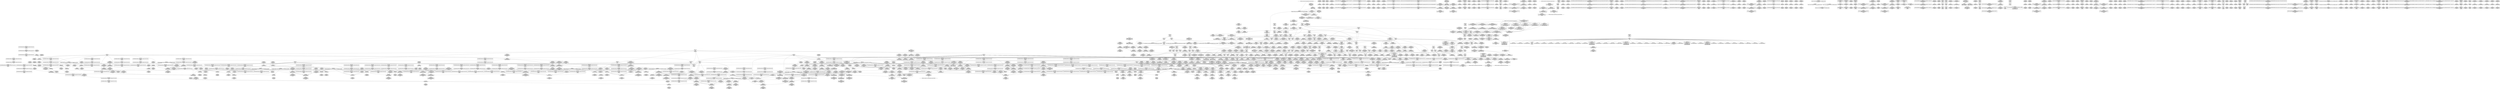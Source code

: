 digraph {
	CE0x460c4f0 [shape=record,shape=Mrecord,label="{CE0x460c4f0|i64*_getelementptr_inbounds_(_4_x_i64_,_4_x_i64_*___llvm_gcov_ctr130,_i64_0,_i64_1)|*Constant*|*SummSink*}"]
	CE0x45f5500 [shape=record,shape=Mrecord,label="{CE0x45f5500|__preempt_count_sub:tmp3|*SummSink*}"]
	CE0x452b090 [shape=record,shape=Mrecord,label="{CE0x452b090|selinux_socket_setsockopt:tmp}"]
	CE0x45b2b10 [shape=record,shape=Mrecord,label="{CE0x45b2b10|task_sid:tmp26|security/selinux/hooks.c,208}"]
	CE0x4543b20 [shape=record,shape=Mrecord,label="{CE0x4543b20|rcu_read_lock:if.then|*SummSource*}"]
	CE0x4614bb0 [shape=record,shape=Mrecord,label="{CE0x4614bb0|rcu_read_unlock:tmp3|*SummSink*}"]
	CE0x45592a0 [shape=record,shape=Mrecord,label="{CE0x45592a0|cred_sid:entry|*SummSource*}"]
	CE0x4548700 [shape=record,shape=Mrecord,label="{CE0x4548700|selinux_socket_setsockopt:tmp10|security/selinux/hooks.c,4242|*SummSink*}"]
	CE0x45f0fc0 [shape=record,shape=Mrecord,label="{CE0x45f0fc0|i64*_getelementptr_inbounds_(_4_x_i64_,_4_x_i64_*___llvm_gcov_ctr129,_i64_0,_i64_3)|*Constant*}"]
	CE0x4549560 [shape=record,shape=Mrecord,label="{CE0x4549560|get_current:bb}"]
	CE0x45dcb70 [shape=record,shape=Mrecord,label="{CE0x45dcb70|task_sid:tmp|*SummSource*}"]
	CE0x45c8120 [shape=record,shape=Mrecord,label="{CE0x45c8120|task_sid:task|Function::task_sid&Arg::task::|*SummSink*}"]
	CE0x45cba80 [shape=record,shape=Mrecord,label="{CE0x45cba80|avc_has_perm:tclass|Function::avc_has_perm&Arg::tclass::|*SummSink*}"]
	CE0x454e460 [shape=record,shape=Mrecord,label="{CE0x454e460|sock_has_perm:tmp12|security/selinux/hooks.c,3970|*SummSource*}"]
	CE0x4664630 [shape=record,shape=Mrecord,label="{CE0x4664630|__preempt_count_sub:entry|*SummSink*}"]
	CE0x461eb90 [shape=record,shape=Mrecord,label="{CE0x461eb90|_call_void_asm_sideeffect_,_memory_,_dirflag_,_fpsr_,_flags_()_#3,_!dbg_!27714,_!srcloc_!27715|include/linux/rcupdate.h,239|*SummSink*}"]
	CE0x45d2750 [shape=record,shape=Mrecord,label="{CE0x45d2750|rcu_read_unlock:tmp4|include/linux/rcupdate.h,933|*SummSource*}"]
	CE0x4540f20 [shape=record,shape=Mrecord,label="{CE0x4540f20|i32_0|*Constant*}"]
	CE0x4626c00 [shape=record,shape=Mrecord,label="{CE0x4626c00|i8*_getelementptr_inbounds_(_44_x_i8_,_44_x_i8_*_.str47,_i32_0,_i32_0)|*Constant*|*SummSource*}"]
	CE0x45303d0 [shape=record,shape=Mrecord,label="{CE0x45303d0|_call_void_mcount()_#3|*SummSource*}"]
	CE0x466a660 [shape=record,shape=Mrecord,label="{CE0x466a660|__rcu_read_unlock:bb|*SummSource*}"]
	CE0x45ef7d0 [shape=record,shape=Mrecord,label="{CE0x45ef7d0|__rcu_read_unlock:tmp1}"]
	CE0x4669490 [shape=record,shape=Mrecord,label="{CE0x4669490|i64*_getelementptr_inbounds_(_4_x_i64_,_4_x_i64_*___llvm_gcov_ctr133,_i64_0,_i64_3)|*Constant*|*SummSource*}"]
	CE0x45d19b0 [shape=record,shape=Mrecord,label="{CE0x45d19b0|_call_void_mcount()_#3|*SummSource*}"]
	CE0x4589b20 [shape=record,shape=Mrecord,label="{CE0x4589b20|sock_has_perm:sk4|security/selinux/hooks.c,3974|*SummSource*}"]
	CE0x465e9a0 [shape=record,shape=Mrecord,label="{CE0x465e9a0|__rcu_read_unlock:tmp2|*SummSink*}"]
	CE0x45e4e40 [shape=record,shape=Mrecord,label="{CE0x45e4e40|i64*_getelementptr_inbounds_(_13_x_i64_,_13_x_i64_*___llvm_gcov_ctr126,_i64_0,_i64_9)|*Constant*|*SummSource*}"]
	CE0x4547de0 [shape=record,shape=Mrecord,label="{CE0x4547de0|sock_has_perm:sk|Function::sock_has_perm&Arg::sk::}"]
	CE0x4534350 [shape=record,shape=Mrecord,label="{CE0x4534350|__preempt_count_add:entry}"]
	CE0x460ff20 [shape=record,shape=Mrecord,label="{CE0x460ff20|i8*_getelementptr_inbounds_(_25_x_i8_,_25_x_i8_*_.str45,_i32_0,_i32_0)|*Constant*|*SummSink*}"]
	CE0x4660e90 [shape=record,shape=Mrecord,label="{CE0x4660e90|__preempt_count_add:tmp6|./arch/x86/include/asm/preempt.h,73|*SummSource*}"]
	CE0x45dc940 [shape=record,shape=Mrecord,label="{CE0x45dc940|GLOBAL:__llvm_gcov_ctr127|Global_var:__llvm_gcov_ctr127|*SummSink*}"]
	CE0x461db50 [shape=record,shape=Mrecord,label="{CE0x461db50|__rcu_read_lock:tmp7|include/linux/rcupdate.h,240|*SummSink*}"]
	CE0x4552ec0 [shape=record,shape=Mrecord,label="{CE0x4552ec0|i32_0|*Constant*}"]
	CE0x45c84b0 [shape=record,shape=Mrecord,label="{CE0x45c84b0|sock_has_perm:tmp3|security/selinux/hooks.c,3964|*SummSink*}"]
	CE0x45d5ff0 [shape=record,shape=Mrecord,label="{CE0x45d5ff0|cred_sid:tmp2|*SummSource*}"]
	CE0x4558bc0 [shape=record,shape=Mrecord,label="{CE0x4558bc0|task_sid:call7|security/selinux/hooks.c,208|*SummSource*}"]
	"CONST[source:0(mediator),value:2(dynamic)][purpose:{object}][SnkIdx:2]"
	CE0x4618990 [shape=record,shape=Mrecord,label="{CE0x4618990|GLOBAL:rcu_read_unlock.__warned|Global_var:rcu_read_unlock.__warned|*SummSource*}"]
	CE0x45b9440 [shape=record,shape=Mrecord,label="{CE0x45b9440|sock_has_perm:tmp17|security/selinux/hooks.c,3976}"]
	CE0x4571780 [shape=record,shape=Mrecord,label="{CE0x4571780|i32_77|*Constant*|*SummSink*}"]
	CE0x45ca4f0 [shape=record,shape=Mrecord,label="{CE0x45ca4f0|i32_(i32,_i32,_i16,_i32,_%struct.common_audit_data*)*_bitcast_(i32_(i32,_i32,_i16,_i32,_%struct.common_audit_data.495*)*_avc_has_perm_to_i32_(i32,_i32,_i16,_i32,_%struct.common_audit_data*)*)|*Constant*}"]
	CE0x46169d0 [shape=record,shape=Mrecord,label="{CE0x46169d0|__rcu_read_lock:tmp2|*SummSource*}"]
	CE0x460bdf0 [shape=record,shape=Mrecord,label="{CE0x460bdf0|rcu_read_unlock:tmp9|include/linux/rcupdate.h,933}"]
	CE0x4552d60 [shape=record,shape=Mrecord,label="{CE0x4552d60|get_current:tmp1|*SummSource*}"]
	CE0x461e6f0 [shape=record,shape=Mrecord,label="{CE0x461e6f0|__rcu_read_lock:tmp6|include/linux/rcupdate.h,240|*SummSink*}"]
	CE0x45b60e0 [shape=record,shape=Mrecord,label="{CE0x45b60e0|task_sid:tmp27|security/selinux/hooks.c,208|*SummSink*}"]
	CE0x467daa0 [shape=record,shape=Mrecord,label="{CE0x467daa0|__preempt_count_sub:tmp4|./arch/x86/include/asm/preempt.h,77|*SummSource*}"]
	CE0x45dd7a0 [shape=record,shape=Mrecord,label="{CE0x45dd7a0|rcu_lock_acquire:map|Function::rcu_lock_acquire&Arg::map::}"]
	CE0x45e3e00 [shape=record,shape=Mrecord,label="{CE0x45e3e00|task_sid:tmp24|security/selinux/hooks.c,208}"]
	CE0x4651330 [shape=record,shape=Mrecord,label="{CE0x4651330|__rcu_read_unlock:tmp6|include/linux/rcupdate.h,245|*SummSink*}"]
	CE0x465f550 [shape=record,shape=Mrecord,label="{CE0x465f550|__preempt_count_add:tmp3|*SummSource*}"]
	CE0x4605910 [shape=record,shape=Mrecord,label="{CE0x4605910|i64_0|*Constant*}"]
	CE0x4537ac0 [shape=record,shape=Mrecord,label="{CE0x4537ac0|sock_has_perm:net|security/selinux/hooks.c, 3966|*SummSource*}"]
	CE0x45cd5a0 [shape=record,shape=Mrecord,label="{CE0x45cd5a0|sock_has_perm:tmp18|security/selinux/hooks.c,3977}"]
	CE0x4549c00 [shape=record,shape=Mrecord,label="{CE0x4549c00|selinux_socket_setsockopt:call2|security/selinux/hooks.c,4242|*SummSink*}"]
	CE0x45eb6d0 [shape=record,shape=Mrecord,label="{CE0x45eb6d0|__rcu_read_unlock:entry}"]
	CE0x62f3a00 [shape=record,shape=Mrecord,label="{CE0x62f3a00|GLOBAL:sock_has_perm|*Constant*|*SummSource*}"]
	CE0x45ccea0 [shape=record,shape=Mrecord,label="{CE0x45ccea0|sock_has_perm:retval.0|*SummSink*}"]
	CE0x4689fe0 [shape=record,shape=Mrecord,label="{CE0x4689fe0|i64*_getelementptr_inbounds_(_4_x_i64_,_4_x_i64_*___llvm_gcov_ctr135,_i64_0,_i64_0)|*Constant*|*SummSink*}"]
	CE0x45c7c90 [shape=record,shape=Mrecord,label="{CE0x45c7c90|task_sid:entry}"]
	CE0x45f5710 [shape=record,shape=Mrecord,label="{CE0x45f5710|__preempt_count_add:do.body|*SummSource*}"]
	CE0x453bc10 [shape=record,shape=Mrecord,label="{CE0x453bc10|i64*_getelementptr_inbounds_(_11_x_i64_,_11_x_i64_*___llvm_gcov_ctr127,_i64_0,_i64_1)|*Constant*}"]
	CE0x4556d50 [shape=record,shape=Mrecord,label="{CE0x4556d50|GLOBAL:__llvm_gcov_ctr327|Global_var:__llvm_gcov_ctr327}"]
	CE0x45827f0 [shape=record,shape=Mrecord,label="{CE0x45827f0|task_sid:if.then|*SummSink*}"]
	CE0x454c410 [shape=record,shape=Mrecord,label="{CE0x454c410|get_current:tmp4|./arch/x86/include/asm/current.h,14|*SummSource*}"]
	CE0x460e4a0 [shape=record,shape=Mrecord,label="{CE0x460e4a0|i8*_getelementptr_inbounds_(_42_x_i8_,_42_x_i8_*_.str46,_i32_0,_i32_0)|*Constant*|*SummSource*}"]
	CE0x45ff1e0 [shape=record,shape=Mrecord,label="{CE0x45ff1e0|rcu_read_lock:if.end|*SummSink*}"]
	CE0x460db10 [shape=record,shape=Mrecord,label="{CE0x460db10|i32_883|*Constant*}"]
	CE0x4575200 [shape=record,shape=Mrecord,label="{CE0x4575200|i64_3|*Constant*|*SummSource*}"]
	CE0x4575600 [shape=record,shape=Mrecord,label="{CE0x4575600|sock_has_perm:tmp}"]
	CE0x4619880 [shape=record,shape=Mrecord,label="{CE0x4619880|rcu_read_unlock:land.lhs.true2|*SummSink*}"]
	CE0x46054b0 [shape=record,shape=Mrecord,label="{CE0x46054b0|rcu_read_unlock:tobool1|include/linux/rcupdate.h,933|*SummSink*}"]
	CE0x45dca70 [shape=record,shape=Mrecord,label="{CE0x45dca70|GLOBAL:__llvm_gcov_ctr127|Global_var:__llvm_gcov_ctr127|*SummSource*}"]
	CE0x45f4d00 [shape=record,shape=Mrecord,label="{CE0x45f4d00|rcu_lock_acquire:tmp4|include/linux/rcupdate.h,418|*SummSink*}"]
	CE0x46045d0 [shape=record,shape=Mrecord,label="{CE0x46045d0|i64*_getelementptr_inbounds_(_4_x_i64_,_4_x_i64_*___llvm_gcov_ctr133,_i64_0,_i64_2)|*Constant*}"]
	CE0x4530670 [shape=record,shape=Mrecord,label="{CE0x4530670|i64*_getelementptr_inbounds_(_6_x_i64_,_6_x_i64_*___llvm_gcov_ctr366,_i64_0,_i64_4)|*Constant*|*SummSource*}"]
	CE0x4664740 [shape=record,shape=Mrecord,label="{CE0x4664740|_ret_void,_!dbg_!27720|./arch/x86/include/asm/preempt.h,78}"]
	CE0x452d9e0 [shape=record,shape=Mrecord,label="{CE0x452d9e0|selinux_socket_setsockopt:tmp1|*SummSink*}"]
	CE0x45554e0 [shape=record,shape=Mrecord,label="{CE0x45554e0|sock_has_perm:if.then|*SummSource*}"]
	CE0x466aa40 [shape=record,shape=Mrecord,label="{CE0x466aa40|__preempt_count_sub:tmp7|./arch/x86/include/asm/preempt.h,78}"]
	CE0x45d3a10 [shape=record,shape=Mrecord,label="{CE0x45d3a10|task_sid:tmp11|security/selinux/hooks.c,208|*SummSource*}"]
	CE0x4570ed0 [shape=record,shape=Mrecord,label="{CE0x4570ed0|i64*_getelementptr_inbounds_(_11_x_i64_,_11_x_i64_*___llvm_gcov_ctr127,_i64_0,_i64_0)|*Constant*}"]
	CE0x461ace0 [shape=record,shape=Mrecord,label="{CE0x461ace0|_call_void_mcount()_#3}"]
	CE0x45306e0 [shape=record,shape=Mrecord,label="{CE0x45306e0|i64*_getelementptr_inbounds_(_6_x_i64_,_6_x_i64_*___llvm_gcov_ctr366,_i64_0,_i64_4)|*Constant*}"]
	CE0x4616960 [shape=record,shape=Mrecord,label="{CE0x4616960|__rcu_read_lock:tmp2}"]
	CE0x4558530 [shape=record,shape=Mrecord,label="{CE0x4558530|sock_has_perm:tmp10|security/selinux/hooks.c,3969|*SummSink*}"]
	CE0x453c360 [shape=record,shape=Mrecord,label="{CE0x453c360|get_current:tmp3|*SummSink*}"]
	CE0x3c70fe0 [shape=record,shape=Mrecord,label="{CE0x3c70fe0|i32_32768|*Constant*}"]
	CE0x4589750 [shape=record,shape=Mrecord,label="{CE0x4589750|sock_has_perm:tmp15|security/selinux/hooks.c,3974|*SummSource*}"]
	CE0x4569890 [shape=record,shape=Mrecord,label="{CE0x4569890|GLOBAL:__llvm_gcov_ctr366|Global_var:__llvm_gcov_ctr366}"]
	CE0x45b3b30 [shape=record,shape=Mrecord,label="{CE0x45b3b30|i64*_getelementptr_inbounds_(_4_x_i64_,_4_x_i64_*___llvm_gcov_ctr134,_i64_0,_i64_3)|*Constant*|*SummSource*}"]
	CE0x45b5d90 [shape=record,shape=Mrecord,label="{CE0x45b5d90|task_sid:tmp27|security/selinux/hooks.c,208|*SummSource*}"]
	CE0x456e080 [shape=record,shape=Mrecord,label="{CE0x456e080|i64*_getelementptr_inbounds_(_4_x_i64_,_4_x_i64_*___llvm_gcov_ctr130,_i64_0,_i64_0)|*Constant*}"]
	CE0x464dde0 [shape=record,shape=Mrecord,label="{CE0x464dde0|rcu_lock_release:__here|*SummSink*}"]
	CE0x461d7d0 [shape=record,shape=Mrecord,label="{CE0x461d7d0|rcu_lock_acquire:tmp1}"]
	CE0x461a180 [shape=record,shape=Mrecord,label="{CE0x461a180|_call_void_mcount()_#3|*SummSource*}"]
	CE0x45cbf40 [shape=record,shape=Mrecord,label="{CE0x45cbf40|avc_has_perm:requested|Function::avc_has_perm&Arg::requested::|*SummSource*}"]
	CE0x4610250 [shape=record,shape=Mrecord,label="{CE0x4610250|_call_void_lockdep_rcu_suspicious(i8*_getelementptr_inbounds_(_25_x_i8_,_25_x_i8_*_.str45,_i32_0,_i32_0),_i32_883,_i8*_getelementptr_inbounds_(_42_x_i8_,_42_x_i8_*_.str46,_i32_0,_i32_0))_#10,_!dbg_!27728|include/linux/rcupdate.h,882|*SummSink*}"]
	CE0x45def40 [shape=record,shape=Mrecord,label="{CE0x45def40|task_sid:tmp9|security/selinux/hooks.c,208|*SummSink*}"]
	CE0x454c020 [shape=record,shape=Mrecord,label="{CE0x454c020|selinux_socket_setsockopt:retval.0|*SummSource*}"]
	CE0x4627bb0 [shape=record,shape=Mrecord,label="{CE0x4627bb0|i64*_getelementptr_inbounds_(_11_x_i64_,_11_x_i64_*___llvm_gcov_ctr132,_i64_0,_i64_10)|*Constant*}"]
	CE0x454f7e0 [shape=record,shape=Mrecord,label="{CE0x454f7e0|get_current:bb|*SummSource*}"]
	CE0x45c4c80 [shape=record,shape=Mrecord,label="{CE0x45c4c80|i64*_getelementptr_inbounds_(_13_x_i64_,_13_x_i64_*___llvm_gcov_ctr126,_i64_0,_i64_8)|*Constant*}"]
	CE0x45d89a0 [shape=record,shape=Mrecord,label="{CE0x45d89a0|task_sid:call3|security/selinux/hooks.c,208|*SummSource*}"]
	CE0x4540e40 [shape=record,shape=Mrecord,label="{CE0x4540e40|rcu_read_lock:call|include/linux/rcupdate.h,882|*SummSink*}"]
	CE0x46826f0 [shape=record,shape=Mrecord,label="{CE0x46826f0|__preempt_count_add:tmp1|*SummSource*}"]
	CE0x45c1720 [shape=record,shape=Mrecord,label="{CE0x45c1720|8:_%struct.sock*,_:_SCME_54,55_}"]
	CE0x456f2e0 [shape=record,shape=Mrecord,label="{CE0x456f2e0|GLOBAL:__rcu_read_lock|*Constant*}"]
	CE0x4651140 [shape=record,shape=Mrecord,label="{CE0x4651140|__rcu_read_unlock:tmp6|include/linux/rcupdate.h,245|*SummSource*}"]
	CE0x45b5890 [shape=record,shape=Mrecord,label="{CE0x45b5890|i64*_getelementptr_inbounds_(_13_x_i64_,_13_x_i64_*___llvm_gcov_ctr126,_i64_0,_i64_12)|*Constant*|*SummSource*}"]
	CE0x45cb510 [shape=record,shape=Mrecord,label="{CE0x45cb510|avc_has_perm:tsid|Function::avc_has_perm&Arg::tsid::|*SummSource*}"]
	CE0x466afb0 [shape=record,shape=Mrecord,label="{CE0x466afb0|__rcu_read_unlock:do.end|*SummSink*}"]
	CE0x45c9960 [shape=record,shape=Mrecord,label="{CE0x45c9960|sock_has_perm:sclass|security/selinux/hooks.c,3976}"]
	CE0x4539e10 [shape=record,shape=Mrecord,label="{CE0x4539e10|i64*_getelementptr_inbounds_(_6_x_i64_,_6_x_i64_*___llvm_gcov_ctr327,_i64_0,_i64_4)|*Constant*}"]
	CE0x45845b0 [shape=record,shape=Mrecord,label="{CE0x45845b0|i64_2|*Constant*}"]
	CE0x4619010 [shape=record,shape=Mrecord,label="{CE0x4619010|_call_void_mcount()_#3|*SummSource*}"]
	CE0x4591240 [shape=record,shape=Mrecord,label="{CE0x4591240|_ret_i32_%call7,_!dbg_!27749|security/selinux/hooks.c,210}"]
	CE0x45c6770 [shape=record,shape=Mrecord,label="{CE0x45c6770|_call_void_lockdep_rcu_suspicious(i8*_getelementptr_inbounds_(_25_x_i8_,_25_x_i8_*_.str3,_i32_0,_i32_0),_i32_208,_i8*_getelementptr_inbounds_(_41_x_i8_,_41_x_i8_*_.str44,_i32_0,_i32_0))_#10,_!dbg_!27732|security/selinux/hooks.c,208}"]
	CE0x460db80 [shape=record,shape=Mrecord,label="{CE0x460db80|i32_883|*Constant*|*SummSource*}"]
	CE0x4530320 [shape=record,shape=Mrecord,label="{CE0x4530320|selinux_socket_setsockopt:return}"]
	CE0x4663fb0 [shape=record,shape=Mrecord,label="{CE0x4663fb0|_call_void_lock_release(%struct.lockdep_map*_%map,_i32_1,_i64_ptrtoint_(i8*_blockaddress(_rcu_lock_release,_%__here)_to_i64))_#10,_!dbg_!27716|include/linux/rcupdate.h,423}"]
	CE0x45c6b70 [shape=record,shape=Mrecord,label="{CE0x45c6b70|_call_void_lockdep_rcu_suspicious(i8*_getelementptr_inbounds_(_25_x_i8_,_25_x_i8_*_.str3,_i32_0,_i32_0),_i32_208,_i8*_getelementptr_inbounds_(_41_x_i8_,_41_x_i8_*_.str44,_i32_0,_i32_0))_#10,_!dbg_!27732|security/selinux/hooks.c,208|*SummSource*}"]
	CE0x45d9230 [shape=record,shape=Mrecord,label="{CE0x45d9230|cred_sid:tmp5|security/selinux/hooks.c,196|*SummSource*}"]
	CE0x45cdbb0 [shape=record,shape=Mrecord,label="{CE0x45cdbb0|sock_has_perm:tmp19|security/selinux/hooks.c,3977|*SummSource*}"]
	CE0x45d6b70 [shape=record,shape=Mrecord,label="{CE0x45d6b70|GLOBAL:rcu_read_lock|*Constant*}"]
	CE0x46009a0 [shape=record,shape=Mrecord,label="{CE0x46009a0|rcu_read_lock:tmp3}"]
	CE0x45ec030 [shape=record,shape=Mrecord,label="{CE0x45ec030|__rcu_read_lock:do.end}"]
	CE0x45c4680 [shape=record,shape=Mrecord,label="{CE0x45c4680|task_sid:tmp15|security/selinux/hooks.c,208|*SummSource*}"]
	CE0x4592750 [shape=record,shape=Mrecord,label="{CE0x4592750|sock_has_perm:tmp6|security/selinux/hooks.c,3969}"]
	CE0x45750a0 [shape=record,shape=Mrecord,label="{CE0x45750a0|i64_3|*Constant*}"]
	CE0x461e3a0 [shape=record,shape=Mrecord,label="{CE0x461e3a0|i64*_getelementptr_inbounds_(_4_x_i64_,_4_x_i64_*___llvm_gcov_ctr128,_i64_0,_i64_3)|*Constant*|*SummSink*}"]
	CE0x45f99c0 [shape=record,shape=Mrecord,label="{CE0x45f99c0|__rcu_read_lock:bb|*SummSink*}"]
	CE0x452b7f0 [shape=record,shape=Mrecord,label="{CE0x452b7f0|selinux_socket_setsockopt:if.end|*SummSink*}"]
	CE0x4624ed0 [shape=record,shape=Mrecord,label="{CE0x4624ed0|rcu_read_unlock:tmp17|include/linux/rcupdate.h,933|*SummSource*}"]
	CE0x4618420 [shape=record,shape=Mrecord,label="{CE0x4618420|__rcu_read_lock:tmp7|include/linux/rcupdate.h,240}"]
	CE0x45ae5b0 [shape=record,shape=Mrecord,label="{CE0x45ae5b0|__preempt_count_sub:sub|./arch/x86/include/asm/preempt.h,77}"]
	CE0x45f37d0 [shape=record,shape=Mrecord,label="{CE0x45f37d0|i64_ptrtoint_(i8*_blockaddress(_rcu_lock_acquire,_%__here)_to_i64)|*Constant*|*SummSource*}"]
	CE0x45dc6c0 [shape=record,shape=Mrecord,label="{CE0x45dc6c0|GLOBAL:task_sid.__warned|Global_var:task_sid.__warned|*SummSource*}"]
	CE0x4663c40 [shape=record,shape=Mrecord,label="{CE0x4663c40|rcu_lock_release:tmp5|include/linux/rcupdate.h,423|*SummSink*}"]
	CE0x452f550 [shape=record,shape=Mrecord,label="{CE0x452f550|GLOBAL:current_task|Global_var:current_task|*SummSink*}"]
	CE0x45fec00 [shape=record,shape=Mrecord,label="{CE0x45fec00|rcu_read_unlock:call|include/linux/rcupdate.h,933|*SummSource*}"]
	CE0x4605ab0 [shape=record,shape=Mrecord,label="{CE0x4605ab0|rcu_read_lock:tmp4|include/linux/rcupdate.h,882|*SummSource*}"]
	CE0x45488f0 [shape=record,shape=Mrecord,label="{CE0x45488f0|i32_1|*Constant*|*SummSink*}"]
	CE0x45ab2c0 [shape=record,shape=Mrecord,label="{CE0x45ab2c0|__preempt_count_sub:tmp5|./arch/x86/include/asm/preempt.h,77|*SummSource*}"]
	CE0x460f0d0 [shape=record,shape=Mrecord,label="{CE0x460f0d0|rcu_read_lock:tmp17|include/linux/rcupdate.h,882}"]
	CE0x4616d30 [shape=record,shape=Mrecord,label="{CE0x4616d30|rcu_read_unlock:tmp7|include/linux/rcupdate.h,933}"]
	CE0x4543bc0 [shape=record,shape=Mrecord,label="{CE0x4543bc0|rcu_read_lock:if.then|*SummSink*}"]
	CE0x4556930 [shape=record,shape=Mrecord,label="{CE0x4556930|sock_has_perm:tmp7|security/selinux/hooks.c,3969|*SummSource*}"]
	CE0x4610870 [shape=record,shape=Mrecord,label="{CE0x4610870|rcu_read_lock:tmp19|include/linux/rcupdate.h,882}"]
	CE0x4664020 [shape=record,shape=Mrecord,label="{CE0x4664020|_call_void_lock_release(%struct.lockdep_map*_%map,_i32_1,_i64_ptrtoint_(i8*_blockaddress(_rcu_lock_release,_%__here)_to_i64))_#10,_!dbg_!27716|include/linux/rcupdate.h,423|*SummSource*}"]
	CE0x45e3c80 [shape=record,shape=Mrecord,label="{CE0x45e3c80|task_sid:tmp22|security/selinux/hooks.c,208|*SummSink*}"]
	CE0x45d50e0 [shape=record,shape=Mrecord,label="{CE0x45d50e0|cred_sid:tmp3|*SummSink*}"]
	CE0x461ed40 [shape=record,shape=Mrecord,label="{CE0x461ed40|i64*_getelementptr_inbounds_(_4_x_i64_,_4_x_i64_*___llvm_gcov_ctr128,_i64_0,_i64_3)|*Constant*}"]
	CE0x4602b60 [shape=record,shape=Mrecord,label="{CE0x4602b60|rcu_read_lock:tmp11|include/linux/rcupdate.h,882}"]
	CE0x454c090 [shape=record,shape=Mrecord,label="{CE0x454c090|selinux_socket_setsockopt:retval.0|*SummSink*}"]
	CE0x4530d30 [shape=record,shape=Mrecord,label="{CE0x4530d30|selinux_socket_setsockopt:tmp12|security/selinux/hooks.c,4243|*SummSource*}"]
	CE0x4538e90 [shape=record,shape=Mrecord,label="{CE0x4538e90|i32_5|*Constant*}"]
	CE0x45ec0a0 [shape=record,shape=Mrecord,label="{CE0x45ec0a0|__rcu_read_lock:do.end|*SummSource*}"]
	CE0x4611830 [shape=record,shape=Mrecord,label="{CE0x4611830|i64*_getelementptr_inbounds_(_11_x_i64_,_11_x_i64_*___llvm_gcov_ctr127,_i64_0,_i64_10)|*Constant*|*SummSink*}"]
	CE0x4559a60 [shape=record,shape=Mrecord,label="{CE0x4559a60|sock_has_perm:type|security/selinux/hooks.c,3972}"]
	CE0x452fc80 [shape=record,shape=Mrecord,label="{CE0x452fc80|32:_%struct.sock*,_:_CRE_32,40_|*MultipleSource*|Function::selinux_socket_setsockopt&Arg::sock::|security/selinux/hooks.c,4238}"]
	CE0x4689580 [shape=record,shape=Mrecord,label="{CE0x4689580|__preempt_count_add:tmp|*SummSink*}"]
	CE0x4561760 [shape=record,shape=Mrecord,label="{CE0x4561760|sock_has_perm:ad|security/selinux/hooks.c, 3965}"]
	CE0x4661b00 [shape=record,shape=Mrecord,label="{CE0x4661b00|i64*_getelementptr_inbounds_(_4_x_i64_,_4_x_i64_*___llvm_gcov_ctr134,_i64_0,_i64_2)|*Constant*|*SummSink*}"]
	CE0x45c9340 [shape=record,shape=Mrecord,label="{CE0x45c9340|i32_4|*Constant*}"]
	CE0x45d9c20 [shape=record,shape=Mrecord,label="{CE0x45d9c20|task_sid:tmp2|*SummSource*}"]
	CE0x45f13f0 [shape=record,shape=Mrecord,label="{CE0x45f13f0|__rcu_read_unlock:tmp4|include/linux/rcupdate.h,244|*SummSource*}"]
	CE0x45c55b0 [shape=record,shape=Mrecord,label="{CE0x45c55b0|i64*_getelementptr_inbounds_(_13_x_i64_,_13_x_i64_*___llvm_gcov_ctr126,_i64_0,_i64_8)|*Constant*|*SummSink*}"]
	CE0x4559ad0 [shape=record,shape=Mrecord,label="{CE0x4559ad0|sock_has_perm:type|security/selinux/hooks.c,3972|*SummSource*}"]
	CE0x45ca380 [shape=record,shape=Mrecord,label="{CE0x45ca380|sock_has_perm:call6|security/selinux/hooks.c,3976|*SummSink*}"]
	CE0x45daf00 [shape=record,shape=Mrecord,label="{CE0x45daf00|cred_sid:tmp1}"]
	CE0x4628540 [shape=record,shape=Mrecord,label="{CE0x4628540|rcu_read_unlock:tmp22|include/linux/rcupdate.h,935|*SummSource*}"]
	CE0x452bb20 [shape=record,shape=Mrecord,label="{CE0x452bb20|selinux_socket_setsockopt:if.then|*SummSource*}"]
	CE0x4629f60 [shape=record,shape=Mrecord,label="{CE0x4629f60|rcu_lock_release:map|Function::rcu_lock_release&Arg::map::|*SummSource*}"]
	CE0x4521280 [shape=record,shape=Mrecord,label="{CE0x4521280|sock_has_perm:tmp1|*SummSource*}"]
	CE0x460ad70 [shape=record,shape=Mrecord,label="{CE0x460ad70|rcu_read_lock:tmp9|include/linux/rcupdate.h,882}"]
	CE0x45e2f40 [shape=record,shape=Mrecord,label="{CE0x45e2f40|task_sid:tmp20|security/selinux/hooks.c,208|*SummSink*}"]
	CE0x45b5a00 [shape=record,shape=Mrecord,label="{CE0x45b5a00|task_sid:tmp26|security/selinux/hooks.c,208|*SummSource*}"]
	CE0x45dfcd0 [shape=record,shape=Mrecord,label="{CE0x45dfcd0|i64_4|*Constant*|*SummSource*}"]
	CE0x4662da0 [shape=record,shape=Mrecord,label="{CE0x4662da0|_call_void___preempt_count_sub(i32_1)_#10,_!dbg_!27715|include/linux/rcupdate.h,244|*SummSink*}"]
	CE0x4556ff0 [shape=record,shape=Mrecord,label="{CE0x4556ff0|GLOBAL:__llvm_gcov_ctr327|Global_var:__llvm_gcov_ctr327|*SummSink*}"]
	CE0x4661540 [shape=record,shape=Mrecord,label="{CE0x4661540|__rcu_read_unlock:tmp1|*SummSink*}"]
	CE0x45cd680 [shape=record,shape=Mrecord,label="{CE0x45cd680|sock_has_perm:tmp18|security/selinux/hooks.c,3977|*SummSink*}"]
	CE0x452da90 [shape=record,shape=Mrecord,label="{CE0x452da90|_call_void_mcount()_#3|*SummSink*}"]
	CE0x45212f0 [shape=record,shape=Mrecord,label="{CE0x45212f0|sock_has_perm:tmp1|*SummSink*}"]
	CE0x466a2f0 [shape=record,shape=Mrecord,label="{CE0x466a2f0|__rcu_read_unlock:bb|*SummSink*}"]
	CE0x45f85f0 [shape=record,shape=Mrecord,label="{CE0x45f85f0|_call_void_mcount()_#3|*SummSink*}"]
	CE0x4612e30 [shape=record,shape=Mrecord,label="{CE0x4612e30|rcu_read_unlock:tmp16|include/linux/rcupdate.h,933|*SummSink*}"]
	CE0x45f2620 [shape=record,shape=Mrecord,label="{CE0x45f2620|i64*_getelementptr_inbounds_(_4_x_i64_,_4_x_i64_*___llvm_gcov_ctr135,_i64_0,_i64_3)|*Constant*|*SummSink*}"]
	CE0x458ac80 [shape=record,shape=Mrecord,label="{CE0x458ac80|rcu_read_lock:call3|include/linux/rcupdate.h,882|*SummSink*}"]
	CE0x461a1f0 [shape=record,shape=Mrecord,label="{CE0x461a1f0|_call_void_mcount()_#3|*SummSink*}"]
	CE0x45f1380 [shape=record,shape=Mrecord,label="{CE0x45f1380|__rcu_read_unlock:tmp4|include/linux/rcupdate.h,244}"]
	CE0x46061c0 [shape=record,shape=Mrecord,label="{CE0x46061c0|__preempt_count_sub:entry|*SummSource*}"]
	CE0x45565f0 [shape=record,shape=Mrecord,label="{CE0x45565f0|i64_2|*Constant*}"]
	CE0x45cc7f0 [shape=record,shape=Mrecord,label="{CE0x45cc7f0|_ret_i32_%retval.0,_!dbg_!27728|security/selinux/avc.c,775|*SummSink*}"]
	CE0x4548580 [shape=record,shape=Mrecord,label="{CE0x4548580|selinux_socket_setsockopt:tmp10|security/selinux/hooks.c,4242|*SummSource*}"]
	CE0x45d3b50 [shape=record,shape=Mrecord,label="{CE0x45d3b50|task_sid:tmp13|security/selinux/hooks.c,208}"]
	CE0x4583a60 [shape=record,shape=Mrecord,label="{CE0x4583a60|rcu_lock_acquire:entry|*SummSink*}"]
	CE0x46164c0 [shape=record,shape=Mrecord,label="{CE0x46164c0|i64*_getelementptr_inbounds_(_11_x_i64_,_11_x_i64_*___llvm_gcov_ctr132,_i64_0,_i64_1)|*Constant*|*SummSource*}"]
	CE0x45db400 [shape=record,shape=Mrecord,label="{CE0x45db400|i64*_getelementptr_inbounds_(_13_x_i64_,_13_x_i64_*___llvm_gcov_ctr126,_i64_0,_i64_1)|*Constant*}"]
	CE0x45eb030 [shape=record,shape=Mrecord,label="{CE0x45eb030|_call_void___rcu_read_unlock()_#10,_!dbg_!27734|include/linux/rcupdate.h,937}"]
	CE0x45495d0 [shape=record,shape=Mrecord,label="{CE0x45495d0|i64*_getelementptr_inbounds_(_2_x_i64_,_2_x_i64_*___llvm_gcov_ctr98,_i64_0,_i64_0)|*Constant*}"]
	CE0x45e0110 [shape=record,shape=Mrecord,label="{CE0x45e0110|i64*_getelementptr_inbounds_(_2_x_i64_,_2_x_i64_*___llvm_gcov_ctr131,_i64_0,_i64_1)|*Constant*|*SummSink*}"]
	CE0x45b0bd0 [shape=record,shape=Mrecord,label="{CE0x45b0bd0|i64*_getelementptr_inbounds_(_4_x_i64_,_4_x_i64_*___llvm_gcov_ctr129,_i64_0,_i64_2)|*Constant*}"]
	CE0x452ca10 [shape=record,shape=Mrecord,label="{CE0x452ca10|selinux_socket_setsockopt:call|security/selinux/hooks.c,4238}"]
	CE0x4534140 [shape=record,shape=Mrecord,label="{CE0x4534140|sock_has_perm:entry|*SummSink*}"]
	CE0x45e2800 [shape=record,shape=Mrecord,label="{CE0x45e2800|i8*_getelementptr_inbounds_(_41_x_i8_,_41_x_i8_*_.str44,_i32_0,_i32_0)|*Constant*}"]
	CE0x4601f60 [shape=record,shape=Mrecord,label="{CE0x4601f60|__rcu_read_lock:tmp|*SummSink*}"]
	CE0x45704f0 [shape=record,shape=Mrecord,label="{CE0x45704f0|task_sid:do.end6|*SummSource*}"]
	CE0x454ee50 [shape=record,shape=Mrecord,label="{CE0x454ee50|sock_has_perm:bb|*SummSource*}"]
	CE0x461d370 [shape=record,shape=Mrecord,label="{CE0x461d370|rcu_read_unlock:do.body|*SummSink*}"]
	CE0x4521210 [shape=record,shape=Mrecord,label="{CE0x4521210|sock_has_perm:tmp1}"]
	CE0x461efe0 [shape=record,shape=Mrecord,label="{CE0x461efe0|rcu_read_unlock:do.end|*SummSource*}"]
	CE0x45c3fd0 [shape=record,shape=Mrecord,label="{CE0x45c3fd0|task_sid:tmp14|security/selinux/hooks.c,208}"]
	CE0x454c7c0 [shape=record,shape=Mrecord,label="{CE0x454c7c0|_call_void_mcount()_#3|*SummSink*}"]
	CE0x45899f0 [shape=record,shape=Mrecord,label="{CE0x45899f0|sock_has_perm:sk4|security/selinux/hooks.c,3974}"]
	CE0x45363a0 [shape=record,shape=Mrecord,label="{CE0x45363a0|selinux_socket_setsockopt:optname|Function::selinux_socket_setsockopt&Arg::optname::|*SummSink*}"]
	CE0x46650b0 [shape=record,shape=Mrecord,label="{CE0x46650b0|i64*_getelementptr_inbounds_(_4_x_i64_,_4_x_i64_*___llvm_gcov_ctr134,_i64_0,_i64_1)|*Constant*|*SummSink*}"]
	CE0x45f8cd0 [shape=record,shape=Mrecord,label="{CE0x45f8cd0|void_(i32*,_i32,_i32*)*_asm_addl_$1,_%gs:$0_,_*m,ri,*m,_dirflag_,_fpsr_,_flags_}"]
	CE0x45aa950 [shape=record,shape=Mrecord,label="{CE0x45aa950|sock_has_perm:tmp2|*LoadInst*|security/selinux/hooks.c,3964|*SummSink*}"]
	CE0x45542f0 [shape=record,shape=Mrecord,label="{CE0x45542f0|sock_has_perm:tmp14|security/selinux/hooks.c,3972}"]
	CE0x45e2dd0 [shape=record,shape=Mrecord,label="{CE0x45e2dd0|task_sid:tmp20|security/selinux/hooks.c,208|*SummSource*}"]
	CE0x45913a0 [shape=record,shape=Mrecord,label="{CE0x45913a0|_ret_i32_%call7,_!dbg_!27749|security/selinux/hooks.c,210|*SummSource*}"]
	CE0x453d540 [shape=record,shape=Mrecord,label="{CE0x453d540|GLOBAL:__preempt_count_add|*Constant*|*SummSource*}"]
	CE0x4629a20 [shape=record,shape=Mrecord,label="{CE0x4629a20|GLOBAL:rcu_lock_release|*Constant*|*SummSource*}"]
	CE0x45f2cd0 [shape=record,shape=Mrecord,label="{CE0x45f2cd0|rcu_lock_release:bb}"]
	CE0x452a5f0 [shape=record,shape=Mrecord,label="{CE0x452a5f0|GLOBAL:get_current|*Constant*}"]
	CE0x4521620 [shape=record,shape=Mrecord,label="{CE0x4521620|selinux_socket_setsockopt:tmp11|security/selinux/hooks.c,4243|*SummSource*}"]
	CE0x4614c90 [shape=record,shape=Mrecord,label="{CE0x4614c90|_call_void_mcount()_#3}"]
	CE0x4623a10 [shape=record,shape=Mrecord,label="{CE0x4623a10|_ret_void,_!dbg_!27719|./arch/x86/include/asm/preempt.h,73|*SummSink*}"]
	CE0x45eb830 [shape=record,shape=Mrecord,label="{CE0x45eb830|__rcu_read_unlock:entry|*SummSource*}"]
	CE0x45ed410 [shape=record,shape=Mrecord,label="{CE0x45ed410|rcu_lock_acquire:tmp}"]
	CE0x462a820 [shape=record,shape=Mrecord,label="{CE0x462a820|i64*_getelementptr_inbounds_(_11_x_i64_,_11_x_i64_*___llvm_gcov_ctr132,_i64_0,_i64_9)|*Constant*|*SummSink*}"]
	CE0x45d3900 [shape=record,shape=Mrecord,label="{CE0x45d3900|task_sid:tmp12|security/selinux/hooks.c,208}"]
	CE0x4543ea0 [shape=record,shape=Mrecord,label="{CE0x4543ea0|rcu_read_lock:bb}"]
	CE0x458a290 [shape=record,shape=Mrecord,label="{CE0x458a290|sock_has_perm:sid5|security/selinux/hooks.c,3976|*SummSource*}"]
	CE0x45e3770 [shape=record,shape=Mrecord,label="{CE0x45e3770|task_sid:tmp23|security/selinux/hooks.c,208}"]
	CE0x4615ff0 [shape=record,shape=Mrecord,label="{CE0x4615ff0|i64*_getelementptr_inbounds_(_4_x_i64_,_4_x_i64_*___llvm_gcov_ctr130,_i64_0,_i64_2)|*Constant*|*SummSource*}"]
	CE0x45770e0 [shape=record,shape=Mrecord,label="{CE0x45770e0|8:_%struct.sock*,_:_SCME_18,20_|*MultipleSource*|security/selinux/hooks.c, 3966|security/selinux/hooks.c,3966|security/selinux/hooks.c,3966}"]
	CE0x45bfbd0 [shape=record,shape=Mrecord,label="{CE0x45bfbd0|8:_%struct.sock*,_:_SCME_31,32_}"]
	CE0x456ab30 [shape=record,shape=Mrecord,label="{CE0x456ab30|selinux_socket_setsockopt:tmp3|security/selinux/hooks.c,4239|*SummSource*}"]
	CE0x4605dd0 [shape=record,shape=Mrecord,label="{CE0x4605dd0|__preempt_count_add:val|Function::__preempt_count_add&Arg::val::|*SummSink*}"]
	CE0x461e610 [shape=record,shape=Mrecord,label="{CE0x461e610|__rcu_read_lock:tmp6|include/linux/rcupdate.h,240}"]
	CE0x45d5bf0 [shape=record,shape=Mrecord,label="{CE0x45d5bf0|_call_void_rcu_read_lock()_#10,_!dbg_!27712|security/selinux/hooks.c,207|*SummSource*}"]
	CE0x45b2680 [shape=record,shape=Mrecord,label="{CE0x45b2680|_call_void___preempt_count_sub(i32_1)_#10,_!dbg_!27715|include/linux/rcupdate.h,244|*SummSource*}"]
	CE0x45847e0 [shape=record,shape=Mrecord,label="{CE0x45847e0|task_sid:tobool1|security/selinux/hooks.c,208|*SummSink*}"]
	CE0x45ed370 [shape=record,shape=Mrecord,label="{CE0x45ed370|i64*_getelementptr_inbounds_(_4_x_i64_,_4_x_i64_*___llvm_gcov_ctr130,_i64_0,_i64_0)|*Constant*|*SummSink*}"]
	CE0x461c900 [shape=record,shape=Mrecord,label="{CE0x461c900|%struct.lockdep_map*_null|*Constant*}"]
	CE0x460c770 [shape=record,shape=Mrecord,label="{CE0x460c770|i64*_getelementptr_inbounds_(_11_x_i64_,_11_x_i64_*___llvm_gcov_ctr127,_i64_0,_i64_8)|*Constant*}"]
	CE0x4561670 [shape=record,shape=Mrecord,label="{CE0x4561670|task_sid:tmp3|*SummSink*}"]
	CE0x461e090 [shape=record,shape=Mrecord,label="{CE0x461e090|i64*_getelementptr_inbounds_(_4_x_i64_,_4_x_i64_*___llvm_gcov_ctr134,_i64_0,_i64_1)|*Constant*|*SummSource*}"]
	CE0x45db820 [shape=record,shape=Mrecord,label="{CE0x45db820|GLOBAL:rcu_read_lock.__warned|Global_var:rcu_read_lock.__warned}"]
	CE0x452d720 [shape=record,shape=Mrecord,label="{CE0x452d720|sock_has_perm:perms|Function::sock_has_perm&Arg::perms::|*SummSink*}"]
	CE0x453a630 [shape=record,shape=Mrecord,label="{CE0x453a630|_ret_i32_%retval.0,_!dbg_!27726|security/selinux/hooks.c,4243|*SummSource*}"]
	CE0x45d7730 [shape=record,shape=Mrecord,label="{CE0x45d7730|cred_sid:sid|security/selinux/hooks.c,197|*SummSink*}"]
	CE0x45d26e0 [shape=record,shape=Mrecord,label="{CE0x45d26e0|rcu_read_unlock:tobool|include/linux/rcupdate.h,933|*SummSink*}"]
	CE0x45e19a0 [shape=record,shape=Mrecord,label="{CE0x45e19a0|GLOBAL:lockdep_rcu_suspicious|*Constant*|*SummSink*}"]
	CE0x4549c70 [shape=record,shape=Mrecord,label="{CE0x4549c70|selinux_socket_setsockopt:call2|security/selinux/hooks.c,4242|*SummSource*}"]
	CE0x45352a0 [shape=record,shape=Mrecord,label="{CE0x45352a0|selinux_socket_setsockopt:tmp2|*LoadInst*|security/selinux/hooks.c,4238|*SummSink*}"]
	CE0x458ab00 [shape=record,shape=Mrecord,label="{CE0x458ab00|rcu_read_lock:call3|include/linux/rcupdate.h,882|*SummSource*}"]
	CE0x45cc4b0 [shape=record,shape=Mrecord,label="{CE0x45cc4b0|avc_has_perm:auditdata|Function::avc_has_perm&Arg::auditdata::|*SummSink*}"]
	CE0x45dc500 [shape=record,shape=Mrecord,label="{CE0x45dc500|GLOBAL:task_sid.__warned|Global_var:task_sid.__warned}"]
	CE0x464c230 [shape=record,shape=Mrecord,label="{CE0x464c230|_call_void_asm_sideeffect_,_memory_,_dirflag_,_fpsr_,_flags_()_#3,_!dbg_!27711,_!srcloc_!27714|include/linux/rcupdate.h,244|*SummSink*}"]
	CE0x45cf510 [shape=record,shape=Mrecord,label="{CE0x45cf510|task_sid:tobool|security/selinux/hooks.c,208}"]
	CE0x45e42f0 [shape=record,shape=Mrecord,label="{CE0x45e42f0|task_sid:tmp23|security/selinux/hooks.c,208|*SummSink*}"]
	CE0x45df840 [shape=record,shape=Mrecord,label="{CE0x45df840|rcu_read_lock:tmp7|include/linux/rcupdate.h,882}"]
	CE0x4663420 [shape=record,shape=Mrecord,label="{CE0x4663420|rcu_lock_release:tmp4|include/linux/rcupdate.h,423|*SummSource*}"]
	CE0x453c5c0 [shape=record,shape=Mrecord,label="{CE0x453c5c0|_ret_i32_%retval.0,_!dbg_!27740|security/selinux/hooks.c,3977|*SummSink*}"]
	CE0x45c5b40 [shape=record,shape=Mrecord,label="{CE0x45c5b40|task_sid:tmp18|security/selinux/hooks.c,208|*SummSource*}"]
	CE0x45707f0 [shape=record,shape=Mrecord,label="{CE0x45707f0|sock_has_perm:cleanup}"]
	CE0x4663ad0 [shape=record,shape=Mrecord,label="{CE0x4663ad0|rcu_lock_release:tmp5|include/linux/rcupdate.h,423|*SummSource*}"]
	CE0x460f810 [shape=record,shape=Mrecord,label="{CE0x460f810|rcu_read_lock:tmp18|include/linux/rcupdate.h,882|*SummSink*}"]
	CE0x4621e30 [shape=record,shape=Mrecord,label="{CE0x4621e30|COLLAPSED:_GCMRE___llvm_gcov_ctr132_internal_global_11_x_i64_zeroinitializer:_elem_0:default:}"]
	CE0x45ceb00 [shape=record,shape=Mrecord,label="{CE0x45ceb00|rcu_read_lock:tmp1|*SummSource*}"]
	CE0x45f7c90 [shape=record,shape=Mrecord,label="{CE0x45f7c90|i64*_getelementptr_inbounds_(_4_x_i64_,_4_x_i64_*___llvm_gcov_ctr134,_i64_0,_i64_3)|*Constant*|*SummSink*}"]
	CE0x4546660 [shape=record,shape=Mrecord,label="{CE0x4546660|sock_has_perm:net|security/selinux/hooks.c, 3966|*SummSink*}"]
	CE0x45fcf80 [shape=record,shape=Mrecord,label="{CE0x45fcf80|_ret_i32_%tmp6,_!dbg_!27716|security/selinux/hooks.c,197|*SummSink*}"]
	CE0x45d3cb0 [shape=record,shape=Mrecord,label="{CE0x45d3cb0|task_sid:do.body|*SummSource*}"]
	CE0x4663490 [shape=record,shape=Mrecord,label="{CE0x4663490|rcu_lock_release:tmp4|include/linux/rcupdate.h,423|*SummSink*}"]
	CE0x462a600 [shape=record,shape=Mrecord,label="{CE0x462a600|i64*_getelementptr_inbounds_(_11_x_i64_,_11_x_i64_*___llvm_gcov_ctr132,_i64_0,_i64_9)|*Constant*|*SummSource*}"]
	CE0x4559c00 [shape=record,shape=Mrecord,label="{CE0x4559c00|sock_has_perm:type|security/selinux/hooks.c,3972|*SummSink*}"]
	CE0x460e510 [shape=record,shape=Mrecord,label="{CE0x460e510|i8*_getelementptr_inbounds_(_42_x_i8_,_42_x_i8_*_.str46,_i32_0,_i32_0)|*Constant*|*SummSink*}"]
	CE0x45de0c0 [shape=record,shape=Mrecord,label="{CE0x45de0c0|COLLAPSED:_GCMRE___llvm_gcov_ctr131_internal_global_2_x_i64_zeroinitializer:_elem_0:default:}"]
	CE0x45e1f40 [shape=record,shape=Mrecord,label="{CE0x45e1f40|i32_208|*Constant*}"]
	CE0x45f3930 [shape=record,shape=Mrecord,label="{CE0x45f3930|i64_ptrtoint_(i8*_blockaddress(_rcu_lock_acquire,_%__here)_to_i64)|*Constant*|*SummSink*}"]
	CE0x452bdb0 [shape=record,shape=Mrecord,label="{CE0x452bdb0|sock_has_perm:entry|*SummSource*}"]
	CE0x468eeb0 [shape=record,shape=Mrecord,label="{CE0x468eeb0|COLLAPSED:_GCMRE___llvm_gcov_ctr135_internal_global_4_x_i64_zeroinitializer:_elem_0:default:}"]
	CE0x45de130 [shape=record,shape=Mrecord,label="{CE0x45de130|cred_sid:tmp|*SummSource*}"]
	CE0x46266d0 [shape=record,shape=Mrecord,label="{CE0x46266d0|i32_934|*Constant*|*SummSink*}"]
	CE0x45cea20 [shape=record,shape=Mrecord,label="{CE0x45cea20|i64_1|*Constant*}"]
	CE0x45bf250 [shape=record,shape=Mrecord,label="{CE0x45bf250|8:_%struct.sock*,_:_SCME_24,25_}"]
	CE0x45cea90 [shape=record,shape=Mrecord,label="{CE0x45cea90|rcu_read_lock:tmp1}"]
	CE0x465ec70 [shape=record,shape=Mrecord,label="{CE0x465ec70|__preempt_count_add:tmp5|./arch/x86/include/asm/preempt.h,72}"]
	CE0x45b8e50 [shape=record,shape=Mrecord,label="{CE0x45b8e50|sock_has_perm:u|security/selinux/hooks.c,3973}"]
	CE0x4541540 [shape=record,shape=Mrecord,label="{CE0x4541540|task_sid:tmp4|*LoadInst*|security/selinux/hooks.c,208|*SummSink*}"]
	CE0x46821f0 [shape=record,shape=Mrecord,label="{CE0x46821f0|__preempt_count_sub:bb|*SummSink*}"]
	CE0x4610ac0 [shape=record,shape=Mrecord,label="{CE0x4610ac0|rcu_read_lock:tmp20|include/linux/rcupdate.h,882}"]
	CE0x4588570 [shape=record,shape=Mrecord,label="{CE0x4588570|get_current:tmp|*SummSource*}"]
	CE0x4559510 [shape=record,shape=Mrecord,label="{CE0x4559510|cred_sid:cred|Function::cred_sid&Arg::cred::}"]
	CE0x45c08e0 [shape=record,shape=Mrecord,label="{CE0x45c08e0|8:_%struct.sock*,_:_SCME_42,43_}"]
	CE0x45cc9d0 [shape=record,shape=Mrecord,label="{CE0x45cc9d0|i64*_getelementptr_inbounds_(_6_x_i64_,_6_x_i64_*___llvm_gcov_ctr327,_i64_0,_i64_5)|*Constant*}"]
	CE0x45c3680 [shape=record,shape=Mrecord,label="{CE0x45c3680|task_sid:tobool4|security/selinux/hooks.c,208|*SummSink*}"]
	CE0x461f2b0 [shape=record,shape=Mrecord,label="{CE0x461f2b0|rcu_read_unlock:call3|include/linux/rcupdate.h,933|*SummSource*}"]
	CE0x45d0190 [shape=record,shape=Mrecord,label="{CE0x45d0190|rcu_read_unlock:tmp12|include/linux/rcupdate.h,933|*SummSource*}"]
	CE0x461d8b0 [shape=record,shape=Mrecord,label="{CE0x461d8b0|rcu_lock_acquire:tmp1|*SummSink*}"]
	CE0x45ec330 [shape=record,shape=Mrecord,label="{CE0x45ec330|__rcu_read_lock:do.end|*SummSink*}"]
	CE0x452a850 [shape=record,shape=Mrecord,label="{CE0x452a850|selinux_socket_setsockopt:entry|*SummSource*}"]
	CE0x4591940 [shape=record,shape=Mrecord,label="{CE0x4591940|sock_has_perm:sid|security/selinux/hooks.c,3969}"]
	CE0x4650970 [shape=record,shape=Mrecord,label="{CE0x4650970|GLOBAL:__preempt_count|Global_var:__preempt_count|*SummSource*}"]
	CE0x45f3b80 [shape=record,shape=Mrecord,label="{CE0x45f3b80|i64*_getelementptr_inbounds_(_4_x_i64_,_4_x_i64_*___llvm_gcov_ctr130,_i64_0,_i64_3)|*Constant*|*SummSource*}"]
	CE0x45c8d70 [shape=record,shape=Mrecord,label="{CE0x45c8d70|i8_0|*Constant*}"]
	CE0x4548270 [shape=record,shape=Mrecord,label="{CE0x4548270|_call_void_mcount()_#3}"]
	CE0x460d430 [shape=record,shape=Mrecord,label="{CE0x460d430|i8*_getelementptr_inbounds_(_25_x_i8_,_25_x_i8_*_.str45,_i32_0,_i32_0)|*Constant*|*SummSource*}"]
	CE0x45c1ab0 [shape=record,shape=Mrecord,label="{CE0x45c1ab0|i64_56|*Constant*|*SummSource*}"]
	CE0x45faa60 [shape=record,shape=Mrecord,label="{CE0x45faa60|rcu_lock_acquire:tmp5|include/linux/rcupdate.h,418|*SummSource*}"]
	CE0x45f3690 [shape=record,shape=Mrecord,label="{CE0x45f3690|i64_ptrtoint_(i8*_blockaddress(_rcu_lock_acquire,_%__here)_to_i64)|*Constant*}"]
	CE0x4603410 [shape=record,shape=Mrecord,label="{CE0x4603410|_ret_void,_!dbg_!27717|include/linux/rcupdate.h,419|*SummSink*}"]
	CE0x453dd10 [shape=record,shape=Mrecord,label="{CE0x453dd10|i32_0|*Constant*}"]
	CE0x45ea610 [shape=record,shape=Mrecord,label="{CE0x45ea610|task_sid:tmp24|security/selinux/hooks.c,208|*SummSource*}"]
	CE0x4685d20 [shape=record,shape=Mrecord,label="{CE0x4685d20|i64*_getelementptr_inbounds_(_4_x_i64_,_4_x_i64_*___llvm_gcov_ctr135,_i64_0,_i64_1)|*Constant*}"]
	CE0x461adb0 [shape=record,shape=Mrecord,label="{CE0x461adb0|rcu_read_unlock:tmp7|include/linux/rcupdate.h,933|*SummSource*}"]
	CE0x4605220 [shape=record,shape=Mrecord,label="{CE0x4605220|rcu_read_lock:tobool1|include/linux/rcupdate.h,882|*SummSink*}"]
	CE0x45b8b60 [shape=record,shape=Mrecord,label="{CE0x45b8b60|i8_2|*Constant*|*SummSource*}"]
	CE0x4543410 [shape=record,shape=Mrecord,label="{CE0x4543410|GLOBAL:current_task|Global_var:current_task|*SummSource*}"]
	CE0x45b48d0 [shape=record,shape=Mrecord,label="{CE0x45b48d0|__rcu_read_unlock:tmp5|include/linux/rcupdate.h,244|*SummSource*}"]
	CE0x461aa40 [shape=record,shape=Mrecord,label="{CE0x461aa40|__rcu_read_lock:tmp3}"]
	CE0x45f3f50 [shape=record,shape=Mrecord,label="{CE0x45f3f50|rcu_lock_acquire:tmp6|*SummSource*}"]
	CE0x462a590 [shape=record,shape=Mrecord,label="{CE0x462a590|i64*_getelementptr_inbounds_(_11_x_i64_,_11_x_i64_*___llvm_gcov_ctr132,_i64_0,_i64_9)|*Constant*}"]
	CE0x4624e60 [shape=record,shape=Mrecord,label="{CE0x4624e60|rcu_read_unlock:tmp17|include/linux/rcupdate.h,933}"]
	CE0x45e4810 [shape=record,shape=Mrecord,label="{CE0x45e4810|i64*_getelementptr_inbounds_(_13_x_i64_,_13_x_i64_*___llvm_gcov_ctr126,_i64_0,_i64_11)|*Constant*}"]
	CE0x60bf3d0 [shape=record,shape=Mrecord,label="{CE0x60bf3d0|sock_has_perm:task|Function::sock_has_perm&Arg::task::|*SummSink*}"]
	CE0x4682c40 [shape=record,shape=Mrecord,label="{CE0x4682c40|__preempt_count_add:tmp4|./arch/x86/include/asm/preempt.h,72|*SummSource*}"]
	CE0x4605750 [shape=record,shape=Mrecord,label="{CE0x4605750|rcu_read_lock:tmp4|include/linux/rcupdate.h,882}"]
	CE0x46191d0 [shape=record,shape=Mrecord,label="{CE0x46191d0|rcu_read_unlock:call|include/linux/rcupdate.h,933}"]
	CE0x46253a0 [shape=record,shape=Mrecord,label="{CE0x46253a0|rcu_read_unlock:tmp18|include/linux/rcupdate.h,933|*SummSource*}"]
	CE0x45450c0 [shape=record,shape=Mrecord,label="{CE0x45450c0|selinux_socket_setsockopt:tmp8|security/selinux/hooks.c,4240|*SummSource*}"]
	CE0x45c8340 [shape=record,shape=Mrecord,label="{CE0x45c8340|sock_has_perm:tmp3|security/selinux/hooks.c,3964|*SummSource*}"]
	CE0x45bfaa0 [shape=record,shape=Mrecord,label="{CE0x45bfaa0|8:_%struct.sock*,_:_SCME_30,31_}"]
	CE0x45c1000 [shape=record,shape=Mrecord,label="{CE0x45c1000|8:_%struct.sock*,_:_SCME_48,49_}"]
	CE0x4582dc0 [shape=record,shape=Mrecord,label="{CE0x4582dc0|rcu_read_lock:tobool|include/linux/rcupdate.h,882|*SummSink*}"]
	CE0x45b4fd0 [shape=record,shape=Mrecord,label="{CE0x45b4fd0|task_sid:tmp25|security/selinux/hooks.c,208|*SummSink*}"]
	CE0x4556510 [shape=record,shape=Mrecord,label="{CE0x4556510|sock_has_perm:cmp|security/selinux/hooks.c,3969|*SummSink*}"]
	CE0x45f5b80 [shape=record,shape=Mrecord,label="{CE0x45f5b80|i64*_getelementptr_inbounds_(_4_x_i64_,_4_x_i64_*___llvm_gcov_ctr129,_i64_0,_i64_0)|*Constant*|*SummSource*}"]
	CE0x452c3e0 [shape=record,shape=Mrecord,label="{CE0x452c3e0|selinux_socket_setsockopt:if.then|*SummSink*}"]
	CE0x45caaf0 [shape=record,shape=Mrecord,label="{CE0x45caaf0|avc_has_perm:entry|*SummSource*}"]
	CE0x45d7890 [shape=record,shape=Mrecord,label="{CE0x45d7890|i64*_getelementptr_inbounds_(_11_x_i64_,_11_x_i64_*___llvm_gcov_ctr127,_i64_0,_i64_1)|*Constant*|*SummSource*}"]
	CE0x453dbf0 [shape=record,shape=Mrecord,label="{CE0x453dbf0|rcu_read_lock:entry|*SummSink*}"]
	CE0x45f4c90 [shape=record,shape=Mrecord,label="{CE0x45f4c90|rcu_lock_acquire:tmp4|include/linux/rcupdate.h,418|*SummSource*}"]
	CE0x45fd350 [shape=record,shape=Mrecord,label="{CE0x45fd350|_call_void_rcu_read_unlock()_#10,_!dbg_!27748|security/selinux/hooks.c,209}"]
	CE0x4615c10 [shape=record,shape=Mrecord,label="{CE0x4615c10|rcu_read_unlock:tmp4|include/linux/rcupdate.h,933|*SummSink*}"]
	CE0x4522320 [shape=record,shape=Mrecord,label="{CE0x4522320|selinux_socket_setsockopt:entry}"]
	CE0x45fe0c0 [shape=record,shape=Mrecord,label="{CE0x45fe0c0|_ret_void,_!dbg_!27735|include/linux/rcupdate.h,938|*SummSource*}"]
	CE0x456f1d0 [shape=record,shape=Mrecord,label="{CE0x456f1d0|_call_void_mcount()_#3|*SummSink*}"]
	CE0x452b690 [shape=record,shape=Mrecord,label="{CE0x452b690|selinux_socket_setsockopt:sk|security/selinux/hooks.c,4238|*SummSink*}"]
	CE0x45ea100 [shape=record,shape=Mrecord,label="{CE0x45ea100|i64_ptrtoint_(i8*_blockaddress(_rcu_lock_release,_%__here)_to_i64)|*Constant*|*SummSink*}"]
	CE0x460abf0 [shape=record,shape=Mrecord,label="{CE0x460abf0|i64_4|*Constant*}"]
	CE0x465e560 [shape=record,shape=Mrecord,label="{CE0x465e560|__preempt_count_add:tmp7|./arch/x86/include/asm/preempt.h,73|*SummSource*}"]
	CE0x464c590 [shape=record,shape=Mrecord,label="{CE0x464c590|COLLAPSED:_GCMRE___llvm_gcov_ctr133_internal_global_4_x_i64_zeroinitializer:_elem_0:default:}"]
	CE0x4601fd0 [shape=record,shape=Mrecord,label="{CE0x4601fd0|i64_1|*Constant*}"]
	CE0x45b33a0 [shape=record,shape=Mrecord,label="{CE0x45b33a0|_call_void_asm_sideeffect_,_memory_,_dirflag_,_fpsr_,_flags_()_#3,_!dbg_!27711,_!srcloc_!27714|include/linux/rcupdate.h,244}"]
	CE0x46204a0 [shape=record,shape=Mrecord,label="{CE0x46204a0|rcu_read_unlock:tmp14|include/linux/rcupdate.h,933}"]
	CE0x45f1ee0 [shape=record,shape=Mrecord,label="{CE0x45f1ee0|__preempt_count_sub:do.end|*SummSink*}"]
	CE0x45ef2d0 [shape=record,shape=Mrecord,label="{CE0x45ef2d0|rcu_lock_release:tmp1}"]
	CE0x461a770 [shape=record,shape=Mrecord,label="{CE0x461a770|rcu_read_unlock:tmp11|include/linux/rcupdate.h,933}"]
	CE0x45c8e40 [shape=record,shape=Mrecord,label="{CE0x45c8e40|i8_0|*Constant*|*SummSource*}"]
	CE0x45e1540 [shape=record,shape=Mrecord,label="{CE0x45e1540|rcu_read_unlock:tmp5|include/linux/rcupdate.h,933|*SummSource*}"]
	"CONST[source:0(mediator),value:0(static)][purpose:{operation}][SrcIdx:2]"
	CE0x45ef540 [shape=record,shape=Mrecord,label="{CE0x45ef540|i64*_getelementptr_inbounds_(_4_x_i64_,_4_x_i64_*___llvm_gcov_ctr133,_i64_0,_i64_1)|*Constant*}"]
	CE0x45d3e40 [shape=record,shape=Mrecord,label="{CE0x45d3e40|task_sid:do.body5}"]
	CE0x461a2e0 [shape=record,shape=Mrecord,label="{CE0x461a2e0|i64*_getelementptr_inbounds_(_4_x_i64_,_4_x_i64_*___llvm_gcov_ctr130,_i64_0,_i64_2)|*Constant*}"]
	CE0x45f8ec0 [shape=record,shape=Mrecord,label="{CE0x45f8ec0|GLOBAL:__preempt_count|Global_var:__preempt_count}"]
	CE0x45c3ca0 [shape=record,shape=Mrecord,label="{CE0x45c3ca0|task_sid:tmp14|security/selinux/hooks.c,208|*SummSink*}"]
	CE0x45fd7b0 [shape=record,shape=Mrecord,label="{CE0x45fd7b0|rcu_read_unlock:entry}"]
	CE0x45dbcf0 [shape=record,shape=Mrecord,label="{CE0x45dbcf0|rcu_read_unlock:tmp1|*SummSink*}"]
	CE0x453da00 [shape=record,shape=Mrecord,label="{CE0x453da00|sock_has_perm:tmp|*SummSink*}"]
	CE0x4621ab0 [shape=record,shape=Mrecord,label="{CE0x4621ab0|i64*_getelementptr_inbounds_(_4_x_i64_,_4_x_i64_*___llvm_gcov_ctr128,_i64_0,_i64_2)|*Constant*}"]
	CE0x45f3fc0 [shape=record,shape=Mrecord,label="{CE0x45f3fc0|rcu_lock_acquire:tmp6|*SummSink*}"]
	CE0x45c4570 [shape=record,shape=Mrecord,label="{CE0x45c4570|task_sid:tmp16|security/selinux/hooks.c,208}"]
	CE0x45e2870 [shape=record,shape=Mrecord,label="{CE0x45e2870|i8*_getelementptr_inbounds_(_41_x_i8_,_41_x_i8_*_.str44,_i32_0,_i32_0)|*Constant*|*SummSource*}"]
	CE0x4689900 [shape=record,shape=Mrecord,label="{CE0x4689900|__preempt_count_add:tmp|*SummSource*}"]
	CE0x45e96c0 [shape=record,shape=Mrecord,label="{CE0x45e96c0|GLOBAL:lock_release|*Constant*|*SummSource*}"]
	CE0x45d6940 [shape=record,shape=Mrecord,label="{CE0x45d6940|GLOBAL:__rcu_read_lock|*Constant*|*SummSource*}"]
	CE0x465f650 [shape=record,shape=Mrecord,label="{CE0x465f650|__preempt_count_add:tmp3|*SummSink*}"]
	CE0x452c120 [shape=record,shape=Mrecord,label="{CE0x452c120|i64_1|*Constant*|*SummSource*}"]
	CE0x45413c0 [shape=record,shape=Mrecord,label="{CE0x45413c0|task_sid:tmp4|*LoadInst*|security/selinux/hooks.c,208|*SummSource*}"]
	CE0x4685790 [shape=record,shape=Mrecord,label="{CE0x4685790|__preempt_count_add:do.body}"]
	CE0x45f4240 [shape=record,shape=Mrecord,label="{CE0x45f4240|rcu_lock_acquire:tmp7}"]
	CE0x45d7a40 [shape=record,shape=Mrecord,label="{CE0x45d7a40|i64*_getelementptr_inbounds_(_11_x_i64_,_11_x_i64_*___llvm_gcov_ctr127,_i64_0,_i64_1)|*Constant*|*SummSink*}"]
	CE0x4603140 [shape=record,shape=Mrecord,label="{CE0x4603140|rcu_read_lock:do.end|*SummSink*}"]
	CE0x4574120 [shape=record,shape=Mrecord,label="{CE0x4574120|cred_sid:security|security/selinux/hooks.c,196|*SummSink*}"]
	CE0x465e6e0 [shape=record,shape=Mrecord,label="{CE0x465e6e0|__preempt_count_add:tmp7|./arch/x86/include/asm/preempt.h,73|*SummSink*}"]
	CE0x45c1850 [shape=record,shape=Mrecord,label="{CE0x45c1850|8:_%struct.sock*,_:_SCME_55,56_}"]
	CE0x4568610 [shape=record,shape=Mrecord,label="{CE0x4568610|GLOBAL:__llvm_gcov_ctr366|Global_var:__llvm_gcov_ctr366|*SummSink*}"]
	CE0x4576170 [shape=record,shape=Mrecord,label="{CE0x4576170|task_sid:tmp1}"]
	CE0x458a390 [shape=record,shape=Mrecord,label="{CE0x458a390|rcu_read_lock:tmp12|include/linux/rcupdate.h,882}"]
	CE0x45cc630 [shape=record,shape=Mrecord,label="{CE0x45cc630|_ret_i32_%retval.0,_!dbg_!27728|security/selinux/avc.c,775|*SummSource*}"]
	CE0x45ccd00 [shape=record,shape=Mrecord,label="{CE0x45ccd00|sock_has_perm:retval.0|*SummSource*}"]
	CE0x4533270 [shape=record,shape=Mrecord,label="{CE0x4533270|i32_5|*Constant*|*SummSource*}"]
	CE0x46a4720 [shape=record,shape=Mrecord,label="{CE0x46a4720|i64*_getelementptr_inbounds_(_4_x_i64_,_4_x_i64_*___llvm_gcov_ctr135,_i64_0,_i64_0)|*Constant*}"]
	CE0x4602f60 [shape=record,shape=Mrecord,label="{CE0x4602f60|rcu_read_lock:tmp11|include/linux/rcupdate.h,882|*SummSink*}"]
	CE0x4546120 [shape=record,shape=Mrecord,label="{CE0x4546120|get_current:entry}"]
	CE0x4556e80 [shape=record,shape=Mrecord,label="{CE0x4556e80|GLOBAL:__llvm_gcov_ctr327|Global_var:__llvm_gcov_ctr327|*SummSource*}"]
	CE0x4617470 [shape=record,shape=Mrecord,label="{CE0x4617470|rcu_read_unlock:tmp1}"]
	CE0x45ca750 [shape=record,shape=Mrecord,label="{CE0x45ca750|i32_(i32,_i32,_i16,_i32,_%struct.common_audit_data*)*_bitcast_(i32_(i32,_i32,_i16,_i32,_%struct.common_audit_data.495*)*_avc_has_perm_to_i32_(i32,_i32,_i16,_i32,_%struct.common_audit_data*)*)|*Constant*|*SummSource*}"]
	CE0x46118a0 [shape=record,shape=Mrecord,label="{CE0x46118a0|rcu_read_lock:tmp21|include/linux/rcupdate.h,884|*SummSink*}"]
	CE0x46230d0 [shape=record,shape=Mrecord,label="{CE0x46230d0|rcu_lock_release:tmp3|*SummSink*}"]
	CE0x45d1160 [shape=record,shape=Mrecord,label="{CE0x45d1160|_ret_void,_!dbg_!27717|include/linux/rcupdate.h,240|*SummSource*}"]
	CE0x45c0420 [shape=record,shape=Mrecord,label="{CE0x45c0420|8:_%struct.sock*,_:_SCME_38,39_}"]
	CE0x454c220 [shape=record,shape=Mrecord,label="{CE0x454c220|i64*_getelementptr_inbounds_(_6_x_i64_,_6_x_i64_*___llvm_gcov_ctr366,_i64_0,_i64_5)|*Constant*|*SummSource*}"]
	CE0x461d480 [shape=record,shape=Mrecord,label="{CE0x461d480|rcu_read_unlock:if.end}"]
	CE0x45b4cc0 [shape=record,shape=Mrecord,label="{CE0x45b4cc0|task_sid:tmp25|security/selinux/hooks.c,208|*SummSource*}"]
	CE0x4533cb0 [shape=record,shape=Mrecord,label="{CE0x4533cb0|32:_%struct.sock*,_:_CRE_16,24_|*MultipleSource*|Function::selinux_socket_setsockopt&Arg::sock::|security/selinux/hooks.c,4238}"]
	CE0x453ae50 [shape=record,shape=Mrecord,label="{CE0x453ae50|get_current:tmp}"]
	CE0x4576480 [shape=record,shape=Mrecord,label="{CE0x4576480|__rcu_read_lock:entry|*SummSource*}"]
	CE0x45b8ca0 [shape=record,shape=Mrecord,label="{CE0x45b8ca0|sock_has_perm:u|security/selinux/hooks.c,3973|*SummSink*}"]
	CE0x45fcbf0 [shape=record,shape=Mrecord,label="{CE0x45fcbf0|_ret_i32_%tmp6,_!dbg_!27716|security/selinux/hooks.c,197}"]
	CE0x4528d30 [shape=record,shape=Mrecord,label="{CE0x4528d30|i64*_getelementptr_inbounds_(_6_x_i64_,_6_x_i64_*___llvm_gcov_ctr366,_i64_0,_i64_0)|*Constant*|*SummSource*}"]
	CE0x464dd00 [shape=record,shape=Mrecord,label="{CE0x464dd00|rcu_lock_release:bb|*SummSink*}"]
	CE0x4565070 [shape=record,shape=Mrecord,label="{CE0x4565070|i64_2|*Constant*|*SummSource*}"]
	CE0x4609730 [shape=record,shape=Mrecord,label="{CE0x4609730|rcu_read_lock:tmp14|include/linux/rcupdate.h,882|*SummSink*}"]
	CE0x4582780 [shape=record,shape=Mrecord,label="{CE0x4582780|task_sid:if.then|*SummSource*}"]
	CE0x461e990 [shape=record,shape=Mrecord,label="{CE0x461e990|rcu_read_unlock:tmp11|include/linux/rcupdate.h,933|*SummSink*}"]
	CE0x45586a0 [shape=record,shape=Mrecord,label="{CE0x45586a0|i64*_getelementptr_inbounds_(_6_x_i64_,_6_x_i64_*___llvm_gcov_ctr327,_i64_0,_i64_3)|*Constant*}"]
	CE0x45e9c60 [shape=record,shape=Mrecord,label="{CE0x45e9c60|i64_ptrtoint_(i8*_blockaddress(_rcu_lock_release,_%__here)_to_i64)|*Constant*|*SummSource*}"]
	CE0x45fdeb0 [shape=record,shape=Mrecord,label="{CE0x45fdeb0|_ret_void,_!dbg_!27735|include/linux/rcupdate.h,938}"]
	CE0x4584330 [shape=record,shape=Mrecord,label="{CE0x4584330|rcu_read_lock:tobool|include/linux/rcupdate.h,882|*SummSource*}"]
	CE0x460e3e0 [shape=record,shape=Mrecord,label="{CE0x460e3e0|i8*_getelementptr_inbounds_(_42_x_i8_,_42_x_i8_*_.str46,_i32_0,_i32_0)|*Constant*}"]
	CE0x461f3e0 [shape=record,shape=Mrecord,label="{CE0x461f3e0|rcu_read_unlock:call3|include/linux/rcupdate.h,933|*SummSink*}"]
	CE0x45f5920 [shape=record,shape=Mrecord,label="{CE0x45f5920|__preempt_count_add:do.body|*SummSink*}"]
	CE0x4683130 [shape=record,shape=Mrecord,label="{CE0x4683130|GLOBAL:__preempt_count|Global_var:__preempt_count}"]
	CE0x45e3230 [shape=record,shape=Mrecord,label="{CE0x45e3230|task_sid:tmp21|security/selinux/hooks.c,208|*SummSource*}"]
	CE0x45eb0a0 [shape=record,shape=Mrecord,label="{CE0x45eb0a0|_call_void___rcu_read_unlock()_#10,_!dbg_!27734|include/linux/rcupdate.h,937|*SummSource*}"]
	CE0x452a6f0 [shape=record,shape=Mrecord,label="{CE0x452a6f0|selinux_socket_setsockopt:call|security/selinux/hooks.c,4238|*SummSink*}"]
	CE0x45f3540 [shape=record,shape=Mrecord,label="{CE0x45f3540|%struct.lockdep_map*_null|*Constant*|*SummSink*}"]
	CE0x4570620 [shape=record,shape=Mrecord,label="{CE0x4570620|sock_has_perm:if.end}"]
	CE0x45e22a0 [shape=record,shape=Mrecord,label="{CE0x45e22a0|i32_208|*Constant*|*SummSink*}"]
	CE0x45ef600 [shape=record,shape=Mrecord,label="{CE0x45ef600|rcu_lock_acquire:bb|*SummSink*}"]
	CE0x4527c00 [shape=record,shape=Mrecord,label="{CE0x4527c00|selinux_socket_setsockopt:return|*SummSink*}"]
	CE0x45311b0 [shape=record,shape=Mrecord,label="{CE0x45311b0|i64*_getelementptr_inbounds_(_6_x_i64_,_6_x_i64_*___llvm_gcov_ctr327,_i64_0,_i64_0)|*Constant*|*SummSource*}"]
	CE0x452ba00 [shape=record,shape=Mrecord,label="{CE0x452ba00|selinux_socket_setsockopt:tmp|*SummSink*}"]
	CE0x4682cb0 [shape=record,shape=Mrecord,label="{CE0x4682cb0|__preempt_count_add:tmp4|./arch/x86/include/asm/preempt.h,72|*SummSink*}"]
	CE0x46091d0 [shape=record,shape=Mrecord,label="{CE0x46091d0|rcu_read_lock:tmp13|include/linux/rcupdate.h,882|*SummSource*}"]
	CE0x4611780 [shape=record,shape=Mrecord,label="{CE0x4611780|i64*_getelementptr_inbounds_(_11_x_i64_,_11_x_i64_*___llvm_gcov_ctr127,_i64_0,_i64_10)|*Constant*|*SummSource*}"]
	CE0x45d2470 [shape=record,shape=Mrecord,label="{CE0x45d2470|task_sid:do.end6|*SummSink*}"]
	CE0x4534550 [shape=record,shape=Mrecord,label="{CE0x4534550|__preempt_count_add:entry|*SummSink*}"]
	CE0x4554420 [shape=record,shape=Mrecord,label="{CE0x4554420|sock_has_perm:tmp14|security/selinux/hooks.c,3972|*SummSource*}"]
	CE0x4575670 [shape=record,shape=Mrecord,label="{CE0x4575670|sock_has_perm:tmp|*SummSource*}"]
	CE0x4688fe0 [shape=record,shape=Mrecord,label="{CE0x4688fe0|_call_void_asm_addl_$1,_%gs:$0_,_*m,ri,*m,_dirflag_,_fpsr_,_flags_(i32*___preempt_count,_i32_%val,_i32*___preempt_count)_#3,_!dbg_!27714,_!srcloc_!27717|./arch/x86/include/asm/preempt.h,72|*SummSink*}"]
	CE0x45f3010 [shape=record,shape=Mrecord,label="{CE0x45f3010|i64*_getelementptr_inbounds_(_4_x_i64_,_4_x_i64_*___llvm_gcov_ctr130,_i64_0,_i64_3)|*Constant*}"]
	CE0x454c6c0 [shape=record,shape=Mrecord,label="{CE0x454c6c0|_call_void_mcount()_#3|*SummSource*}"]
	CE0x4601e20 [shape=record,shape=Mrecord,label="{CE0x4601e20|i64*_getelementptr_inbounds_(_4_x_i64_,_4_x_i64_*___llvm_gcov_ctr128,_i64_0,_i64_0)|*Constant*|*SummSink*}"]
	CE0x46a1440 [shape=record,shape=Mrecord,label="{CE0x46a1440|_call_void_asm_addl_$1,_%gs:$0_,_*m,ri,*m,_dirflag_,_fpsr_,_flags_(i32*___preempt_count,_i32_%val,_i32*___preempt_count)_#3,_!dbg_!27714,_!srcloc_!27717|./arch/x86/include/asm/preempt.h,72|*SummSource*}"]
	CE0x45da170 [shape=record,shape=Mrecord,label="{CE0x45da170|i64*_getelementptr_inbounds_(_2_x_i64_,_2_x_i64_*___llvm_gcov_ctr131,_i64_0,_i64_1)|*Constant*|*SummSource*}"]
	CE0x4535510 [shape=record,shape=Mrecord,label="{CE0x4535510|sock_has_perm:tmp3|security/selinux/hooks.c,3964}"]
	CE0x46226e0 [shape=record,shape=Mrecord,label="{CE0x46226e0|rcu_read_unlock:tmp10|include/linux/rcupdate.h,933|*SummSource*}"]
	CE0x45c6be0 [shape=record,shape=Mrecord,label="{CE0x45c6be0|_call_void_lockdep_rcu_suspicious(i8*_getelementptr_inbounds_(_25_x_i8_,_25_x_i8_*_.str3,_i32_0,_i32_0),_i32_208,_i8*_getelementptr_inbounds_(_41_x_i8_,_41_x_i8_*_.str44,_i32_0,_i32_0))_#10,_!dbg_!27732|security/selinux/hooks.c,208|*SummSink*}"]
	CE0x45e1c20 [shape=record,shape=Mrecord,label="{CE0x45e1c20|i8*_getelementptr_inbounds_(_25_x_i8_,_25_x_i8_*_.str3,_i32_0,_i32_0)|*Constant*|*SummSink*}"]
	CE0x4608f90 [shape=record,shape=Mrecord,label="{CE0x4608f90|rcu_read_lock:tmp13|include/linux/rcupdate.h,882}"]
	CE0x4561600 [shape=record,shape=Mrecord,label="{CE0x4561600|task_sid:tmp3|*SummSource*}"]
	CE0x4575db0 [shape=record,shape=Mrecord,label="{CE0x4575db0|rcu_read_lock:land.lhs.true2|*SummSource*}"]
	CE0x456e010 [shape=record,shape=Mrecord,label="{CE0x456e010|rcu_lock_acquire:__here|*SummSource*}"]
	CE0x4615560 [shape=record,shape=Mrecord,label="{CE0x4615560|GLOBAL:__llvm_gcov_ctr132|Global_var:__llvm_gcov_ctr132|*SummSource*}"]
	CE0x45ce1b0 [shape=record,shape=Mrecord,label="{CE0x45ce1b0|sock_has_perm:tmp20|security/selinux/hooks.c,3977|*SummSink*}"]
	CE0x45e3170 [shape=record,shape=Mrecord,label="{CE0x45e3170|task_sid:tmp22|security/selinux/hooks.c,208}"]
	CE0x4575e80 [shape=record,shape=Mrecord,label="{CE0x4575e80|rcu_read_lock:land.lhs.true2|*SummSink*}"]
	CE0x4541f10 [shape=record,shape=Mrecord,label="{CE0x4541f10|i32_77|*Constant*}"]
	CE0x46261c0 [shape=record,shape=Mrecord,label="{CE0x46261c0|i32_934|*Constant*}"]
	CE0x453b0f0 [shape=record,shape=Mrecord,label="{CE0x453b0f0|sock_has_perm:task|Function::sock_has_perm&Arg::task::}"]
	CE0x4555830 [shape=record,shape=Mrecord,label="{CE0x4555830|GLOBAL:rcu_read_lock.__warned|Global_var:rcu_read_lock.__warned|*SummSource*}"]
	CE0x453a4c0 [shape=record,shape=Mrecord,label="{CE0x453a4c0|sock_has_perm:tmp13|security/selinux/hooks.c,3972}"]
	CE0x45d7fc0 [shape=record,shape=Mrecord,label="{CE0x45d7fc0|task_sid:land.lhs.true2}"]
	CE0x4612ac0 [shape=record,shape=Mrecord,label="{CE0x4612ac0|rcu_read_unlock:tmp16|include/linux/rcupdate.h,933}"]
	CE0x4592950 [shape=record,shape=Mrecord,label="{CE0x4592950|sock_has_perm:tmp6|security/selinux/hooks.c,3969|*SummSource*}"]
	CE0x452d670 [shape=record,shape=Mrecord,label="{CE0x452d670|selinux_socket_setsockopt:bb|*SummSink*}"]
	CE0x46157e0 [shape=record,shape=Mrecord,label="{CE0x46157e0|__rcu_read_lock:tmp4|include/linux/rcupdate.h,239}"]
	CE0x45dfec0 [shape=record,shape=Mrecord,label="{CE0x45dfec0|task_sid:tmp10|security/selinux/hooks.c,208}"]
	CE0x45c61d0 [shape=record,shape=Mrecord,label="{CE0x45c61d0|task_sid:tmp19|security/selinux/hooks.c,208|*SummSink*}"]
	CE0x45c2430 [shape=record,shape=Mrecord,label="{CE0x45c2430|sock_has_perm:call|security/selinux/hooks.c,3967|*SummSink*}"]
	CE0x45487f0 [shape=record,shape=Mrecord,label="{CE0x45487f0|i32_1|*Constant*|*SummSource*}"]
	CE0x46a4930 [shape=record,shape=Mrecord,label="{CE0x46a4930|i64*_getelementptr_inbounds_(_4_x_i64_,_4_x_i64_*___llvm_gcov_ctr135,_i64_0,_i64_0)|*Constant*|*SummSource*}"]
	CE0x453d4d0 [shape=record,shape=Mrecord,label="{CE0x453d4d0|GLOBAL:__preempt_count_add|*Constant*|*SummSink*}"]
	CE0x45d5cf0 [shape=record,shape=Mrecord,label="{CE0x45d5cf0|_call_void_rcu_read_lock()_#10,_!dbg_!27712|security/selinux/hooks.c,207|*SummSink*}"]
	CE0x461dae0 [shape=record,shape=Mrecord,label="{CE0x461dae0|i64*_getelementptr_inbounds_(_4_x_i64_,_4_x_i64_*___llvm_gcov_ctr130,_i64_0,_i64_1)|*Constant*}"]
	CE0x4627740 [shape=record,shape=Mrecord,label="{CE0x4627740|rcu_read_unlock:tmp21|include/linux/rcupdate.h,935}"]
	CE0x45e18d0 [shape=record,shape=Mrecord,label="{CE0x45e18d0|GLOBAL:lockdep_rcu_suspicious|*Constant*|*SummSource*}"]
	CE0x45390f0 [shape=record,shape=Mrecord,label="{CE0x45390f0|selinux_socket_setsockopt:sock|Function::selinux_socket_setsockopt&Arg::sock::|*SummSink*}"]
	CE0x45848b0 [shape=record,shape=Mrecord,label="{CE0x45848b0|i64_5|*Constant*}"]
	CE0x4662120 [shape=record,shape=Mrecord,label="{CE0x4662120|rcu_lock_release:tmp2}"]
	CE0x45cb250 [shape=record,shape=Mrecord,label="{CE0x45cb250|avc_has_perm:ssid|Function::avc_has_perm&Arg::ssid::|*SummSink*}"]
	CE0x461f930 [shape=record,shape=Mrecord,label="{CE0x461f930|i64*_getelementptr_inbounds_(_4_x_i64_,_4_x_i64_*___llvm_gcov_ctr128,_i64_0,_i64_0)|*Constant*|*SummSource*}"]
	CE0x45c50f0 [shape=record,shape=Mrecord,label="{CE0x45c50f0|i64*_getelementptr_inbounds_(_13_x_i64_,_13_x_i64_*___llvm_gcov_ctr126,_i64_0,_i64_8)|*Constant*|*SummSource*}"]
	CE0x45f8f30 [shape=record,shape=Mrecord,label="{CE0x45f8f30|__rcu_read_unlock:do.body}"]
	CE0x4617c20 [shape=record,shape=Mrecord,label="{CE0x4617c20|rcu_read_unlock:if.end|*SummSource*}"]
	CE0x452cd80 [shape=record,shape=Mrecord,label="{CE0x452cd80|32:_%struct.sock*,_:_CRE_4,6_|*MultipleSource*|Function::selinux_socket_setsockopt&Arg::sock::|security/selinux/hooks.c,4238}"]
	CE0x45daf70 [shape=record,shape=Mrecord,label="{CE0x45daf70|cred_sid:tmp1|*SummSource*}"]
	CE0x4534250 [shape=record,shape=Mrecord,label="{CE0x4534250|get_current:tmp|*SummSink*}"]
	CE0x460a1c0 [shape=record,shape=Mrecord,label="{CE0x460a1c0|cred_sid:tmp6|security/selinux/hooks.c,197|*SummSink*}"]
	CE0x468af10 [shape=record,shape=Mrecord,label="{CE0x468af10|i64*_getelementptr_inbounds_(_4_x_i64_,_4_x_i64_*___llvm_gcov_ctr135,_i64_0,_i64_2)|*Constant*|*SummSource*}"]
	CE0x45fa020 [shape=record,shape=Mrecord,label="{CE0x45fa020|rcu_lock_release:tmp1|*SummSink*}"]
	CE0x45f0410 [shape=record,shape=Mrecord,label="{CE0x45f0410|GLOBAL:__preempt_count_sub|*Constant*}"]
	CE0x4589ca0 [shape=record,shape=Mrecord,label="{CE0x4589ca0|sock_has_perm:sk4|security/selinux/hooks.c,3974|*SummSink*}"]
	CE0x4601010 [shape=record,shape=Mrecord,label="{CE0x4601010|rcu_read_unlock:tobool1|include/linux/rcupdate.h,933}"]
	CE0x45cd2d0 [shape=record,shape=Mrecord,label="{CE0x45cd2d0|i64*_getelementptr_inbounds_(_6_x_i64_,_6_x_i64_*___llvm_gcov_ctr327,_i64_0,_i64_5)|*Constant*|*SummSink*}"]
	CE0x45e3c10 [shape=record,shape=Mrecord,label="{CE0x45e3c10|task_sid:tmp22|security/selinux/hooks.c,208|*SummSource*}"]
	CE0x4606130 [shape=record,shape=Mrecord,label="{CE0x4606130|GLOBAL:__preempt_count_sub|*Constant*|*SummSource*}"]
	CE0x45d7170 [shape=record,shape=Mrecord,label="{CE0x45d7170|GLOBAL:rcu_lock_map|Global_var:rcu_lock_map|*SummSource*}"]
	CE0x45d42c0 [shape=record,shape=Mrecord,label="{CE0x45d42c0|i64_5|*Constant*|*SummSource*}"]
	CE0x4613cc0 [shape=record,shape=Mrecord,label="{CE0x4613cc0|rcu_read_unlock:tobool|include/linux/rcupdate.h,933|*SummSource*}"]
	CE0x4574630 [shape=record,shape=Mrecord,label="{CE0x4574630|_call_void_mcount()_#3|*SummSource*}"]
	CE0x4661080 [shape=record,shape=Mrecord,label="{CE0x4661080|rcu_lock_acquire:tmp|*SummSource*}"]
	CE0x4627080 [shape=record,shape=Mrecord,label="{CE0x4627080|rcu_read_unlock:tmp19|include/linux/rcupdate.h,933|*SummSink*}"]
	CE0x45d32c0 [shape=record,shape=Mrecord,label="{CE0x45d32c0|rcu_read_unlock:land.lhs.true2}"]
	CE0x45cb1b0 [shape=record,shape=Mrecord,label="{CE0x45cb1b0|avc_has_perm:ssid|Function::avc_has_perm&Arg::ssid::|*SummSource*}"]
	CE0x45706f0 [shape=record,shape=Mrecord,label="{CE0x45706f0|sock_has_perm:if.end|*SummSource*}"]
	CE0x4533ec0 [shape=record,shape=Mrecord,label="{CE0x4533ec0|i64_0|*Constant*|*SummSink*}"]
	CE0x4583130 [shape=record,shape=Mrecord,label="{CE0x4583130|task_sid:tmp12|security/selinux/hooks.c,208|*SummSource*}"]
	CE0x4621930 [shape=record,shape=Mrecord,label="{CE0x4621930|_call_void_mcount()_#3|*SummSource*}"]
	CE0x4592b50 [shape=record,shape=Mrecord,label="{CE0x4592b50|sock_has_perm:tmp6|security/selinux/hooks.c,3969|*SummSink*}"]
	CE0x45dea90 [shape=record,shape=Mrecord,label="{CE0x45dea90|rcu_read_lock:tmp6|include/linux/rcupdate.h,882|*SummSink*}"]
	CE0x45fdba0 [shape=record,shape=Mrecord,label="{CE0x45fdba0|rcu_read_unlock:entry|*SummSink*}"]
	CE0x4664850 [shape=record,shape=Mrecord,label="{CE0x4664850|__preempt_count_sub:val|Function::__preempt_count_sub&Arg::val::}"]
	CE0x4560cf0 [shape=record,shape=Mrecord,label="{CE0x4560cf0|GLOBAL:selinux_netlbl_socket_setsockopt|*Constant*|*SummSink*}"]
	CE0x4614ab0 [shape=record,shape=Mrecord,label="{CE0x4614ab0|rcu_read_unlock:if.then}"]
	CE0x45f8980 [shape=record,shape=Mrecord,label="{CE0x45f8980|__preempt_count_add:tmp2|*SummSource*}"]
	CE0x45c41e0 [shape=record,shape=Mrecord,label="{CE0x45c41e0|task_sid:tmp14|security/selinux/hooks.c,208|*SummSource*}"]
	CE0x46220c0 [shape=record,shape=Mrecord,label="{CE0x46220c0|i64*_getelementptr_inbounds_(_4_x_i64_,_4_x_i64_*___llvm_gcov_ctr134,_i64_0,_i64_2)|*Constant*|*SummSource*}"]
	CE0x45d1e00 [shape=record,shape=Mrecord,label="{CE0x45d1e00|task_sid:tobool1|security/selinux/hooks.c,208|*SummSource*}"]
	CE0x45dfc30 [shape=record,shape=Mrecord,label="{CE0x45dfc30|i64_4|*Constant*}"]
	CE0x458adf0 [shape=record,shape=Mrecord,label="{CE0x458adf0|i64_6|*Constant*}"]
	CE0x45fd0b0 [shape=record,shape=Mrecord,label="{CE0x45fd0b0|_call_void_rcu_read_unlock()_#10,_!dbg_!27748|security/selinux/hooks.c,209|*SummSink*}"]
	CE0x4669600 [shape=record,shape=Mrecord,label="{CE0x4669600|i64*_getelementptr_inbounds_(_4_x_i64_,_4_x_i64_*___llvm_gcov_ctr133,_i64_0,_i64_3)|*Constant*|*SummSink*}"]
	CE0x45cfab0 [shape=record,shape=Mrecord,label="{CE0x45cfab0|rcu_read_lock:tmp5|include/linux/rcupdate.h,882}"]
	CE0x45c5dd0 [shape=record,shape=Mrecord,label="{CE0x45c5dd0|task_sid:tmp18|security/selinux/hooks.c,208|*SummSink*}"]
	CE0x4575a80 [shape=record,shape=Mrecord,label="{CE0x4575a80|i64*_getelementptr_inbounds_(_13_x_i64_,_13_x_i64_*___llvm_gcov_ctr126,_i64_0,_i64_0)|*Constant*|*SummSink*}"]
	CE0x4546e60 [shape=record,shape=Mrecord,label="{CE0x4546e60|sock_has_perm:tmp16|security/selinux/hooks.c,3976}"]
	CE0x45761e0 [shape=record,shape=Mrecord,label="{CE0x45761e0|task_sid:tmp1|*SummSource*}"]
	CE0x45fe380 [shape=record,shape=Mrecord,label="{CE0x45fe380|rcu_read_lock:bb|*SummSink*}"]
	CE0x4610e20 [shape=record,shape=Mrecord,label="{CE0x4610e20|rcu_read_lock:tmp20|include/linux/rcupdate.h,882|*SummSink*}"]
	CE0x45c6000 [shape=record,shape=Mrecord,label="{CE0x45c6000|i8_1|*Constant*}"]
	CE0x452e090 [shape=record,shape=Mrecord,label="{CE0x452e090|i64*_getelementptr_inbounds_(_6_x_i64_,_6_x_i64_*___llvm_gcov_ctr366,_i64_0,_i64_3)|*Constant*|*SummSource*}"]
	CE0x452cee0 [shape=record,shape=Mrecord,label="{CE0x452cee0|i32_5|*Constant*|*SummSink*}"]
	CE0x45d3d80 [shape=record,shape=Mrecord,label="{CE0x45d3d80|task_sid:do.body|*SummSink*}"]
	CE0x45492d0 [shape=record,shape=Mrecord,label="{CE0x45492d0|i64*_getelementptr_inbounds_(_2_x_i64_,_2_x_i64_*___llvm_gcov_ctr98,_i64_0,_i64_0)|*Constant*|*SummSource*}"]
	CE0x4591500 [shape=record,shape=Mrecord,label="{CE0x4591500|_ret_i32_%call7,_!dbg_!27749|security/selinux/hooks.c,210|*SummSink*}"]
	CE0x45e0a20 [shape=record,shape=Mrecord,label="{CE0x45e0a20|_call_void___rcu_read_lock()_#10,_!dbg_!27710|include/linux/rcupdate.h,879|*SummSink*}"]
	CE0x4557180 [shape=record,shape=Mrecord,label="{CE0x4557180|sock_has_perm:tmp8|security/selinux/hooks.c,3969}"]
	CE0x46511b0 [shape=record,shape=Mrecord,label="{CE0x46511b0|__rcu_read_unlock:tmp6|include/linux/rcupdate.h,245}"]
	CE0x45c72c0 [shape=record,shape=Mrecord,label="{CE0x45c72c0|GLOBAL:lockdep_rcu_suspicious|*Constant*}"]
	CE0x45f4c20 [shape=record,shape=Mrecord,label="{CE0x45f4c20|rcu_lock_acquire:tmp4|include/linux/rcupdate.h,418}"]
	CE0x4617890 [shape=record,shape=Mrecord,label="{CE0x4617890|i64*_getelementptr_inbounds_(_4_x_i64_,_4_x_i64_*___llvm_gcov_ctr128,_i64_0,_i64_2)|*Constant*|*SummSink*}"]
	CE0x456fe00 [shape=record,shape=Mrecord,label="{CE0x456fe00|cred_sid:security|security/selinux/hooks.c,196|*SummSource*}"]
	CE0x460eaf0 [shape=record,shape=Mrecord,label="{CE0x460eaf0|i64*_getelementptr_inbounds_(_11_x_i64_,_11_x_i64_*___llvm_gcov_ctr127,_i64_0,_i64_9)|*Constant*|*SummSink*}"]
	CE0x45ccb80 [shape=record,shape=Mrecord,label="{CE0x45ccb80|sock_has_perm:retval.0}"]
	CE0x45f3350 [shape=record,shape=Mrecord,label="{CE0x45f3350|%struct.lockdep_map*_null|*Constant*|*SummSource*}"]
	CE0x4617ce0 [shape=record,shape=Mrecord,label="{CE0x4617ce0|rcu_read_unlock:if.end|*SummSink*}"]
	CE0x45ebd60 [shape=record,shape=Mrecord,label="{CE0x45ebd60|_ret_void,_!dbg_!27717|include/linux/rcupdate.h,245}"]
	CE0x45b0de0 [shape=record,shape=Mrecord,label="{CE0x45b0de0|__rcu_read_unlock:do.body|*SummSource*}"]
	CE0x4574300 [shape=record,shape=Mrecord,label="{CE0x4574300|cred_sid:security|security/selinux/hooks.c,196}"]
	CE0x461f550 [shape=record,shape=Mrecord,label="{CE0x461f550|rcu_read_unlock:tmp13|include/linux/rcupdate.h,933}"]
	CE0x45f0f50 [shape=record,shape=Mrecord,label="{CE0x45f0f50|i64*_getelementptr_inbounds_(_4_x_i64_,_4_x_i64_*___llvm_gcov_ctr129,_i64_0,_i64_3)|*Constant*|*SummSource*}"]
	CE0x4619de0 [shape=record,shape=Mrecord,label="{CE0x4619de0|rcu_read_unlock:tmp6|include/linux/rcupdate.h,933|*SummSource*}"]
	CE0x45f8910 [shape=record,shape=Mrecord,label="{CE0x45f8910|__preempt_count_add:tmp2}"]
	CE0x45d9ee0 [shape=record,shape=Mrecord,label="{CE0x45d9ee0|i64*_getelementptr_inbounds_(_2_x_i64_,_2_x_i64_*___llvm_gcov_ctr131,_i64_0,_i64_1)|*Constant*}"]
	CE0x45d1270 [shape=record,shape=Mrecord,label="{CE0x45d1270|_ret_void,_!dbg_!27717|include/linux/rcupdate.h,240|*SummSink*}"]
	CE0x45559b0 [shape=record,shape=Mrecord,label="{CE0x45559b0|GLOBAL:rcu_read_lock.__warned|Global_var:rcu_read_lock.__warned|*SummSink*}"]
	CE0x4538b00 [shape=record,shape=Mrecord,label="{CE0x4538b00|selinux_socket_setsockopt:tmp4|security/selinux/hooks.c,4239|*SummSink*}"]
	CE0x45c2150 [shape=record,shape=Mrecord,label="{CE0x45c2150|i32_8|*Constant*|*SummSource*}"]
	CE0x4613be0 [shape=record,shape=Mrecord,label="{CE0x4613be0|rcu_read_unlock:tobool|include/linux/rcupdate.h,933}"]
	CE0x45c8bd0 [shape=record,shape=Mrecord,label="{CE0x45c8bd0|sock_has_perm:tmp5|security/selinux/hooks.c,3966|*SummSink*}"]
	CE0x45e0fd0 [shape=record,shape=Mrecord,label="{CE0x45e0fd0|_call_void_rcu_lock_acquire(%struct.lockdep_map*_rcu_lock_map)_#10,_!dbg_!27711|include/linux/rcupdate.h,881|*SummSink*}"]
	CE0x461a600 [shape=record,shape=Mrecord,label="{CE0x461a600|rcu_read_unlock:tmp10|include/linux/rcupdate.h,933|*SummSink*}"]
	CE0x461d280 [shape=record,shape=Mrecord,label="{CE0x461d280|rcu_read_unlock:do.body|*SummSource*}"]
	CE0x46876e0 [shape=record,shape=Mrecord,label="{CE0x46876e0|i64*_getelementptr_inbounds_(_4_x_i64_,_4_x_i64_*___llvm_gcov_ctr129,_i64_0,_i64_2)|*Constant*|*SummSink*}"]
	CE0x45ded70 [shape=record,shape=Mrecord,label="{CE0x45ded70|task_sid:tobool1|security/selinux/hooks.c,208}"]
	CE0x4546880 [shape=record,shape=Mrecord,label="{CE0x4546880|sock_has_perm:tmp17|security/selinux/hooks.c,3976|*SummSink*}"]
	CE0x4622c00 [shape=record,shape=Mrecord,label="{CE0x4622c00|rcu_read_unlock:call3|include/linux/rcupdate.h,933}"]
	CE0x45f4800 [shape=record,shape=Mrecord,label="{CE0x45f4800|__rcu_read_lock:tmp1}"]
	CE0x4552cf0 [shape=record,shape=Mrecord,label="{CE0x4552cf0|get_current:tmp1}"]
	CE0x4620200 [shape=record,shape=Mrecord,label="{CE0x4620200|rcu_read_unlock:tmp13|include/linux/rcupdate.h,933|*SummSource*}"]
	CE0x4669590 [shape=record,shape=Mrecord,label="{CE0x4669590|rcu_lock_release:tmp6}"]
	CE0x45f5ae0 [shape=record,shape=Mrecord,label="{CE0x45f5ae0|__preempt_count_sub:tmp1}"]
	CE0x46828f0 [shape=record,shape=Mrecord,label="{CE0x46828f0|__preempt_count_sub:tmp2|*SummSink*}"]
	CE0x45829e0 [shape=record,shape=Mrecord,label="{CE0x45829e0|task_sid:do.end|*SummSource*}"]
	CE0x4521a60 [shape=record,shape=Mrecord,label="{CE0x4521a60|8:_%struct.sock*,_:_SCME_16,18_|*MultipleSource*|security/selinux/hooks.c, 3966|security/selinux/hooks.c,3966|security/selinux/hooks.c,3966}"]
	CE0x45d1a20 [shape=record,shape=Mrecord,label="{CE0x45d1a20|_call_void_mcount()_#3|*SummSink*}"]
	CE0x4629d00 [shape=record,shape=Mrecord,label="{CE0x4629d00|rcu_lock_release:map|Function::rcu_lock_release&Arg::map::}"]
	CE0x45f5a70 [shape=record,shape=Mrecord,label="{CE0x45f5a70|i64_1|*Constant*}"]
	CE0x4557790 [shape=record,shape=Mrecord,label="{CE0x4557790|sock_has_perm:tmp9|security/selinux/hooks.c,3969|*SummSource*}"]
	CE0x45cb640 [shape=record,shape=Mrecord,label="{CE0x45cb640|avc_has_perm:tsid|Function::avc_has_perm&Arg::tsid::|*SummSink*}"]
	CE0x45d1490 [shape=record,shape=Mrecord,label="{CE0x45d1490|GLOBAL:__llvm_gcov_ctr126|Global_var:__llvm_gcov_ctr126|*SummSink*}"]
	CE0x46166b0 [shape=record,shape=Mrecord,label="{CE0x46166b0|i64*_getelementptr_inbounds_(_11_x_i64_,_11_x_i64_*___llvm_gcov_ctr132,_i64_0,_i64_1)|*Constant*|*SummSink*}"]
	CE0x46040f0 [shape=record,shape=Mrecord,label="{CE0x46040f0|rcu_read_lock:do.body}"]
	CE0x45c4fb0 [shape=record,shape=Mrecord,label="{CE0x45c4fb0|task_sid:tmp17|security/selinux/hooks.c,208|*SummSource*}"]
	CE0x454ca60 [shape=record,shape=Mrecord,label="{CE0x454ca60|GLOBAL:get_current|*Constant*|*SummSink*}"]
	CE0x45d0790 [shape=record,shape=Mrecord,label="{CE0x45d0790|GLOBAL:__llvm_gcov_ctr126|Global_var:__llvm_gcov_ctr126|*SummSource*}"]
	CE0x461e680 [shape=record,shape=Mrecord,label="{CE0x461e680|__rcu_read_lock:tmp6|include/linux/rcupdate.h,240|*SummSource*}"]
	CE0x4591a10 [shape=record,shape=Mrecord,label="{CE0x4591a10|sock_has_perm:sid|security/selinux/hooks.c,3969|*SummSource*}"]
	CE0x45b96a0 [shape=record,shape=Mrecord,label="{CE0x45b96a0|sock_has_perm:u|security/selinux/hooks.c,3973|*SummSource*}"]
	CE0x4664150 [shape=record,shape=Mrecord,label="{CE0x4664150|_call_void_lock_release(%struct.lockdep_map*_%map,_i32_1,_i64_ptrtoint_(i8*_blockaddress(_rcu_lock_release,_%__here)_to_i64))_#10,_!dbg_!27716|include/linux/rcupdate.h,423|*SummSink*}"]
	CE0x4583e30 [shape=record,shape=Mrecord,label="{CE0x4583e30|cred_sid:tmp4|*LoadInst*|security/selinux/hooks.c,196|*SummSink*}"]
	CE0x45e0d90 [shape=record,shape=Mrecord,label="{CE0x45e0d90|task_sid:do.body5|*SummSink*}"]
	CE0x46016b0 [shape=record,shape=Mrecord,label="{CE0x46016b0|rcu_read_unlock:bb}"]
	CE0x45c7ec0 [shape=record,shape=Mrecord,label="{CE0x45c7ec0|task_sid:task|Function::task_sid&Arg::task::}"]
	CE0x46239a0 [shape=record,shape=Mrecord,label="{CE0x46239a0|_ret_void,_!dbg_!27719|./arch/x86/include/asm/preempt.h,73|*SummSource*}"]
	CE0x45d5f80 [shape=record,shape=Mrecord,label="{CE0x45d5f80|cred_sid:tmp2}"]
	CE0x45f8a80 [shape=record,shape=Mrecord,label="{CE0x45f8a80|__preempt_count_add:tmp3}"]
	CE0x460f690 [shape=record,shape=Mrecord,label="{CE0x460f690|rcu_read_lock:tmp18|include/linux/rcupdate.h,882|*SummSource*}"]
	CE0x4521c40 [shape=record,shape=Mrecord,label="{CE0x4521c40|get_current:tmp4|./arch/x86/include/asm/current.h,14}"]
	CE0x45bfe30 [shape=record,shape=Mrecord,label="{CE0x45bfe30|8:_%struct.sock*,_:_SCME_33,34_}"]
	CE0x45fa6c0 [shape=record,shape=Mrecord,label="{CE0x45fa6c0|rcu_lock_acquire:tmp5|include/linux/rcupdate.h,418|*SummSink*}"]
	CE0x4575bd0 [shape=record,shape=Mrecord,label="{CE0x4575bd0|COLLAPSED:_GCMRE___llvm_gcov_ctr126_internal_global_13_x_i64_zeroinitializer:_elem_0:default:}"]
	CE0x4682bd0 [shape=record,shape=Mrecord,label="{CE0x4682bd0|__preempt_count_add:tmp4|./arch/x86/include/asm/preempt.h,72}"]
	CE0x45bf470 [shape=record,shape=Mrecord,label="{CE0x45bf470|8:_%struct.sock*,_:_SCME_25,26_}"]
	CE0x45bea40 [shape=record,shape=Mrecord,label="{CE0x45bea40|8:_%struct.sock*,_:_SCME_0,4_|*MultipleSource*|security/selinux/hooks.c, 3966|security/selinux/hooks.c,3966|security/selinux/hooks.c,3966}"]
	CE0x453ab90 [shape=record,shape=Mrecord,label="{CE0x453ab90|__rcu_read_lock:tmp}"]
	CE0x453c400 [shape=record,shape=Mrecord,label="{CE0x453c400|_call_void_mcount()_#3}"]
	CE0x45f9ca0 [shape=record,shape=Mrecord,label="{CE0x45f9ca0|rcu_lock_acquire:tmp3}"]
	CE0x45c9160 [shape=record,shape=Mrecord,label="{CE0x45c9160|GLOBAL:task_sid|*Constant*}"]
	CE0x460fdb0 [shape=record,shape=Mrecord,label="{CE0x460fdb0|_call_void_lockdep_rcu_suspicious(i8*_getelementptr_inbounds_(_25_x_i8_,_25_x_i8_*_.str45,_i32_0,_i32_0),_i32_883,_i8*_getelementptr_inbounds_(_42_x_i8_,_42_x_i8_*_.str46,_i32_0,_i32_0))_#10,_!dbg_!27728|include/linux/rcupdate.h,882|*SummSource*}"]
	CE0x453ac00 [shape=record,shape=Mrecord,label="{CE0x453ac00|COLLAPSED:_GCMRE___llvm_gcov_ctr128_internal_global_4_x_i64_zeroinitializer:_elem_0:default:}"]
	CE0x46289e0 [shape=record,shape=Mrecord,label="{CE0x46289e0|rcu_read_unlock:tmp22|include/linux/rcupdate.h,935|*SummSink*}"]
	CE0x45dafe0 [shape=record,shape=Mrecord,label="{CE0x45dafe0|cred_sid:tmp1|*SummSink*}"]
	CE0x45dadb0 [shape=record,shape=Mrecord,label="{CE0x45dadb0|task_sid:tmp9|security/selinux/hooks.c,208}"]
	CE0x45b3760 [shape=record,shape=Mrecord,label="{CE0x45b3760|_ret_void,_!dbg_!27720|./arch/x86/include/asm/preempt.h,78|*SummSink*}"]
	CE0x45d69b0 [shape=record,shape=Mrecord,label="{CE0x45d69b0|GLOBAL:__rcu_read_lock|*Constant*|*SummSink*}"]
	CE0x45c94b0 [shape=record,shape=Mrecord,label="{CE0x45c94b0|i32_4|*Constant*|*SummSource*}"]
	CE0x464bb50 [shape=record,shape=Mrecord,label="{CE0x464bb50|i8*_undef|*Constant*}"]
	CE0x45e15b0 [shape=record,shape=Mrecord,label="{CE0x45e15b0|rcu_read_unlock:tmp5|include/linux/rcupdate.h,933|*SummSink*}"]
	CE0x45bf7f0 [shape=record,shape=Mrecord,label="{CE0x45bf7f0|8:_%struct.sock*,_:_SCME_27,28_}"]
	CE0x4558c30 [shape=record,shape=Mrecord,label="{CE0x4558c30|task_sid:call7|security/selinux/hooks.c,208|*SummSink*}"]
	CE0x45b9bb0 [shape=record,shape=Mrecord,label="{CE0x45b9bb0|sock_has_perm:u2|security/selinux/hooks.c,3974|*SummSink*}"]
	CE0x464c600 [shape=record,shape=Mrecord,label="{CE0x464c600|rcu_lock_release:tmp|*SummSource*}"]
	CE0x45d5310 [shape=record,shape=Mrecord,label="{CE0x45d5310|_ret_void,_!dbg_!27735|include/linux/rcupdate.h,884|*SummSource*}"]
	CE0x45f07e0 [shape=record,shape=Mrecord,label="{CE0x45f07e0|void_(i32*,_i32,_i32*)*_asm_addl_$1,_%gs:$0_,_*m,ri,*m,_dirflag_,_fpsr_,_flags_|*SummSink*}"]
	CE0x4617f20 [shape=record,shape=Mrecord,label="{CE0x4617f20|i64*_getelementptr_inbounds_(_11_x_i64_,_11_x_i64_*___llvm_gcov_ctr132,_i64_0,_i64_0)|*Constant*|*SummSource*}"]
	CE0x4682ab0 [shape=record,shape=Mrecord,label="{CE0x4682ab0|i64*_getelementptr_inbounds_(_4_x_i64_,_4_x_i64_*___llvm_gcov_ctr129,_i64_0,_i64_0)|*Constant*|*SummSink*}"]
	"CONST[source:0(mediator),value:0(static)][purpose:{operation}][SnkIdx:3]"
	CE0x45d1ae0 [shape=record,shape=Mrecord,label="{CE0x45d1ae0|i32_22|*Constant*}"]
	CE0x45cadd0 [shape=record,shape=Mrecord,label="{CE0x45cadd0|avc_has_perm:entry|*SummSink*}"]
	CE0x4625980 [shape=record,shape=Mrecord,label="{CE0x4625980|_call_void_lockdep_rcu_suspicious(i8*_getelementptr_inbounds_(_25_x_i8_,_25_x_i8_*_.str45,_i32_0,_i32_0),_i32_934,_i8*_getelementptr_inbounds_(_44_x_i8_,_44_x_i8_*_.str47,_i32_0,_i32_0))_#10,_!dbg_!27726|include/linux/rcupdate.h,933|*SummSource*}"]
	CE0x4583590 [shape=record,shape=Mrecord,label="{CE0x4583590|task_sid:tmp13|security/selinux/hooks.c,208|*SummSource*}"]
	CE0x4615cf0 [shape=record,shape=Mrecord,label="{CE0x4615cf0|GLOBAL:__llvm_gcov_ctr132|Global_var:__llvm_gcov_ctr132}"]
	CE0x45eaf30 [shape=record,shape=Mrecord,label="{CE0x45eaf30|_ret_void,_!dbg_!27717|include/linux/rcupdate.h,424|*SummSink*}"]
	CE0x45be4b0 [shape=record,shape=Mrecord,label="{CE0x45be4b0|sock_has_perm:net3|security/selinux/hooks.c,3974|*SummSource*}"]
	CE0x4611c30 [shape=record,shape=Mrecord,label="{CE0x4611c30|rcu_read_lock:tmp22|include/linux/rcupdate.h,884|*SummSource*}"]
	CE0x453a530 [shape=record,shape=Mrecord,label="{CE0x453a530|sock_has_perm:tmp13|security/selinux/hooks.c,3972|*SummSource*}"]
	CE0x45efcb0 [shape=record,shape=Mrecord,label="{CE0x45efcb0|COLLAPSED:_GCMRE___llvm_gcov_ctr134_internal_global_4_x_i64_zeroinitializer:_elem_0:default:}"]
	CE0x467da30 [shape=record,shape=Mrecord,label="{CE0x467da30|__preempt_count_sub:tmp4|./arch/x86/include/asm/preempt.h,77}"]
	CE0x4662190 [shape=record,shape=Mrecord,label="{CE0x4662190|rcu_lock_release:tmp2|*SummSource*}"]
	CE0x4583b10 [shape=record,shape=Mrecord,label="{CE0x4583b10|COLLAPSED:_CMRE:_elem_0::|security/selinux/hooks.c,196}"]
	CE0x4522cc0 [shape=record,shape=Mrecord,label="{CE0x4522cc0|i64*_getelementptr_inbounds_(_6_x_i64_,_6_x_i64_*___llvm_gcov_ctr366,_i64_0,_i64_0)|*Constant*}"]
	CE0x45fd210 [shape=record,shape=Mrecord,label="{CE0x45fd210|GLOBAL:rcu_read_unlock|*Constant*}"]
	CE0x45c5020 [shape=record,shape=Mrecord,label="{CE0x45c5020|task_sid:tmp17|security/selinux/hooks.c,208|*SummSink*}"]
	CE0x45a9090 [shape=record,shape=Mrecord,label="{CE0x45a9090|1216:_i8*,_:_CRE_1216,1224_|*MultipleSource*|Function::sock_has_perm&Arg::sk::|security/selinux/hooks.c,3964|*LoadInst*|security/selinux/hooks.c,4238}"]
	CE0x461c890 [shape=record,shape=Mrecord,label="{CE0x461c890|GLOBAL:lock_acquire|*Constant*}"]
	CE0x4623800 [shape=record,shape=Mrecord,label="{CE0x4623800|__preempt_count_add:val|Function::__preempt_count_add&Arg::val::|*SummSource*}"]
	CE0x4682610 [shape=record,shape=Mrecord,label="{CE0x4682610|i64*_getelementptr_inbounds_(_4_x_i64_,_4_x_i64_*___llvm_gcov_ctr135,_i64_0,_i64_3)|*Constant*|*SummSource*}"]
	CE0x461f180 [shape=record,shape=Mrecord,label="{CE0x461f180|rcu_read_unlock:do.body}"]
	CE0x4664f20 [shape=record,shape=Mrecord,label="{CE0x4664f20|__rcu_read_lock:tmp|*SummSource*}"]
	CE0x45c0c70 [shape=record,shape=Mrecord,label="{CE0x45c0c70|8:_%struct.sock*,_:_SCME_45,46_}"]
	CE0x45fe1d0 [shape=record,shape=Mrecord,label="{CE0x45fe1d0|_ret_void,_!dbg_!27735|include/linux/rcupdate.h,938|*SummSink*}"]
	CE0x45c2090 [shape=record,shape=Mrecord,label="{CE0x45c2090|i32_8|*Constant*}"]
	CE0x4684d40 [shape=record,shape=Mrecord,label="{CE0x4684d40|__preempt_count_sub:bb|*SummSource*}"]
	CE0x4609ca0 [shape=record,shape=Mrecord,label="{CE0x4609ca0|rcu_read_lock:tmp15|include/linux/rcupdate.h,882|*SummSink*}"]
	CE0x4689720 [shape=record,shape=Mrecord,label="{CE0x4689720|__preempt_count_add:tmp}"]
	CE0x4618ac0 [shape=record,shape=Mrecord,label="{CE0x4618ac0|GLOBAL:rcu_read_unlock.__warned|Global_var:rcu_read_unlock.__warned|*SummSink*}"]
	CE0x4584e80 [shape=record,shape=Mrecord,label="{CE0x4584e80|%struct.task_struct*_(%struct.task_struct**)*_asm_movq_%gs:$_1:P_,$0_,_r,im,_dirflag_,_fpsr_,_flags_|*SummSource*}"]
	CE0x45e0910 [shape=record,shape=Mrecord,label="{CE0x45e0910|_call_void___rcu_read_lock()_#10,_!dbg_!27710|include/linux/rcupdate.h,879|*SummSource*}"]
	CE0x464da10 [shape=record,shape=Mrecord,label="{CE0x464da10|__preempt_count_sub:tmp7|./arch/x86/include/asm/preempt.h,78|*SummSink*}"]
	CE0x4605cc0 [shape=record,shape=Mrecord,label="{CE0x4605cc0|__preempt_count_add:val|Function::__preempt_count_add&Arg::val::}"]
	CE0x4553010 [shape=record,shape=Mrecord,label="{CE0x4553010|get_current:tmp4|./arch/x86/include/asm/current.h,14|*SummSink*}"]
	CE0x4627270 [shape=record,shape=Mrecord,label="{CE0x4627270|rcu_read_unlock:tmp20|include/linux/rcupdate.h,933}"]
	CE0x45bf8a0 [shape=record,shape=Mrecord,label="{CE0x45bf8a0|8:_%struct.sock*,_:_SCME_28,29_}"]
	CE0x45d64c0 [shape=record,shape=Mrecord,label="{CE0x45d64c0|task_sid:tmp6|security/selinux/hooks.c,208|*SummSink*}"]
	CE0x45c3db0 [shape=record,shape=Mrecord,label="{CE0x45c3db0|i64_7|*Constant*}"]
	CE0x45f2e40 [shape=record,shape=Mrecord,label="{CE0x45f2e40|i64*_getelementptr_inbounds_(_4_x_i64_,_4_x_i64_*___llvm_gcov_ctr128,_i64_0,_i64_1)|*Constant*|*SummSource*}"]
	CE0x462b600 [shape=record,shape=Mrecord,label="{CE0x462b600|rcu_lock_acquire:tmp3|*SummSource*}"]
	CE0x452dfc0 [shape=record,shape=Mrecord,label="{CE0x452dfc0|selinux_socket_setsockopt:tmp6|security/selinux/hooks.c,4239|*SummSource*}"]
	CE0x4549100 [shape=record,shape=Mrecord,label="{CE0x4549100|sock_has_perm:entry}"]
	CE0x45beab0 [shape=record,shape=Mrecord,label="{CE0x45beab0|8:_%struct.sock*,_:_SCME_8,16_|*MultipleSource*|security/selinux/hooks.c, 3966|security/selinux/hooks.c,3966|security/selinux/hooks.c,3966}"]
	CE0x4600b50 [shape=record,shape=Mrecord,label="{CE0x4600b50|rcu_read_lock:tmp3|*SummSource*}"]
	CE0x4571080 [shape=record,shape=Mrecord,label="{CE0x4571080|i64*_getelementptr_inbounds_(_11_x_i64_,_11_x_i64_*___llvm_gcov_ctr127,_i64_0,_i64_0)|*Constant*|*SummSink*}"]
	CE0x4619440 [shape=record,shape=Mrecord,label="{CE0x4619440|_call_void_asm_sideeffect_,_memory_,_dirflag_,_fpsr_,_flags_()_#3,_!dbg_!27714,_!srcloc_!27715|include/linux/rcupdate.h,239}"]
	CE0x4549d70 [shape=record,shape=Mrecord,label="{CE0x4549d70|GLOBAL:selinux_netlbl_socket_setsockopt|*Constant*}"]
	CE0x4589880 [shape=record,shape=Mrecord,label="{CE0x4589880|sock_has_perm:tmp15|security/selinux/hooks.c,3974|*SummSink*}"]
	CE0x45dffc0 [shape=record,shape=Mrecord,label="{CE0x45dffc0|task_sid:tmp11|security/selinux/hooks.c,208}"]
	CE0x45c01c0 [shape=record,shape=Mrecord,label="{CE0x45c01c0|8:_%struct.sock*,_:_SCME_36,37_}"]
	CE0x4685530 [shape=record,shape=Mrecord,label="{CE0x4685530|__preempt_count_sub:do.body|*SummSource*}"]
	CE0x45d9940 [shape=record,shape=Mrecord,label="{CE0x45d9940|task_sid:land.lhs.true|*SummSink*}"]
	CE0x45e32a0 [shape=record,shape=Mrecord,label="{CE0x45e32a0|task_sid:tmp21|security/selinux/hooks.c,208|*SummSink*}"]
	CE0x4650dc0 [shape=record,shape=Mrecord,label="{CE0x4650dc0|i64*_getelementptr_inbounds_(_4_x_i64_,_4_x_i64_*___llvm_gcov_ctr133,_i64_0,_i64_0)|*Constant*|*SummSource*}"]
	CE0x4629c90 [shape=record,shape=Mrecord,label="{CE0x4629c90|rcu_lock_release:entry|*SummSink*}"]
	CE0x45c0da0 [shape=record,shape=Mrecord,label="{CE0x45c0da0|8:_%struct.sock*,_:_SCME_46,47_}"]
	CE0x45eb540 [shape=record,shape=Mrecord,label="{CE0x45eb540|GLOBAL:__rcu_read_unlock|*Constant*|*SummSink*}"]
	CE0x453d770 [shape=record,shape=Mrecord,label="{CE0x453d770|COLLAPSED:_GCMRE___llvm_gcov_ctr327_internal_global_6_x_i64_zeroinitializer:_elem_0:default:}"]
	CE0x45cb950 [shape=record,shape=Mrecord,label="{CE0x45cb950|avc_has_perm:tclass|Function::avc_has_perm&Arg::tclass::|*SummSource*}"]
	CE0x45d5070 [shape=record,shape=Mrecord,label="{CE0x45d5070|cred_sid:tmp3|*SummSource*}"]
	CE0x45567b0 [shape=record,shape=Mrecord,label="{CE0x45567b0|sock_has_perm:tmp7|security/selinux/hooks.c,3969}"]
	CE0x464cdf0 [shape=record,shape=Mrecord,label="{CE0x464cdf0|rcu_lock_release:indirectgoto}"]
	CE0x45530d0 [shape=record,shape=Mrecord,label="{CE0x45530d0|%struct.task_struct*_(%struct.task_struct**)*_asm_movq_%gs:$_1:P_,$0_,_r,im,_dirflag_,_fpsr_,_flags_}"]
	CE0x45d9c90 [shape=record,shape=Mrecord,label="{CE0x45d9c90|task_sid:tmp2|*SummSink*}"]
	CE0x461ab60 [shape=record,shape=Mrecord,label="{CE0x461ab60|__rcu_read_lock:tmp3|*SummSource*}"]
	CE0x45fe720 [shape=record,shape=Mrecord,label="{CE0x45fe720|rcu_read_lock:do.end|*SummSource*}"]
	CE0x45c9ec0 [shape=record,shape=Mrecord,label="{CE0x45c9ec0|sock_has_perm:call6|security/selinux/hooks.c,3976}"]
	CE0x452dd50 [shape=record,shape=Mrecord,label="{CE0x452dd50|selinux_socket_setsockopt:if.end}"]
	CE0x45c7de0 [shape=record,shape=Mrecord,label="{CE0x45c7de0|task_sid:entry|*SummSink*}"]
	CE0x4621cb0 [shape=record,shape=Mrecord,label="{CE0x4621cb0|i64*_getelementptr_inbounds_(_11_x_i64_,_11_x_i64_*___llvm_gcov_ctr132,_i64_0,_i64_0)|*Constant*|*SummSink*}"]
	CE0x45e2c10 [shape=record,shape=Mrecord,label="{CE0x45e2c10|task_sid:tmp20|security/selinux/hooks.c,208}"]
	CE0x461f0a0 [shape=record,shape=Mrecord,label="{CE0x461f0a0|rcu_read_unlock:do.end|*SummSink*}"]
	CE0x4661470 [shape=record,shape=Mrecord,label="{CE0x4661470|__rcu_read_lock:do.body|*SummSource*}"]
	CE0x45d9bb0 [shape=record,shape=Mrecord,label="{CE0x45d9bb0|task_sid:tmp2}"]
	CE0x462b670 [shape=record,shape=Mrecord,label="{CE0x462b670|rcu_lock_acquire:tmp3|*SummSink*}"]
	CE0x45c5680 [shape=record,shape=Mrecord,label="{CE0x45c5680|task_sid:tmp18|security/selinux/hooks.c,208}"]
	CE0x45c1390 [shape=record,shape=Mrecord,label="{CE0x45c1390|8:_%struct.sock*,_:_SCME_51,52_}"]
	CE0x4610f90 [shape=record,shape=Mrecord,label="{CE0x4610f90|rcu_read_lock:tmp21|include/linux/rcupdate.h,884}"]
	CE0x45ed480 [shape=record,shape=Mrecord,label="{CE0x45ed480|COLLAPSED:_GCMRE___llvm_gcov_ctr130_internal_global_4_x_i64_zeroinitializer:_elem_0:default:}"]
	CE0x4575910 [shape=record,shape=Mrecord,label="{CE0x4575910|i64*_getelementptr_inbounds_(_13_x_i64_,_13_x_i64_*___llvm_gcov_ctr126,_i64_0,_i64_0)|*Constant*|*SummSource*}"]
	CE0x4549790 [shape=record,shape=Mrecord,label="{CE0x4549790|selinux_socket_setsockopt:level|Function::selinux_socket_setsockopt&Arg::level::|*SummSource*}"]
	CE0x45c4b80 [shape=record,shape=Mrecord,label="{CE0x45c4b80|task_sid:tmp16|security/selinux/hooks.c,208|*SummSource*}"]
	CE0x46a13d0 [shape=record,shape=Mrecord,label="{CE0x46a13d0|_call_void_asm_addl_$1,_%gs:$0_,_*m,ri,*m,_dirflag_,_fpsr_,_flags_(i32*___preempt_count,_i32_%val,_i32*___preempt_count)_#3,_!dbg_!27714,_!srcloc_!27717|./arch/x86/include/asm/preempt.h,72}"]
	CE0x45c99d0 [shape=record,shape=Mrecord,label="{CE0x45c99d0|sock_has_perm:sclass|security/selinux/hooks.c,3976|*SummSource*}"]
	CE0x45d9370 [shape=record,shape=Mrecord,label="{CE0x45d9370|i32_1|*Constant*}"]
	CE0x45f3ca0 [shape=record,shape=Mrecord,label="{CE0x45f3ca0|rcu_lock_acquire:tmp6}"]
	CE0x4628f50 [shape=record,shape=Mrecord,label="{CE0x4628f50|_call_void_rcu_lock_release(%struct.lockdep_map*_rcu_lock_map)_#10,_!dbg_!27733|include/linux/rcupdate.h,935|*SummSink*}"]
	CE0x45c66a0 [shape=record,shape=Mrecord,label="{CE0x45c66a0|i8*_getelementptr_inbounds_(_25_x_i8_,_25_x_i8_*_.str3,_i32_0,_i32_0)|*Constant*}"]
	CE0x45f44b0 [shape=record,shape=Mrecord,label="{CE0x45f44b0|rcu_lock_acquire:bb|*SummSource*}"]
	CE0x45dec60 [shape=record,shape=Mrecord,label="{CE0x45dec60|task_sid:tmp9|security/selinux/hooks.c,208|*SummSource*}"]
	CE0x45df3a0 [shape=record,shape=Mrecord,label="{CE0x45df3a0|cred_sid:tmp}"]
	CE0x458b4e0 [shape=record,shape=Mrecord,label="{CE0x458b4e0|sock_has_perm:tmp17|security/selinux/hooks.c,3976|*SummSource*}"]
	CE0x45aafe0 [shape=record,shape=Mrecord,label="{CE0x45aafe0|__rcu_read_unlock:do.end}"]
	CE0x45efad0 [shape=record,shape=Mrecord,label="{CE0x45efad0|__rcu_read_unlock:tmp|*SummSink*}"]
	CE0x45310b0 [shape=record,shape=Mrecord,label="{CE0x45310b0|sock_has_perm:cleanup|*SummSource*}"]
	CE0x4610ca0 [shape=record,shape=Mrecord,label="{CE0x4610ca0|rcu_read_lock:tmp20|include/linux/rcupdate.h,882|*SummSource*}"]
	CE0x45be440 [shape=record,shape=Mrecord,label="{CE0x45be440|sock_has_perm:net3|security/selinux/hooks.c,3974}"]
	CE0x4625150 [shape=record,shape=Mrecord,label="{CE0x4625150|rcu_read_unlock:tmp18|include/linux/rcupdate.h,933}"]
	CE0x462a130 [shape=record,shape=Mrecord,label="{CE0x462a130|GLOBAL:__rcu_read_unlock|*Constant*}"]
	CE0x45b8fc0 [shape=record,shape=Mrecord,label="{CE0x45b8fc0|sock_has_perm:sid5|security/selinux/hooks.c,3976|*SummSink*}"]
	CE0x45cbbf0 [shape=record,shape=Mrecord,label="{CE0x45cbbf0|_ret_i32_%retval.0,_!dbg_!27728|security/selinux/avc.c,775}"]
	CE0x45c7d20 [shape=record,shape=Mrecord,label="{CE0x45c7d20|task_sid:entry|*SummSource*}"]
	CE0x467db10 [shape=record,shape=Mrecord,label="{CE0x467db10|__preempt_count_sub:tmp4|./arch/x86/include/asm/preempt.h,77|*SummSink*}"]
	CE0x4669ec0 [shape=record,shape=Mrecord,label="{CE0x4669ec0|i8*_undef|*Constant*}"]
	CE0x46889c0 [shape=record,shape=Mrecord,label="{CE0x46889c0|i64*_getelementptr_inbounds_(_4_x_i64_,_4_x_i64_*___llvm_gcov_ctr129,_i64_0,_i64_2)|*Constant*|*SummSource*}"]
	CE0x4556a10 [shape=record,shape=Mrecord,label="{CE0x4556a10|i64_0|*Constant*}"]
	CE0x46515b0 [shape=record,shape=Mrecord,label="{CE0x46515b0|__rcu_read_unlock:tmp7|include/linux/rcupdate.h,245}"]
	CE0x4603c10 [shape=record,shape=Mrecord,label="{CE0x4603c10|rcu_read_lock:land.lhs.true|*SummSink*}"]
	CE0x4566160 [shape=record,shape=Mrecord,label="{CE0x4566160|selinux_socket_setsockopt:tobool|security/selinux/hooks.c,4239|*SummSink*}"]
	CE0x45d7390 [shape=record,shape=Mrecord,label="{CE0x45d7390|cred_sid:sid|security/selinux/hooks.c,197|*SummSource*}"]
	CE0x45ddc10 [shape=record,shape=Mrecord,label="{CE0x45ddc10|GLOBAL:task_sid.__warned|Global_var:task_sid.__warned|*SummSink*}"]
	CE0x45d8f80 [shape=record,shape=Mrecord,label="{CE0x45d8f80|GLOBAL:rcu_lock_acquire|*Constant*|*SummSource*}"]
	CE0x45d4a40 [shape=record,shape=Mrecord,label="{CE0x45d4a40|rcu_read_lock:tmp6|include/linux/rcupdate.h,882|*SummSource*}"]
	CE0x45de550 [shape=record,shape=Mrecord,label="{CE0x45de550|task_sid:if.end|*SummSource*}"]
	CE0x46098a0 [shape=record,shape=Mrecord,label="{CE0x46098a0|rcu_read_lock:tmp15|include/linux/rcupdate.h,882}"]
	CE0x45e0760 [shape=record,shape=Mrecord,label="{CE0x45e0760|task_sid:tmp8|security/selinux/hooks.c,208}"]
	CE0x45b3550 [shape=record,shape=Mrecord,label="{CE0x45b3550|i64*_getelementptr_inbounds_(_4_x_i64_,_4_x_i64_*___llvm_gcov_ctr129,_i64_0,_i64_1)|*Constant*|*SummSink*}"]
	CE0x45f1d60 [shape=record,shape=Mrecord,label="{CE0x45f1d60|__preempt_count_sub:do.body}"]
	CE0x4535de0 [shape=record,shape=Mrecord,label="{CE0x4535de0|get_current:tmp2|*SummSink*}"]
	CE0x45f92e0 [shape=record,shape=Mrecord,label="{CE0x45f92e0|GLOBAL:lock_acquire|*Constant*|*SummSource*}"]
	CE0x458a500 [shape=record,shape=Mrecord,label="{CE0x458a500|rcu_read_lock:tmp12|include/linux/rcupdate.h,882|*SummSource*}"]
	CE0x45ddaf0 [shape=record,shape=Mrecord,label="{CE0x45ddaf0|rcu_read_lock:call|include/linux/rcupdate.h,882}"]
	CE0x4583d00 [shape=record,shape=Mrecord,label="{CE0x4583d00|cred_sid:tmp4|*LoadInst*|security/selinux/hooks.c,196|*SummSource*}"]
	CE0x45c0680 [shape=record,shape=Mrecord,label="{CE0x45c0680|8:_%struct.sock*,_:_SCME_40,41_}"]
	"CONST[source:0(mediator),value:2(dynamic)][purpose:{subject}][SnkIdx:0]"
	CE0x45d9700 [shape=record,shape=Mrecord,label="{CE0x45d9700|task_sid:bb|*SummSink*}"]
	CE0x45d3a80 [shape=record,shape=Mrecord,label="{CE0x45d3a80|task_sid:tmp11|security/selinux/hooks.c,208|*SummSink*}"]
	CE0x4572640 [shape=record,shape=Mrecord,label="{CE0x4572640|rcu_read_lock:do.body|*SummSink*}"]
	CE0x45fa830 [shape=record,shape=Mrecord,label="{CE0x45fa830|_call_void_lock_acquire(%struct.lockdep_map*_%map,_i32_0,_i32_0,_i32_2,_i32_0,_%struct.lockdep_map*_null,_i64_ptrtoint_(i8*_blockaddress(_rcu_lock_acquire,_%__here)_to_i64))_#10,_!dbg_!27716|include/linux/rcupdate.h,418}"]
	CE0x45bfd00 [shape=record,shape=Mrecord,label="{CE0x45bfd00|8:_%struct.sock*,_:_SCME_32,33_}"]
	CE0x453d6a0 [shape=record,shape=Mrecord,label="{CE0x453d6a0|__preempt_count_add:entry|*SummSource*}"]
	CE0x4535c60 [shape=record,shape=Mrecord,label="{CE0x4535c60|i32_59|*Constant*}"]
	CE0x4544390 [shape=record,shape=Mrecord,label="{CE0x4544390|i64*_getelementptr_inbounds_(_13_x_i64_,_13_x_i64_*___llvm_gcov_ctr126,_i64_0,_i64_1)|*Constant*|*SummSource*}"]
	CE0x460f1b0 [shape=record,shape=Mrecord,label="{CE0x460f1b0|rcu_read_lock:tmp17|include/linux/rcupdate.h,882|*SummSink*}"]
	CE0x45caf60 [shape=record,shape=Mrecord,label="{CE0x45caf60|avc_has_perm:ssid|Function::avc_has_perm&Arg::ssid::}"]
	CE0x456a9a0 [shape=record,shape=Mrecord,label="{CE0x456a9a0|selinux_socket_setsockopt:tmp3|security/selinux/hooks.c,4239}"]
	CE0x46129a0 [shape=record,shape=Mrecord,label="{CE0x46129a0|rcu_read_unlock:tmp15|include/linux/rcupdate.h,933|*SummSink*}"]
	CE0x4540120 [shape=record,shape=Mrecord,label="{CE0x4540120|rcu_lock_release:__here|*SummSource*}"]
	CE0x4575f20 [shape=record,shape=Mrecord,label="{CE0x4575f20|rcu_read_lock:if.end}"]
	CE0x45ae540 [shape=record,shape=Mrecord,label="{CE0x45ae540|i32_0|*Constant*}"]
	CE0x460e920 [shape=record,shape=Mrecord,label="{CE0x460e920|i64*_getelementptr_inbounds_(_11_x_i64_,_11_x_i64_*___llvm_gcov_ctr127,_i64_0,_i64_9)|*Constant*}"]
	CE0x45e9650 [shape=record,shape=Mrecord,label="{CE0x45e9650|GLOBAL:lock_release|*Constant*}"]
	CE0x4689a10 [shape=record,shape=Mrecord,label="{CE0x4689a10|i64*_getelementptr_inbounds_(_4_x_i64_,_4_x_i64_*___llvm_gcov_ctr134,_i64_0,_i64_0)|*Constant*|*SummSink*}"]
	CE0x46a1780 [shape=record,shape=Mrecord,label="{CE0x46a1780|__preempt_count_sub:bb}"]
	CE0x45cc360 [shape=record,shape=Mrecord,label="{CE0x45cc360|avc_has_perm:auditdata|Function::avc_has_perm&Arg::auditdata::|*SummSource*}"]
	CE0x453c2c0 [shape=record,shape=Mrecord,label="{CE0x453c2c0|get_current:tmp3|*SummSource*}"]
	CE0x452c800 [shape=record,shape=Mrecord,label="{CE0x452c800|selinux_socket_setsockopt:sk|security/selinux/hooks.c,4238}"]
	CE0x461c2e0 [shape=record,shape=Mrecord,label="{CE0x461c2e0|_call_void_lock_acquire(%struct.lockdep_map*_%map,_i32_0,_i32_0,_i32_2,_i32_0,_%struct.lockdep_map*_null,_i64_ptrtoint_(i8*_blockaddress(_rcu_lock_acquire,_%__here)_to_i64))_#10,_!dbg_!27716|include/linux/rcupdate.h,418|*SummSource*}"]
	CE0x45769c0 [shape=record,shape=Mrecord,label="{CE0x45769c0|task_sid:tmp5|security/selinux/hooks.c,208}"]
	CE0x4629510 [shape=record,shape=Mrecord,label="{CE0x4629510|GLOBAL:rcu_lock_release|*Constant*}"]
	CE0x462b730 [shape=record,shape=Mrecord,label="{CE0x462b730|_call_void_mcount()_#3}"]
	CE0x4662e90 [shape=record,shape=Mrecord,label="{CE0x4662e90|i64*_getelementptr_inbounds_(_4_x_i64_,_4_x_i64_*___llvm_gcov_ctr133,_i64_0,_i64_2)|*Constant*|*SummSource*}"]
	CE0x45c62a0 [shape=record,shape=Mrecord,label="{CE0x45c62a0|i8_1|*Constant*|*SummSource*}"]
	CE0x46113c0 [shape=record,shape=Mrecord,label="{CE0x46113c0|i64*_getelementptr_inbounds_(_11_x_i64_,_11_x_i64_*___llvm_gcov_ctr127,_i64_0,_i64_10)|*Constant*}"]
	CE0x4556b20 [shape=record,shape=Mrecord,label="{CE0x4556b20|sock_has_perm:tmp7|security/selinux/hooks.c,3969|*SummSink*}"]
	CE0x45e2920 [shape=record,shape=Mrecord,label="{CE0x45e2920|i8*_getelementptr_inbounds_(_41_x_i8_,_41_x_i8_*_.str44,_i32_0,_i32_0)|*Constant*|*SummSink*}"]
	CE0x46254d0 [shape=record,shape=Mrecord,label="{CE0x46254d0|rcu_read_unlock:tmp18|include/linux/rcupdate.h,933|*SummSink*}"]
	CE0x45f0c10 [shape=record,shape=Mrecord,label="{CE0x45f0c10|__rcu_read_unlock:tmp2}"]
	CE0x45d0620 [shape=record,shape=Mrecord,label="{CE0x45d0620|GLOBAL:__llvm_gcov_ctr126|Global_var:__llvm_gcov_ctr126}"]
	CE0x46195c0 [shape=record,shape=Mrecord,label="{CE0x46195c0|_call_void_asm_sideeffect_,_memory_,_dirflag_,_fpsr_,_flags_()_#3,_!dbg_!27714,_!srcloc_!27715|include/linux/rcupdate.h,239|*SummSource*}"]
	CE0x465eb70 [shape=record,shape=Mrecord,label="{CE0x465eb70|__rcu_read_unlock:tmp3|*SummSource*}"]
	CE0x452b530 [shape=record,shape=Mrecord,label="{CE0x452b530|i32_0|*Constant*|*SummSink*}"]
	CE0x46219a0 [shape=record,shape=Mrecord,label="{CE0x46219a0|_call_void_mcount()_#3|*SummSink*}"]
	CE0x45455f0 [shape=record,shape=Mrecord,label="{CE0x45455f0|selinux_socket_setsockopt:tmp5|security/selinux/hooks.c,4239|*SummSink*}"]
	CE0x45342c0 [shape=record,shape=Mrecord,label="{CE0x45342c0|i64_1|*Constant*}"]
	CE0x466a1a0 [shape=record,shape=Mrecord,label="{CE0x466a1a0|__rcu_read_unlock:bb}"]
	CE0x4568680 [shape=record,shape=Mrecord,label="{CE0x4568680|GLOBAL:__llvm_gcov_ctr366|Global_var:__llvm_gcov_ctr366|*SummSource*}"]
	CE0x45c7a30 [shape=record,shape=Mrecord,label="{CE0x45c7a30|GLOBAL:task_sid|*Constant*|*SummSource*}"]
	CE0x45661d0 [shape=record,shape=Mrecord,label="{CE0x45661d0|selinux_socket_setsockopt:tobool|security/selinux/hooks.c,4239}"]
	CE0x46029f0 [shape=record,shape=Mrecord,label="{CE0x46029f0|rcu_read_lock:tmp10|include/linux/rcupdate.h,882|*SummSink*}"]
	CE0x4650f70 [shape=record,shape=Mrecord,label="{CE0x4650f70|i64*_getelementptr_inbounds_(_4_x_i64_,_4_x_i64_*___llvm_gcov_ctr133,_i64_0,_i64_0)|*Constant*|*SummSink*}"]
	CE0x453c4e0 [shape=record,shape=Mrecord,label="{CE0x453c4e0|_ret_i32_%retval.0,_!dbg_!27740|security/selinux/hooks.c,3977}"]
	CE0x45ef260 [shape=record,shape=Mrecord,label="{CE0x45ef260|i64_1|*Constant*}"]
	CE0x46156d0 [shape=record,shape=Mrecord,label="{CE0x46156d0|GLOBAL:__llvm_gcov_ctr132|Global_var:__llvm_gcov_ctr132|*SummSink*}"]
	CE0x4534660 [shape=record,shape=Mrecord,label="{CE0x4534660|i32_1|*Constant*}"]
	CE0x460d1b0 [shape=record,shape=Mrecord,label="{CE0x460d1b0|i8*_getelementptr_inbounds_(_25_x_i8_,_25_x_i8_*_.str45,_i32_0,_i32_0)|*Constant*}"]
	CE0x45eb1d0 [shape=record,shape=Mrecord,label="{CE0x45eb1d0|_call_void___rcu_read_unlock()_#10,_!dbg_!27734|include/linux/rcupdate.h,937|*SummSink*}"]
	CE0x4584c70 [shape=record,shape=Mrecord,label="{CE0x4584c70|i32_59|*Constant*|*SummSink*}"]
	CE0x45eccc0 [shape=record,shape=Mrecord,label="{CE0x45eccc0|__preempt_count_sub:tmp6|./arch/x86/include/asm/preempt.h,78|*SummSink*}"]
	CE0x4601350 [shape=record,shape=Mrecord,label="{CE0x4601350|0:_i8,_:_GCMR_rcu_read_lock.__warned_internal_global_i8_0,_section_.data.unlikely_,_align_1:_elem_0:default:}"]
	CE0x45d27c0 [shape=record,shape=Mrecord,label="{CE0x45d27c0|rcu_read_unlock:tmp5|include/linux/rcupdate.h,933}"]
	CE0x4549850 [shape=record,shape=Mrecord,label="{CE0x4549850|selinux_socket_setsockopt:level|Function::selinux_socket_setsockopt&Arg::level::|*SummSink*}"]
	CE0x45e4dd0 [shape=record,shape=Mrecord,label="{CE0x45e4dd0|i64*_getelementptr_inbounds_(_13_x_i64_,_13_x_i64_*___llvm_gcov_ctr126,_i64_0,_i64_9)|*Constant*}"]
	CE0x4539340 [shape=record,shape=Mrecord,label="{CE0x4539340|i64*_getelementptr_inbounds_(_2_x_i64_,_2_x_i64_*___llvm_gcov_ctr98,_i64_0,_i64_1)|*Constant*}"]
	CE0x45b8d10 [shape=record,shape=Mrecord,label="{CE0x45b8d10|i8_2|*Constant*|*SummSink*}"]
	CE0x45c3ed0 [shape=record,shape=Mrecord,label="{CE0x45c3ed0|i64_7|*Constant*|*SummSink*}"]
	CE0x4669b30 [shape=record,shape=Mrecord,label="{CE0x4669b30|rcu_lock_release:tmp7}"]
	CE0x45c0a10 [shape=record,shape=Mrecord,label="{CE0x45c0a10|8:_%struct.sock*,_:_SCME_43,44_}"]
	CE0x4616a40 [shape=record,shape=Mrecord,label="{CE0x4616a40|__rcu_read_lock:tmp2|*SummSink*}"]
	CE0x45aec60 [shape=record,shape=Mrecord,label="{CE0x45aec60|_call_void_asm_addl_$1,_%gs:$0_,_*m,ri,*m,_dirflag_,_fpsr_,_flags_(i32*___preempt_count,_i32_%sub,_i32*___preempt_count)_#3,_!dbg_!27717,_!srcloc_!27718|./arch/x86/include/asm/preempt.h,77|*SummSource*}"]
	CE0x45444f0 [shape=record,shape=Mrecord,label="{CE0x45444f0|i64*_getelementptr_inbounds_(_13_x_i64_,_13_x_i64_*___llvm_gcov_ctr126,_i64_0,_i64_1)|*Constant*|*SummSink*}"]
	CE0x461c5e0 [shape=record,shape=Mrecord,label="{CE0x461c5e0|i32_0|*Constant*}"]
	CE0x4693a10 [shape=record,shape=Mrecord,label="{CE0x4693a10|i64*_getelementptr_inbounds_(_4_x_i64_,_4_x_i64_*___llvm_gcov_ctr129,_i64_0,_i64_1)|*Constant*|*SummSource*}"]
	CE0x45e1100 [shape=record,shape=Mrecord,label="{CE0x45e1100|rcu_lock_acquire:entry}"]
	CE0x460dd00 [shape=record,shape=Mrecord,label="{CE0x460dd00|i32_883|*Constant*|*SummSink*}"]
	CE0x4661e80 [shape=record,shape=Mrecord,label="{CE0x4661e80|i64*_getelementptr_inbounds_(_4_x_i64_,_4_x_i64_*___llvm_gcov_ctr133,_i64_0,_i64_1)|*Constant*|*SummSink*}"]
	CE0x453c550 [shape=record,shape=Mrecord,label="{CE0x453c550|_ret_i32_%retval.0,_!dbg_!27740|security/selinux/hooks.c,3977|*SummSource*}"]
	CE0x458a7f0 [shape=record,shape=Mrecord,label="{CE0x458a7f0|rcu_read_lock:call3|include/linux/rcupdate.h,882}"]
	CE0x4605340 [shape=record,shape=Mrecord,label="{CE0x4605340|rcu_read_unlock:tobool1|include/linux/rcupdate.h,933|*SummSource*}"]
	CE0x4546190 [shape=record,shape=Mrecord,label="{CE0x4546190|get_current:entry|*SummSource*}"]
	CE0x460b950 [shape=record,shape=Mrecord,label="{CE0x460b950|rcu_read_lock:tmp9|include/linux/rcupdate.h,882|*SummSink*}"]
	CE0x454eee0 [shape=record,shape=Mrecord,label="{CE0x454eee0|sock_has_perm:if.then}"]
	CE0x45d9120 [shape=record,shape=Mrecord,label="{CE0x45d9120|rcu_lock_acquire:entry|*SummSource*}"]
	CE0x454f580 [shape=record,shape=Mrecord,label="{CE0x454f580|selinux_socket_setsockopt:call1|security/selinux/hooks.c,4238|*SummSink*}"]
	CE0x4626cb0 [shape=record,shape=Mrecord,label="{CE0x4626cb0|i8*_getelementptr_inbounds_(_44_x_i8_,_44_x_i8_*_.str47,_i32_0,_i32_0)|*Constant*|*SummSink*}"]
	CE0x46891b0 [shape=record,shape=Mrecord,label="{CE0x46891b0|__rcu_read_unlock:do.body|*SummSink*}"]
	CE0x452d1a0 [shape=record,shape=Mrecord,label="{CE0x452d1a0|selinux_socket_setsockopt:bb|*SummSource*}"]
	CE0x45764f0 [shape=record,shape=Mrecord,label="{CE0x45764f0|__rcu_read_lock:entry|*SummSink*}"]
	CE0x45eacd0 [shape=record,shape=Mrecord,label="{CE0x45eacd0|_ret_void,_!dbg_!27717|include/linux/rcupdate.h,424}"]
	CE0x4538d90 [shape=record,shape=Mrecord,label="{CE0x4538d90|i64*_getelementptr_inbounds_(_2_x_i64_,_2_x_i64_*___llvm_gcov_ctr98,_i64_0,_i64_1)|*Constant*|*SummSink*}"]
	CE0x45c4bf0 [shape=record,shape=Mrecord,label="{CE0x45c4bf0|task_sid:tmp16|security/selinux/hooks.c,208|*SummSink*}"]
	CE0x45e3700 [shape=record,shape=Mrecord,label="{CE0x45e3700|i64*_getelementptr_inbounds_(_13_x_i64_,_13_x_i64_*___llvm_gcov_ctr126,_i64_0,_i64_10)|*Constant*}"]
	CE0x45831a0 [shape=record,shape=Mrecord,label="{CE0x45831a0|task_sid:tmp12|security/selinux/hooks.c,208|*SummSink*}"]
	CE0x454bb60 [shape=record,shape=Mrecord,label="{CE0x454bb60|selinux_socket_setsockopt:tmp7|security/selinux/hooks.c,4240}"]
	CE0x46516e0 [shape=record,shape=Mrecord,label="{CE0x46516e0|__rcu_read_unlock:tmp7|include/linux/rcupdate.h,245|*SummSource*}"]
	CE0x4604410 [shape=record,shape=Mrecord,label="{CE0x4604410|_call_void_mcount()_#3|*SummSource*}"]
	CE0x4614b40 [shape=record,shape=Mrecord,label="{CE0x4614b40|rcu_read_unlock:tmp3|*SummSource*}"]
	CE0x45ea4a0 [shape=record,shape=Mrecord,label="{CE0x45ea4a0|i64*_getelementptr_inbounds_(_13_x_i64_,_13_x_i64_*___llvm_gcov_ctr126,_i64_0,_i64_11)|*Constant*|*SummSource*}"]
	CE0x465e8e0 [shape=record,shape=Mrecord,label="{CE0x465e8e0|__rcu_read_unlock:do.end|*SummSource*}"]
	CE0x4533c40 [shape=record,shape=Mrecord,label="{CE0x4533c40|32:_%struct.sock*,_:_CRE_24,32_|*MultipleSource*|Function::selinux_socket_setsockopt&Arg::sock::|security/selinux/hooks.c,4238}"]
	CE0x45ae7a0 [shape=record,shape=Mrecord,label="{CE0x45ae7a0|__preempt_count_sub:sub|./arch/x86/include/asm/preempt.h,77|*SummSource*}"]
	CE0x4604f10 [shape=record,shape=Mrecord,label="{CE0x4604f10|rcu_read_lock:tmp8|include/linux/rcupdate.h,882|*SummSink*}"]
	CE0x46283a0 [shape=record,shape=Mrecord,label="{CE0x46283a0|rcu_read_unlock:tmp22|include/linux/rcupdate.h,935}"]
	CE0x45b3860 [shape=record,shape=Mrecord,label="{CE0x45b3860|_ret_void,_!dbg_!27720|./arch/x86/include/asm/preempt.h,78|*SummSource*}"]
	CE0x461e860 [shape=record,shape=Mrecord,label="{CE0x461e860|rcu_read_unlock:tmp11|include/linux/rcupdate.h,933|*SummSource*}"]
	CE0x4627d20 [shape=record,shape=Mrecord,label="{CE0x4627d20|rcu_read_unlock:tmp21|include/linux/rcupdate.h,935|*SummSource*}"]
	CE0x4570760 [shape=record,shape=Mrecord,label="{CE0x4570760|sock_has_perm:if.end|*SummSink*}"]
	CE0x46028a0 [shape=record,shape=Mrecord,label="{CE0x46028a0|cred_sid:tmp6|security/selinux/hooks.c,197|*SummSource*}"]
	CE0x45d5720 [shape=record,shape=Mrecord,label="{CE0x45d5720|GLOBAL:rcu_lock_acquire|*Constant*}"]
	CE0x45f8530 [shape=record,shape=Mrecord,label="{CE0x45f8530|_call_void_mcount()_#3|*SummSource*}"]
	CE0x4531120 [shape=record,shape=Mrecord,label="{CE0x4531120|sock_has_perm:cleanup|*SummSink*}"]
	CE0x45c85d0 [shape=record,shape=Mrecord,label="{CE0x45c85d0|sock_has_perm:tmp4|security/selinux/hooks.c,3966}"]
	CE0x4583600 [shape=record,shape=Mrecord,label="{CE0x4583600|task_sid:tmp13|security/selinux/hooks.c,208|*SummSink*}"]
	CE0x46642c0 [shape=record,shape=Mrecord,label="{CE0x46642c0|i32_1|*Constant*}"]
	CE0x4600dd0 [shape=record,shape=Mrecord,label="{CE0x4600dd0|rcu_read_unlock:tmp8|include/linux/rcupdate.h,933|*SummSink*}"]
	CE0x45d2e00 [shape=record,shape=Mrecord,label="{CE0x45d2e00|task_sid:tobool|security/selinux/hooks.c,208|*SummSource*}"]
	CE0x4624f40 [shape=record,shape=Mrecord,label="{CE0x4624f40|rcu_read_unlock:tmp17|include/linux/rcupdate.h,933|*SummSink*}"]
	CE0x45aeaa0 [shape=record,shape=Mrecord,label="{CE0x45aeaa0|__preempt_count_sub:sub|./arch/x86/include/asm/preempt.h,77|*SummSink*}"]
	CE0x468f680 [shape=record,shape=Mrecord,label="{CE0x468f680|__preempt_count_add:tmp1|*SummSink*}"]
	CE0x46a14f0 [shape=record,shape=Mrecord,label="{CE0x46a14f0|__preempt_count_sub:tmp3}"]
	CE0x4574e80 [shape=record,shape=Mrecord,label="{CE0x4574e80|rcu_read_lock:land.lhs.true}"]
	CE0x453b3d0 [shape=record,shape=Mrecord,label="{CE0x453b3d0|rcu_read_lock:entry|*SummSource*}"]
	CE0x4621ea0 [shape=record,shape=Mrecord,label="{CE0x4621ea0|rcu_read_unlock:tmp|*SummSource*}"]
	CE0x45b61b0 [shape=record,shape=Mrecord,label="{CE0x45b61b0|GLOBAL:cred_sid|*Constant*}"]
	CE0x45b9e90 [shape=record,shape=Mrecord,label="{CE0x45b9e90|sock_has_perm:net1|security/selinux/hooks.c,3973}"]
	CE0x45f4700 [shape=record,shape=Mrecord,label="{CE0x45f4700|rcu_lock_acquire:__here}"]
	CE0x464ba90 [shape=record,shape=Mrecord,label="{CE0x464ba90|rcu_lock_acquire:tmp7|*SummSink*}"]
	CE0x4533ba0 [shape=record,shape=Mrecord,label="{CE0x4533ba0|selinux_socket_setsockopt:tmp2|*LoadInst*|security/selinux/hooks.c,4238}"]
	CE0x46a1aa0 [shape=record,shape=Mrecord,label="{CE0x46a1aa0|_call_void_mcount()_#3|*SummSource*}"]
	CE0x4662490 [shape=record,shape=Mrecord,label="{CE0x4662490|rcu_lock_acquire:tmp2|*SummSource*}"]
	CE0x4604480 [shape=record,shape=Mrecord,label="{CE0x4604480|_call_void_mcount()_#3|*SummSink*}"]
	CE0x45cb7b0 [shape=record,shape=Mrecord,label="{CE0x45cb7b0|avc_has_perm:tclass|Function::avc_has_perm&Arg::tclass::}"]
	CE0x4576b70 [shape=record,shape=Mrecord,label="{CE0x4576b70|task_sid:tmp5|security/selinux/hooks.c,208|*SummSink*}"]
	CE0x4601ae0 [shape=record,shape=Mrecord,label="{CE0x4601ae0|rcu_read_lock:tmp2|*SummSink*}"]
	CE0x452c490 [shape=record,shape=Mrecord,label="{CE0x452c490|COLLAPSED:_GCMRE___llvm_gcov_ctr366_internal_global_6_x_i64_zeroinitializer:_elem_0:default:}"]
	CE0x45c02f0 [shape=record,shape=Mrecord,label="{CE0x45c02f0|8:_%struct.sock*,_:_SCME_37,38_}"]
	CE0x4660e20 [shape=record,shape=Mrecord,label="{CE0x4660e20|__preempt_count_add:tmp6|./arch/x86/include/asm/preempt.h,73}"]
	CE0x452b320 [shape=record,shape=Mrecord,label="{CE0x452b320|selinux_socket_setsockopt:if.end|*SummSource*}"]
	CE0x4622810 [shape=record,shape=Mrecord,label="{CE0x4622810|i64*_getelementptr_inbounds_(_4_x_i64_,_4_x_i64_*___llvm_gcov_ctr128,_i64_0,_i64_3)|*Constant*|*SummSource*}"]
	CE0x4532a50 [shape=record,shape=Mrecord,label="{CE0x4532a50|selinux_socket_setsockopt:call1|security/selinux/hooks.c,4238}"]
	CE0x4555b20 [shape=record,shape=Mrecord,label="{CE0x4555b20|rcu_read_lock:tmp8|include/linux/rcupdate.h,882}"]
	CE0x46003a0 [shape=record,shape=Mrecord,label="{CE0x46003a0|_call_void_mcount()_#3|*SummSource*}"]
	CE0x4612460 [shape=record,shape=Mrecord,label="{CE0x4612460|cred_sid:bb}"]
	CE0x45dbb30 [shape=record,shape=Mrecord,label="{CE0x45dbb30|rcu_read_unlock:tmp1|*SummSource*}"]
	CE0x452b1f0 [shape=record,shape=Mrecord,label="{CE0x452b1f0|get_current:entry|*SummSink*}"]
	CE0x45d48d0 [shape=record,shape=Mrecord,label="{CE0x45d48d0|rcu_read_lock:tmp6|include/linux/rcupdate.h,882}"]
	CE0x45efe20 [shape=record,shape=Mrecord,label="{CE0x45efe20|__rcu_read_lock:do.body}"]
	CE0x4593110 [shape=record,shape=Mrecord,label="{CE0x4593110|sock_has_perm:cmp|security/selinux/hooks.c,3969|*SummSource*}"]
	CE0x45cdd20 [shape=record,shape=Mrecord,label="{CE0x45cdd20|sock_has_perm:tmp19|security/selinux/hooks.c,3977|*SummSink*}"]
	CE0x45d3ff0 [shape=record,shape=Mrecord,label="{CE0x45d3ff0|task_sid:do.body}"]
	CE0x45c21c0 [shape=record,shape=Mrecord,label="{CE0x45c21c0|i32_8|*Constant*|*SummSink*}"]
	CE0x4609100 [shape=record,shape=Mrecord,label="{CE0x4609100|rcu_read_lock:tmp14|include/linux/rcupdate.h,882}"]
	CE0x454f510 [shape=record,shape=Mrecord,label="{CE0x454f510|GLOBAL:sock_has_perm|*Constant*}"]
	CE0x4650cd0 [shape=record,shape=Mrecord,label="{CE0x4650cd0|void_(i32*,_i32,_i32*)*_asm_addl_$1,_%gs:$0_,_*m,ri,*m,_dirflag_,_fpsr_,_flags_|*SummSource*}"]
	CE0x45459b0 [shape=record,shape=Mrecord,label="{CE0x45459b0|32:_%struct.sock*,_:_CRE_40,48_|*MultipleSource*|Function::selinux_socket_setsockopt&Arg::sock::|security/selinux/hooks.c,4238}"]
	CE0x4612fa0 [shape=record,shape=Mrecord,label="{CE0x4612fa0|i64*_getelementptr_inbounds_(_11_x_i64_,_11_x_i64_*___llvm_gcov_ctr132,_i64_0,_i64_8)|*Constant*}"]
	CE0x45d82d0 [shape=record,shape=Mrecord,label="{CE0x45d82d0|task_sid:do.end|*SummSink*}"]
	CE0x4622440 [shape=record,shape=Mrecord,label="{CE0x4622440|rcu_read_unlock:tmp9|include/linux/rcupdate.h,933|*SummSink*}"]
	CE0x454c1b0 [shape=record,shape=Mrecord,label="{CE0x454c1b0|i64*_getelementptr_inbounds_(_6_x_i64_,_6_x_i64_*___llvm_gcov_ctr366,_i64_0,_i64_5)|*Constant*}"]
	CE0x461de90 [shape=record,shape=Mrecord,label="{CE0x461de90|rcu_lock_acquire:indirectgoto}"]
	CE0x4651b60 [shape=record,shape=Mrecord,label="{CE0x4651b60|rcu_lock_release:tmp3}"]
	CE0x45be630 [shape=record,shape=Mrecord,label="{CE0x45be630|sock_has_perm:net3|security/selinux/hooks.c,3974|*SummSink*}"]
	CE0x4600110 [shape=record,shape=Mrecord,label="{CE0x4600110|_call_void_mcount()_#3}"]
	CE0x4623060 [shape=record,shape=Mrecord,label="{CE0x4623060|rcu_lock_release:tmp3|*SummSource*}"]
	CE0x4626b90 [shape=record,shape=Mrecord,label="{CE0x4626b90|i8*_getelementptr_inbounds_(_44_x_i8_,_44_x_i8_*_.str47,_i32_0,_i32_0)|*Constant*}"]
	CE0x46633b0 [shape=record,shape=Mrecord,label="{CE0x46633b0|rcu_lock_release:tmp4|include/linux/rcupdate.h,423}"]
	CE0x4682880 [shape=record,shape=Mrecord,label="{CE0x4682880|__preempt_count_sub:tmp2|*SummSource*}"]
	CE0x4557300 [shape=record,shape=Mrecord,label="{CE0x4557300|sock_has_perm:tmp9|security/selinux/hooks.c,3969}"]
	CE0x464c360 [shape=record,shape=Mrecord,label="{CE0x464c360|_call_void___preempt_count_sub(i32_1)_#10,_!dbg_!27715|include/linux/rcupdate.h,244}"]
	CE0x464c520 [shape=record,shape=Mrecord,label="{CE0x464c520|rcu_lock_release:tmp}"]
	CE0x468a490 [shape=record,shape=Mrecord,label="{CE0x468a490|i64*_getelementptr_inbounds_(_4_x_i64_,_4_x_i64_*___llvm_gcov_ctr135,_i64_0,_i64_1)|*Constant*|*SummSink*}"]
	CE0x45d33e0 [shape=record,shape=Mrecord,label="{CE0x45d33e0|rcu_read_unlock:land.lhs.true}"]
	CE0x453be00 [shape=record,shape=Mrecord,label="{CE0x453be00|rcu_read_lock:tmp1|*SummSink*}"]
	CE0x468e990 [shape=record,shape=Mrecord,label="{CE0x468e990|__preempt_count_sub:tmp5|./arch/x86/include/asm/preempt.h,77|*SummSink*}"]
	CE0x4575cc0 [shape=record,shape=Mrecord,label="{CE0x4575cc0|rcu_read_lock:land.lhs.true2}"]
	CE0x4521690 [shape=record,shape=Mrecord,label="{CE0x4521690|i64*_getelementptr_inbounds_(_6_x_i64_,_6_x_i64_*___llvm_gcov_ctr366,_i64_0,_i64_5)|*Constant*|*SummSink*}"]
	CE0x45d8580 [shape=record,shape=Mrecord,label="{CE0x45d8580|task_sid:tobool4|security/selinux/hooks.c,208}"]
	CE0x45b5560 [shape=record,shape=Mrecord,label="{CE0x45b5560|task_sid:tmp27|security/selinux/hooks.c,208}"]
	CE0x4537400 [shape=record,shape=Mrecord,label="{CE0x4537400|selinux_socket_setsockopt:sock|Function::selinux_socket_setsockopt&Arg::sock::}"]
	CE0x4626fa0 [shape=record,shape=Mrecord,label="{CE0x4626fa0|rcu_read_unlock:tmp19|include/linux/rcupdate.h,933}"]
	CE0x45ca880 [shape=record,shape=Mrecord,label="{CE0x45ca880|i32_(i32,_i32,_i16,_i32,_%struct.common_audit_data*)*_bitcast_(i32_(i32,_i32,_i16,_i32,_%struct.common_audit_data.495*)*_avc_has_perm_to_i32_(i32,_i32,_i16,_i32,_%struct.common_audit_data*)*)|*Constant*|*SummSink*}"]
	CE0x4669d50 [shape=record,shape=Mrecord,label="{CE0x4669d50|rcu_lock_release:tmp7|*SummSource*}"]
	CE0x45fa590 [shape=record,shape=Mrecord,label="{CE0x45fa590|rcu_lock_acquire:tmp5|include/linux/rcupdate.h,418}"]
	CE0x46892b0 [shape=record,shape=Mrecord,label="{CE0x46892b0|i64_1|*Constant*}"]
	CE0x461eb00 [shape=record,shape=Mrecord,label="{CE0x461eb00|rcu_read_unlock:tmp12|include/linux/rcupdate.h,933}"]
	CE0x46290c0 [shape=record,shape=Mrecord,label="{CE0x46290c0|rcu_lock_release:entry}"]
	CE0x46a3d90 [shape=record,shape=Mrecord,label="{CE0x46a3d90|__preempt_count_sub:do.body|*SummSink*}"]
	CE0x45c0b40 [shape=record,shape=Mrecord,label="{CE0x45c0b40|8:_%struct.sock*,_:_SCME_44,45_}"]
	CE0x4574020 [shape=record,shape=Mrecord,label="{CE0x4574020|i32_22|*Constant*|*SummSink*}"]
	CE0x4625640 [shape=record,shape=Mrecord,label="{CE0x4625640|_call_void_lockdep_rcu_suspicious(i8*_getelementptr_inbounds_(_25_x_i8_,_25_x_i8_*_.str45,_i32_0,_i32_0),_i32_934,_i8*_getelementptr_inbounds_(_44_x_i8_,_44_x_i8_*_.str47,_i32_0,_i32_0))_#10,_!dbg_!27726|include/linux/rcupdate.h,933}"]
	CE0x4689b90 [shape=record,shape=Mrecord,label="{CE0x4689b90|__rcu_read_unlock:tmp3|*SummSink*}"]
	CE0x4542030 [shape=record,shape=Mrecord,label="{CE0x4542030|i32_77|*Constant*|*SummSource*}"]
	CE0x4663950 [shape=record,shape=Mrecord,label="{CE0x4663950|rcu_lock_release:tmp5|include/linux/rcupdate.h,423}"]
	CE0x45d8ae0 [shape=record,shape=Mrecord,label="{CE0x45d8ae0|task_sid:tobool4|security/selinux/hooks.c,208|*SummSource*}"]
	CE0x45583b0 [shape=record,shape=Mrecord,label="{CE0x45583b0|sock_has_perm:tmp10|security/selinux/hooks.c,3969|*SummSource*}"]
	CE0x45debf0 [shape=record,shape=Mrecord,label="{CE0x45debf0|0:_i8,_:_GCMR_task_sid.__warned_internal_global_i8_0,_section_.data.unlikely_,_align_1:_elem_0:default:}"]
	CE0x452cac0 [shape=record,shape=Mrecord,label="{CE0x452cac0|selinux_socket_setsockopt:bb}"]
	CE0x45c9260 [shape=record,shape=Mrecord,label="{CE0x45c9260|sock_has_perm:tmp16|security/selinux/hooks.c,3976|*SummSource*}"]
	CE0x453ebd0 [shape=record,shape=Mrecord,label="{CE0x453ebd0|selinux_socket_setsockopt:call2|security/selinux/hooks.c,4242}"]
	CE0x45711b0 [shape=record,shape=Mrecord,label="{CE0x45711b0|COLLAPSED:_GCMRE___llvm_gcov_ctr127_internal_global_11_x_i64_zeroinitializer:_elem_0:default:}"]
	CE0x45d2d30 [shape=record,shape=Mrecord,label="{CE0x45d2d30|rcu_read_lock:bb|*SummSource*}"]
	CE0x4601a00 [shape=record,shape=Mrecord,label="{CE0x4601a00|rcu_read_lock:tmp2}"]
	CE0x45f6830 [shape=record,shape=Mrecord,label="{CE0x45f6830|__preempt_count_add:tmp5|./arch/x86/include/asm/preempt.h,72|*SummSink*}"]
	CE0x45b9f00 [shape=record,shape=Mrecord,label="{CE0x45b9f00|sock_has_perm:net1|security/selinux/hooks.c,3973|*SummSource*}"]
	CE0x461aee0 [shape=record,shape=Mrecord,label="{CE0x461aee0|rcu_read_unlock:tmp7|include/linux/rcupdate.h,933|*SummSink*}"]
	CE0x452dbf0 [shape=record,shape=Mrecord,label="{CE0x452dbf0|sock_has_perm:perms|Function::sock_has_perm&Arg::perms::|*SummSource*}"]
	CE0x45ef340 [shape=record,shape=Mrecord,label="{CE0x45ef340|rcu_lock_release:tmp1|*SummSource*}"]
	CE0x45f8820 [shape=record,shape=Mrecord,label="{CE0x45f8820|i64*_getelementptr_inbounds_(_4_x_i64_,_4_x_i64_*___llvm_gcov_ctr134,_i64_0,_i64_1)|*Constant*}"]
	CE0x4531350 [shape=record,shape=Mrecord,label="{CE0x4531350|sock_has_perm:bb}"]
	CE0x45c46f0 [shape=record,shape=Mrecord,label="{CE0x45c46f0|task_sid:tmp15|security/selinux/hooks.c,208|*SummSink*}"]
	CE0x4561a50 [shape=record,shape=Mrecord,label="{CE0x4561a50|sock_has_perm:ad|security/selinux/hooks.c, 3965|*SummSink*}"]
	CE0x460cf60 [shape=record,shape=Mrecord,label="{CE0x460cf60|GLOBAL:lockdep_rcu_suspicious|*Constant*}"]
	CE0x45f1cf0 [shape=record,shape=Mrecord,label="{CE0x45f1cf0|__preempt_count_sub:do.end|*SummSource*}"]
	CE0x45d8090 [shape=record,shape=Mrecord,label="{CE0x45d8090|task_sid:land.lhs.true2|*SummSink*}"]
	CE0x4584060 [shape=record,shape=Mrecord,label="{CE0x4584060|task_sid:real_cred|security/selinux/hooks.c,208|*SummSource*}"]
	CE0x45d6f80 [shape=record,shape=Mrecord,label="{CE0x45d6f80|GLOBAL:rcu_lock_map|Global_var:rcu_lock_map}"]
	CE0x454f960 [shape=record,shape=Mrecord,label="{CE0x454f960|get_current:bb|*SummSink*}"]
	CE0x4559730 [shape=record,shape=Mrecord,label="{CE0x4559730|cred_sid:cred|Function::cred_sid&Arg::cred::|*SummSource*}"]
	CE0x461df00 [shape=record,shape=Mrecord,label="{CE0x461df00|rcu_lock_acquire:indirectgoto|*SummSource*}"]
	CE0x45e2d60 [shape=record,shape=Mrecord,label="{CE0x45e2d60|task_sid:tmp21|security/selinux/hooks.c,208}"]
	CE0x45fd980 [shape=record,shape=Mrecord,label="{CE0x45fd980|GLOBAL:rcu_read_unlock|*Constant*|*SummSource*}"]
	CE0x45c97a0 [shape=record,shape=Mrecord,label="{CE0x45c97a0|sock_has_perm:sclass|security/selinux/hooks.c,3976|*SummSink*}"]
	CE0x45e06d0 [shape=record,shape=Mrecord,label="{CE0x45e06d0|task_sid:tmp7|security/selinux/hooks.c,208|*SummSink*}"]
	CE0x454baf0 [shape=record,shape=Mrecord,label="{CE0x454baf0|selinux_socket_setsockopt:tmp7|security/selinux/hooks.c,4240|*SummSink*}"]
	CE0x4583f20 [shape=record,shape=Mrecord,label="{CE0x4583f20|task_sid:tmp4|*LoadInst*|security/selinux/hooks.c,208}"]
	CE0x45dfb60 [shape=record,shape=Mrecord,label="{CE0x45dfb60|rcu_read_lock:tmp7|include/linux/rcupdate.h,882|*SummSink*}"]
	CE0x4661680 [shape=record,shape=Mrecord,label="{CE0x4661680|__rcu_read_lock:bb|*SummSource*}"]
	CE0x460a760 [shape=record,shape=Mrecord,label="{CE0x460a760|rcu_read_unlock:tmp8|include/linux/rcupdate.h,933|*SummSource*}"]
	CE0x45dda20 [shape=record,shape=Mrecord,label="{CE0x45dda20|rcu_lock_acquire:map|Function::rcu_lock_acquire&Arg::map::|*SummSink*}"]
	CE0x45e0d20 [shape=record,shape=Mrecord,label="{CE0x45e0d20|task_sid:do.body5|*SummSource*}"]
	CE0x45381b0 [shape=record,shape=Mrecord,label="{CE0x45381b0|i32_32768|*Constant*|*SummSink*}"]
	CE0x45617d0 [shape=record,shape=Mrecord,label="{CE0x45617d0|sock_has_perm:ad|security/selinux/hooks.c, 3965|*SummSource*}"]
	CE0x4574ae0 [shape=record,shape=Mrecord,label="{CE0x4574ae0|i32_59|*Constant*|*SummSource*}"]
	CE0x45db640 [shape=record,shape=Mrecord,label="{CE0x45db640|task_sid:tmp1|*SummSink*}"]
	CE0x4548a00 [shape=record,shape=Mrecord,label="{CE0x4548a00|sock_has_perm:net|security/selinux/hooks.c, 3966}"]
	CE0x4603590 [shape=record,shape=Mrecord,label="{CE0x4603590|rcu_read_lock:call|include/linux/rcupdate.h,882|*SummSource*}"]
	"CONST[source:2(external),value:2(dynamic)][purpose:{subject}][SrcIdx:3]"
	CE0x45c8a50 [shape=record,shape=Mrecord,label="{CE0x45c8a50|sock_has_perm:tmp5|security/selinux/hooks.c,3966|*SummSource*}"]
	CE0x45fce20 [shape=record,shape=Mrecord,label="{CE0x45fce20|_ret_i32_%tmp6,_!dbg_!27716|security/selinux/hooks.c,197|*SummSource*}"]
	CE0x45c88f0 [shape=record,shape=Mrecord,label="{CE0x45c88f0|sock_has_perm:tmp5|security/selinux/hooks.c,3966}"]
	CE0x45ef8e0 [shape=record,shape=Mrecord,label="{CE0x45ef8e0|__rcu_read_lock:do.body|*SummSink*}"]
	CE0x452f700 [shape=record,shape=Mrecord,label="{CE0x452f700|COLLAPSED:_GCMRE_current_task_external_global_%struct.task_struct*:_elem_0:default:}"]
	CE0x45b9910 [shape=record,shape=Mrecord,label="{CE0x45b9910|sock_has_perm:u2|security/selinux/hooks.c,3974}"]
	CE0x4570bc0 [shape=record,shape=Mrecord,label="{CE0x4570bc0|_call_void_mcount()_#3|*SummSink*}"]
	CE0x45dc020 [shape=record,shape=Mrecord,label="{CE0x45dc020|__rcu_read_lock:tmp5|include/linux/rcupdate.h,239|*SummSink*}"]
	CE0x45768f0 [shape=record,shape=Mrecord,label="{CE0x45768f0|i64_3|*Constant*|*SummSink*}"]
	CE0x4685860 [shape=record,shape=Mrecord,label="{CE0x4685860|__preempt_count_sub:tmp|*SummSink*}"]
	CE0x45fd430 [shape=record,shape=Mrecord,label="{CE0x45fd430|_call_void_rcu_read_unlock()_#10,_!dbg_!27748|security/selinux/hooks.c,209|*SummSource*}"]
	CE0x4569900 [shape=record,shape=Mrecord,label="{CE0x4569900|i64_0|*Constant*}"]
	CE0x4538c80 [shape=record,shape=Mrecord,label="{CE0x4538c80|selinux_socket_setsockopt:tmp6|security/selinux/hooks.c,4239}"]
	CE0x461fa80 [shape=record,shape=Mrecord,label="{CE0x461fa80|rcu_lock_acquire:indirectgoto|*SummSink*}"]
	CE0x4559430 [shape=record,shape=Mrecord,label="{CE0x4559430|cred_sid:entry|*SummSink*}"]
	CE0x45c47c0 [shape=record,shape=Mrecord,label="{CE0x45c47c0|task_sid:tmp17|security/selinux/hooks.c,208}"]
	CE0x4588500 [shape=record,shape=Mrecord,label="{CE0x4588500|COLLAPSED:_GCMRE___llvm_gcov_ctr98_internal_global_2_x_i64_zeroinitializer:_elem_0:default:}"]
	CE0x4559d70 [shape=record,shape=Mrecord,label="{CE0x4559d70|0:_i8,_8:_%struct.lsm_network_audit*,_24:_%struct.selinux_audit_data*,_:_SCMRE_0,1_|*MultipleSource*|security/selinux/hooks.c, 3965|security/selinux/hooks.c,3972}"]
	CE0x45f1c80 [shape=record,shape=Mrecord,label="{CE0x45f1c80|__preempt_count_sub:do.end}"]
	CE0x45f5810 [shape=record,shape=Mrecord,label="{CE0x45f5810|__preempt_count_sub:tmp1|*SummSource*}"]
	CE0x45b4190 [shape=record,shape=Mrecord,label="{CE0x45b4190|__preempt_count_add:do.end}"]
	CE0x45c8fc0 [shape=record,shape=Mrecord,label="{CE0x45c8fc0|i8_0|*Constant*|*SummSink*}"]
	CE0x4591630 [shape=record,shape=Mrecord,label="{CE0x4591630|sock_has_perm:sid|security/selinux/hooks.c,3969|*SummSink*}"]
	CE0x460f980 [shape=record,shape=Mrecord,label="{CE0x460f980|i8_1|*Constant*}"]
	CE0x45bff60 [shape=record,shape=Mrecord,label="{CE0x45bff60|8:_%struct.sock*,_:_SCME_34,35_}"]
	CE0x45e3aa0 [shape=record,shape=Mrecord,label="{CE0x45e3aa0|i64*_getelementptr_inbounds_(_13_x_i64_,_13_x_i64_*___llvm_gcov_ctr126,_i64_0,_i64_10)|*Constant*|*SummSource*}"]
	CE0x461abd0 [shape=record,shape=Mrecord,label="{CE0x461abd0|__rcu_read_lock:tmp3|*SummSink*}"]
	CE0x4530e90 [shape=record,shape=Mrecord,label="{CE0x4530e90|selinux_socket_setsockopt:tmp12|security/selinux/hooks.c,4243|*SummSink*}"]
	CE0x45b4a40 [shape=record,shape=Mrecord,label="{CE0x45b4a40|__rcu_read_unlock:tmp5|include/linux/rcupdate.h,244|*SummSink*}"]
	CE0x4689ca0 [shape=record,shape=Mrecord,label="{CE0x4689ca0|_call_void_mcount()_#3}"]
	CE0x4576a60 [shape=record,shape=Mrecord,label="{CE0x4576a60|task_sid:tmp5|security/selinux/hooks.c,208|*SummSource*}"]
	CE0x4689450 [shape=record,shape=Mrecord,label="{CE0x4689450|i64*_getelementptr_inbounds_(_4_x_i64_,_4_x_i64_*___llvm_gcov_ctr134,_i64_0,_i64_0)|*Constant*|*SummSource*}"]
	CE0x4544f70 [shape=record,shape=Mrecord,label="{CE0x4544f70|selinux_socket_setsockopt:tmp8|security/selinux/hooks.c,4240}"]
	CE0x45ecc50 [shape=record,shape=Mrecord,label="{CE0x45ecc50|__preempt_count_sub:tmp6|./arch/x86/include/asm/preempt.h,78|*SummSource*}"]
	CE0x45ca9f0 [shape=record,shape=Mrecord,label="{CE0x45ca9f0|avc_has_perm:entry}"]
	CE0x4602730 [shape=record,shape=Mrecord,label="{CE0x4602730|cred_sid:tmp6|security/selinux/hooks.c,197}"]
	CE0x4583b80 [shape=record,shape=Mrecord,label="{CE0x4583b80|cred_sid:tmp4|*LoadInst*|security/selinux/hooks.c,196}"]
	CE0x4610950 [shape=record,shape=Mrecord,label="{CE0x4610950|rcu_read_lock:tmp19|include/linux/rcupdate.h,882|*SummSink*}"]
	CE0x45eece0 [shape=record,shape=Mrecord,label="{CE0x45eece0|i8*_undef|*Constant*|*SummSource*}"]
	CE0x45eb660 [shape=record,shape=Mrecord,label="{CE0x45eb660|GLOBAL:__rcu_read_unlock|*Constant*|*SummSource*}"]
	CE0x452afe0 [shape=record,shape=Mrecord,label="{CE0x452afe0|32:_%struct.sock*,_:_CRE_0,4_|*MultipleSource*|Function::selinux_socket_setsockopt&Arg::sock::|security/selinux/hooks.c,4238}"]
	CE0x4528ba0 [shape=record,shape=Mrecord,label="{CE0x4528ba0|i32_0|*Constant*}"]
	CE0x45efb40 [shape=record,shape=Mrecord,label="{CE0x45efb40|i64*_getelementptr_inbounds_(_4_x_i64_,_4_x_i64_*___llvm_gcov_ctr128,_i64_0,_i64_0)|*Constant*}"]
	CE0x45fa1a0 [shape=record,shape=Mrecord,label="{CE0x45fa1a0|i64*_getelementptr_inbounds_(_4_x_i64_,_4_x_i64_*___llvm_gcov_ctr133,_i64_0,_i64_1)|*Constant*|*SummSource*}"]
	CE0x46223d0 [shape=record,shape=Mrecord,label="{CE0x46223d0|rcu_read_unlock:tmp9|include/linux/rcupdate.h,933|*SummSource*}"]
	CE0x462a020 [shape=record,shape=Mrecord,label="{CE0x462a020|rcu_lock_release:map|Function::rcu_lock_release&Arg::map::|*SummSink*}"]
	CE0x460b700 [shape=record,shape=Mrecord,label="{CE0x460b700|rcu_read_lock:tmp10|include/linux/rcupdate.h,882}"]
	CE0x4682e80 [shape=record,shape=Mrecord,label="{CE0x4682e80|void_(i32*,_i32,_i32*)*_asm_addl_$1,_%gs:$0_,_*m,ri,*m,_dirflag_,_fpsr_,_flags_}"]
	CE0x460f440 [shape=record,shape=Mrecord,label="{CE0x460f440|rcu_read_lock:tmp18|include/linux/rcupdate.h,882}"]
	CE0x45c40d0 [shape=record,shape=Mrecord,label="{CE0x45c40d0|task_sid:tmp15|security/selinux/hooks.c,208}"]
	CE0x46015a0 [shape=record,shape=Mrecord,label="{CE0x46015a0|rcu_read_unlock:if.then|*SummSink*}"]
	CE0x45ce8e0 [shape=record,shape=Mrecord,label="{CE0x45ce8e0|task_sid:do.end}"]
	CE0x4601a70 [shape=record,shape=Mrecord,label="{CE0x4601a70|rcu_read_lock:tmp2|*SummSource*}"]
	CE0x4669840 [shape=record,shape=Mrecord,label="{CE0x4669840|rcu_lock_release:tmp6|*SummSource*}"]
	CE0x4522270 [shape=record,shape=Mrecord,label="{CE0x4522270|i64_1|*Constant*|*SummSink*}"]
	CE0x45ecfd0 [shape=record,shape=Mrecord,label="{CE0x45ecfd0|_call_void_mcount()_#3}"]
	CE0x46a15e0 [shape=record,shape=Mrecord,label="{CE0x46a15e0|__preempt_count_sub:tmp3|*SummSource*}"]
	CE0x4560e70 [shape=record,shape=Mrecord,label="{CE0x4560e70|selinux_socket_setsockopt:level|Function::selinux_socket_setsockopt&Arg::level::}"]
	CE0x45eadc0 [shape=record,shape=Mrecord,label="{CE0x45eadc0|_ret_void,_!dbg_!27717|include/linux/rcupdate.h,424|*SummSource*}"]
	CE0x45d47c0 [shape=record,shape=Mrecord,label="{CE0x45d47c0|rcu_read_lock:tmp5|include/linux/rcupdate.h,882|*SummSink*}"]
	CE0x452e300 [shape=record,shape=Mrecord,label="{CE0x452e300|selinux_socket_setsockopt:tmp9|security/selinux/hooks.c,4242|*SummSource*}"]
	CE0x4619bc0 [shape=record,shape=Mrecord,label="{CE0x4619bc0|rcu_read_unlock:land.lhs.true|*SummSource*}"]
	CE0x4608990 [shape=record,shape=Mrecord,label="{CE0x4608990|rcu_read_unlock:tmp14|include/linux/rcupdate.h,933|*SummSink*}"]
	CE0x45f8b20 [shape=record,shape=Mrecord,label="{CE0x45f8b20|_call_void_asm_addl_$1,_%gs:$0_,_*m,ri,*m,_dirflag_,_fpsr_,_flags_(i32*___preempt_count,_i32_%sub,_i32*___preempt_count)_#3,_!dbg_!27717,_!srcloc_!27718|./arch/x86/include/asm/preempt.h,77|*SummSink*}"]
	CE0x46108e0 [shape=record,shape=Mrecord,label="{CE0x46108e0|rcu_read_lock:tmp19|include/linux/rcupdate.h,882|*SummSource*}"]
	CE0x4576070 [shape=record,shape=Mrecord,label="{CE0x4576070|task_sid:tmp|*SummSink*}"]
	CE0x45bf9a0 [shape=record,shape=Mrecord,label="{CE0x45bf9a0|8:_%struct.sock*,_:_SCME_29,30_}"]
	CE0x468f4d0 [shape=record,shape=Mrecord,label="{CE0x468f4d0|__preempt_count_sub:tmp1|*SummSink*}"]
	CE0x45c6160 [shape=record,shape=Mrecord,label="{CE0x45c6160|task_sid:tmp19|security/selinux/hooks.c,208|*SummSource*}"]
	CE0x45c0090 [shape=record,shape=Mrecord,label="{CE0x45c0090|8:_%struct.sock*,_:_SCME_35,36_}"]
	CE0x46698b0 [shape=record,shape=Mrecord,label="{CE0x46698b0|rcu_lock_release:tmp6|*SummSink*}"]
	CE0x460f140 [shape=record,shape=Mrecord,label="{CE0x460f140|rcu_read_lock:tmp17|include/linux/rcupdate.h,882|*SummSource*}"]
	CE0x45d6350 [shape=record,shape=Mrecord,label="{CE0x45d6350|task_sid:tmp7|security/selinux/hooks.c,208}"]
	CE0x468e5f0 [shape=record,shape=Mrecord,label="{CE0x468e5f0|i64*_getelementptr_inbounds_(_4_x_i64_,_4_x_i64_*___llvm_gcov_ctr135,_i64_0,_i64_2)|*Constant*}"]
	CE0x4682810 [shape=record,shape=Mrecord,label="{CE0x4682810|__preempt_count_sub:tmp2}"]
	CE0x4558d00 [shape=record,shape=Mrecord,label="{CE0x4558d00|GLOBAL:cred_sid|*Constant*|*SummSource*}"]
	CE0x464ba20 [shape=record,shape=Mrecord,label="{CE0x464ba20|rcu_lock_acquire:tmp7|*SummSource*}"]
	CE0x45cf800 [shape=record,shape=Mrecord,label="{CE0x45cf800|rcu_read_lock:tmp4|include/linux/rcupdate.h,882|*SummSink*}"]
	CE0x4611530 [shape=record,shape=Mrecord,label="{CE0x4611530|rcu_read_lock:tmp21|include/linux/rcupdate.h,884|*SummSource*}"]
	CE0x4540580 [shape=record,shape=Mrecord,label="{CE0x4540580|task_sid:call|security/selinux/hooks.c,208|*SummSink*}"]
	CE0x453a5c0 [shape=record,shape=Mrecord,label="{CE0x453a5c0|_ret_i32_%retval.0,_!dbg_!27726|security/selinux/hooks.c,4243}"]
	CE0x4616bc0 [shape=record,shape=Mrecord,label="{CE0x4616bc0|rcu_read_unlock:tmp6|include/linux/rcupdate.h,933|*SummSink*}"]
	CE0x45d7dd0 [shape=record,shape=Mrecord,label="{CE0x45d7dd0|rcu_read_unlock:tmp3}"]
	CE0x4535f10 [shape=record,shape=Mrecord,label="{CE0x4535f10|i64*_getelementptr_inbounds_(_6_x_i64_,_6_x_i64_*___llvm_gcov_ctr366,_i64_0,_i64_0)|*Constant*|*SummSink*}"]
	CE0x45ff960 [shape=record,shape=Mrecord,label="{CE0x45ff960|_ret_void,_!dbg_!27717|include/linux/rcupdate.h,419}"]
	CE0x45dab30 [shape=record,shape=Mrecord,label="{CE0x45dab30|task_sid:tmp8|security/selinux/hooks.c,208|*SummSource*}"]
	CE0x460a940 [shape=record,shape=Mrecord,label="{CE0x460a940|i64_5|*Constant*}"]
	CE0x45cd150 [shape=record,shape=Mrecord,label="{CE0x45cd150|i64*_getelementptr_inbounds_(_6_x_i64_,_6_x_i64_*___llvm_gcov_ctr327,_i64_0,_i64_5)|*Constant*|*SummSource*}"]
	CE0x4583960 [shape=record,shape=Mrecord,label="{CE0x4583960|GLOBAL:rcu_lock_acquire|*Constant*|*SummSink*}"]
	CE0x45b9a40 [shape=record,shape=Mrecord,label="{CE0x45b9a40|sock_has_perm:u2|security/selinux/hooks.c,3974|*SummSource*}"]
	CE0x453b360 [shape=record,shape=Mrecord,label="{CE0x453b360|rcu_read_lock:entry}"]
	CE0x461d010 [shape=record,shape=Mrecord,label="{CE0x461d010|i64*_getelementptr_inbounds_(_4_x_i64_,_4_x_i64_*___llvm_gcov_ctr135,_i64_0,_i64_3)|*Constant*}"]
	CE0x45743c0 [shape=record,shape=Mrecord,label="{CE0x45743c0|_call_void_mcount()_#3}"]
	CE0x45d4f20 [shape=record,shape=Mrecord,label="{CE0x45d4f20|cred_sid:tmp3}"]
	CE0x45ebf30 [shape=record,shape=Mrecord,label="{CE0x45ebf30|_ret_void,_!dbg_!27717|include/linux/rcupdate.h,245|*SummSink*}"]
	CE0x4554590 [shape=record,shape=Mrecord,label="{CE0x4554590|sock_has_perm:tmp14|security/selinux/hooks.c,3972|*SummSink*}"]
	CE0x45f50b0 [shape=record,shape=Mrecord,label="{CE0x45f50b0|i64*_getelementptr_inbounds_(_4_x_i64_,_4_x_i64_*___llvm_gcov_ctr128,_i64_0,_i64_1)|*Constant*|*SummSink*}"]
	CE0x4584d30 [shape=record,shape=Mrecord,label="{CE0x4584d30|sock_has_perm:sk_security|security/selinux/hooks.c,3964}"]
	CE0x4538b70 [shape=record,shape=Mrecord,label="{CE0x4538b70|selinux_socket_setsockopt:tmp5|security/selinux/hooks.c,4239}"]
	CE0x4522530 [shape=record,shape=Mrecord,label="{CE0x4522530|selinux_socket_setsockopt:sk|security/selinux/hooks.c,4238|*SummSource*}"]
	CE0x45f55c0 [shape=record,shape=Mrecord,label="{CE0x45f55c0|_call_void_mcount()_#3}"]
	CE0x46095b0 [shape=record,shape=Mrecord,label="{CE0x46095b0|rcu_read_lock:tmp14|include/linux/rcupdate.h,882|*SummSource*}"]
	CE0x4605b60 [shape=record,shape=Mrecord,label="{CE0x4605b60|_ret_void,_!dbg_!27719|./arch/x86/include/asm/preempt.h,73}"]
	CE0x45d6060 [shape=record,shape=Mrecord,label="{CE0x45d6060|cred_sid:tmp2|*SummSink*}"]
	CE0x45d3040 [shape=record,shape=Mrecord,label="{CE0x45d3040|i64_2|*Constant*}"]
	CE0x4546030 [shape=record,shape=Mrecord,label="{CE0x4546030|GLOBAL:sock_has_perm|*Constant*|*SummSink*}"]
	CE0x4575330 [shape=record,shape=Mrecord,label="{CE0x4575330|i64_0|*Constant*}"]
	CE0x45d4750 [shape=record,shape=Mrecord,label="{CE0x45d4750|rcu_read_lock:tmp5|include/linux/rcupdate.h,882|*SummSource*}"]
	CE0x45ce080 [shape=record,shape=Mrecord,label="{CE0x45ce080|sock_has_perm:tmp20|security/selinux/hooks.c,3977|*SummSource*}"]
	CE0x4548340 [shape=record,shape=Mrecord,label="{CE0x4548340|_call_void_mcount()_#3|*SummSource*}"]
	CE0x45b4060 [shape=record,shape=Mrecord,label="{CE0x45b4060|__preempt_count_add:bb|*SummSink*}"]
	CE0x46004f0 [shape=record,shape=Mrecord,label="{CE0x46004f0|_call_void___preempt_count_add(i32_1)_#10,_!dbg_!27711|include/linux/rcupdate.h,239|*SummSource*}"]
	CE0x45adc90 [shape=record,shape=Mrecord,label="{CE0x45adc90|i64*_getelementptr_inbounds_(_4_x_i64_,_4_x_i64_*___llvm_gcov_ctr129,_i64_0,_i64_3)|*Constant*|*SummSink*}"]
	CE0x461b050 [shape=record,shape=Mrecord,label="{CE0x461b050|GLOBAL:rcu_read_unlock.__warned|Global_var:rcu_read_unlock.__warned}"]
	CE0x4533e50 [shape=record,shape=Mrecord,label="{CE0x4533e50|i64_0|*Constant*|*SummSource*}"]
	CE0x4575790 [shape=record,shape=Mrecord,label="{CE0x4575790|i64*_getelementptr_inbounds_(_2_x_i64_,_2_x_i64_*___llvm_gcov_ctr98,_i64_0,_i64_0)|*Constant*|*SummSink*}"]
	CE0x4540420 [shape=record,shape=Mrecord,label="{CE0x4540420|task_sid:call|security/selinux/hooks.c,208|*SummSource*}"]
	CE0x4650b00 [shape=record,shape=Mrecord,label="{CE0x4650b00|GLOBAL:__preempt_count|Global_var:__preempt_count|*SummSink*}"]
	CE0x4540260 [shape=record,shape=Mrecord,label="{CE0x4540260|task_sid:call|security/selinux/hooks.c,208}"]
	CE0x4622570 [shape=record,shape=Mrecord,label="{CE0x4622570|rcu_read_unlock:tmp10|include/linux/rcupdate.h,933}"]
	CE0x460c370 [shape=record,shape=Mrecord,label="{CE0x460c370|i64*_getelementptr_inbounds_(_4_x_i64_,_4_x_i64_*___llvm_gcov_ctr130,_i64_0,_i64_1)|*Constant*|*SummSource*}"]
	CE0x45c2290 [shape=record,shape=Mrecord,label="{CE0x45c2290|sock_has_perm:call|security/selinux/hooks.c,3967}"]
	CE0x454f6b0 [shape=record,shape=Mrecord,label="{CE0x454f6b0|selinux_socket_setsockopt:tmp2|*LoadInst*|security/selinux/hooks.c,4238|*SummSource*}"]
	CE0x4617400 [shape=record,shape=Mrecord,label="{CE0x4617400|rcu_read_unlock:tmp|*SummSink*}"]
	CE0x4612d00 [shape=record,shape=Mrecord,label="{CE0x4612d00|rcu_read_unlock:tmp16|include/linux/rcupdate.h,933|*SummSource*}"]
	CE0x4553bf0 [shape=record,shape=Mrecord,label="{CE0x4553bf0|sock_has_perm:tmp11|security/selinux/hooks.c,3970|*SummSink*}"]
	CE0x45b3410 [shape=record,shape=Mrecord,label="{CE0x45b3410|__rcu_read_unlock:tmp5|include/linux/rcupdate.h,244}"]
	CE0x45e9920 [shape=record,shape=Mrecord,label="{CE0x45e9920|GLOBAL:lock_release|*Constant*|*SummSink*}"]
	CE0x4575400 [shape=record,shape=Mrecord,label="{CE0x4575400|i64*_getelementptr_inbounds_(_6_x_i64_,_6_x_i64_*___llvm_gcov_ctr327,_i64_0,_i64_0)|*Constant*}"]
	CE0x454cc80 [shape=record,shape=Mrecord,label="{CE0x454cc80|i32_0|*Constant*|*SummSource*}"]
	CE0x4541940 [shape=record,shape=Mrecord,label="{CE0x4541940|rcu_read_unlock:tmp2|*SummSource*}"]
	CE0x468a760 [shape=record,shape=Mrecord,label="{CE0x468a760|i64*_getelementptr_inbounds_(_4_x_i64_,_4_x_i64_*___llvm_gcov_ctr135,_i64_0,_i64_1)|*Constant*|*SummSource*}"]
	CE0x4558240 [shape=record,shape=Mrecord,label="{CE0x4558240|sock_has_perm:tmp10|security/selinux/hooks.c,3969}"]
	CE0x4605190 [shape=record,shape=Mrecord,label="{CE0x4605190|rcu_read_lock:tobool1|include/linux/rcupdate.h,882|*SummSource*}"]
	CE0x464dc70 [shape=record,shape=Mrecord,label="{CE0x464dc70|rcu_lock_release:bb|*SummSource*}"]
	CE0x460e990 [shape=record,shape=Mrecord,label="{CE0x460e990|i64*_getelementptr_inbounds_(_11_x_i64_,_11_x_i64_*___llvm_gcov_ctr127,_i64_0,_i64_9)|*Constant*|*SummSource*}"]
	CE0x4583f90 [shape=record,shape=Mrecord,label="{CE0x4583f90|task_sid:real_cred|security/selinux/hooks.c,208}"]
	CE0x45eefb0 [shape=record,shape=Mrecord,label="{CE0x45eefb0|rcu_lock_release:indirectgoto|*SummSource*}"]
	CE0x45925f0 [shape=record,shape=Mrecord,label="{CE0x45925f0|16:_i32,_24:_i16,_:_CRE_24,26_|*MultipleSource*|*LoadInst*|security/selinux/hooks.c,3964|security/selinux/hooks.c,3964|security/selinux/hooks.c,3969}"]
	CE0x4540010 [shape=record,shape=Mrecord,label="{CE0x4540010|i8*_undef|*Constant*|*SummSink*}"]
	CE0x45b54f0 [shape=record,shape=Mrecord,label="{CE0x45b54f0|i64*_getelementptr_inbounds_(_13_x_i64_,_13_x_i64_*___llvm_gcov_ctr126,_i64_0,_i64_12)|*Constant*}"]
	CE0x46297c0 [shape=record,shape=Mrecord,label="{CE0x46297c0|GLOBAL:rcu_lock_release|*Constant*|*SummSink*}"]
	CE0x4669dc0 [shape=record,shape=Mrecord,label="{CE0x4669dc0|rcu_lock_release:tmp7|*SummSink*}"]
	CE0x45dfde0 [shape=record,shape=Mrecord,label="{CE0x45dfde0|i64_4|*Constant*|*SummSink*}"]
	CE0x45fec70 [shape=record,shape=Mrecord,label="{CE0x45fec70|rcu_read_unlock:call|include/linux/rcupdate.h,933|*SummSink*}"]
	CE0x4602de0 [shape=record,shape=Mrecord,label="{CE0x4602de0|rcu_read_lock:tmp11|include/linux/rcupdate.h,882|*SummSource*}"]
	CE0x45bf670 [shape=record,shape=Mrecord,label="{CE0x45bf670|8:_%struct.sock*,_:_SCME_26,27_}"]
	CE0x45723e0 [shape=record,shape=Mrecord,label="{CE0x45723e0|rcu_read_lock:land.lhs.true|*SummSource*}"]
	CE0x45f6710 [shape=record,shape=Mrecord,label="{CE0x45f6710|__preempt_count_add:tmp5|./arch/x86/include/asm/preempt.h,72|*SummSource*}"]
	CE0x45ba060 [shape=record,shape=Mrecord,label="{CE0x45ba060|sock_has_perm:net1|security/selinux/hooks.c,3973|*SummSink*}"]
	CE0x4609fc0 [shape=record,shape=Mrecord,label="{CE0x4609fc0|rcu_read_lock:tmp16|include/linux/rcupdate.h,882|*SummSource*}"]
	CE0x4617df0 [shape=record,shape=Mrecord,label="{CE0x4617df0|i64*_getelementptr_inbounds_(_11_x_i64_,_11_x_i64_*___llvm_gcov_ctr132,_i64_0,_i64_0)|*Constant*}"]
	CE0x45eb8a0 [shape=record,shape=Mrecord,label="{CE0x45eb8a0|__rcu_read_unlock:entry|*SummSink*}"]
	CE0x454cde0 [shape=record,shape=Mrecord,label="{CE0x454cde0|i64_1|*Constant*}"]
	CE0x4623220 [shape=record,shape=Mrecord,label="{CE0x4623220|_call_void_mcount()_#3}"]
	CE0x46631b0 [shape=record,shape=Mrecord,label="{CE0x46631b0|i64*_getelementptr_inbounds_(_4_x_i64_,_4_x_i64_*___llvm_gcov_ctr133,_i64_0,_i64_2)|*Constant*|*SummSink*}"]
	CE0x45d4570 [shape=record,shape=Mrecord,label="{CE0x45d4570|task_sid:tmp10|security/selinux/hooks.c,208|*SummSink*}"]
	CE0x46280b0 [shape=record,shape=Mrecord,label="{CE0x46280b0|i64*_getelementptr_inbounds_(_11_x_i64_,_11_x_i64_*___llvm_gcov_ctr132,_i64_0,_i64_10)|*Constant*|*SummSink*}"]
	CE0x60bf440 [shape=record,shape=Mrecord,label="{CE0x60bf440|sock_has_perm:task|Function::sock_has_perm&Arg::task::|*SummSource*}"]
	CE0x45662d0 [shape=record,shape=Mrecord,label="{CE0x45662d0|selinux_socket_setsockopt:tobool|security/selinux/hooks.c,4239|*SummSource*}"]
	CE0x454ce90 [shape=record,shape=Mrecord,label="{CE0x454ce90|selinux_socket_setsockopt:call|security/selinux/hooks.c,4238|*SummSource*}"]
	CE0x460c600 [shape=record,shape=Mrecord,label="{CE0x460c600|rcu_read_lock:tmp16|include/linux/rcupdate.h,882|*SummSink*}"]
	CE0x4627010 [shape=record,shape=Mrecord,label="{CE0x4627010|rcu_read_unlock:tmp19|include/linux/rcupdate.h,933|*SummSource*}"]
	CE0x454e5d0 [shape=record,shape=Mrecord,label="{CE0x454e5d0|sock_has_perm:tmp12|security/selinux/hooks.c,3970|*SummSink*}"]
	CE0x4535d70 [shape=record,shape=Mrecord,label="{CE0x4535d70|get_current:tmp2|*SummSource*}"]
	CE0x4627450 [shape=record,shape=Mrecord,label="{CE0x4627450|rcu_read_unlock:tmp20|include/linux/rcupdate.h,933|*SummSource*}"]
	CE0x46060c0 [shape=record,shape=Mrecord,label="{CE0x46060c0|GLOBAL:__preempt_count_sub|*Constant*|*SummSink*}"]
	CE0x45ca250 [shape=record,shape=Mrecord,label="{CE0x45ca250|sock_has_perm:call6|security/selinux/hooks.c,3976|*SummSource*}"]
	CE0x4521590 [shape=record,shape=Mrecord,label="{CE0x4521590|i32_1|*Constant*}"]
	CE0x4530ba0 [shape=record,shape=Mrecord,label="{CE0x4530ba0|selinux_socket_setsockopt:tmp12|security/selinux/hooks.c,4243}"]
	CE0x45c15f0 [shape=record,shape=Mrecord,label="{CE0x45c15f0|8:_%struct.sock*,_:_SCME_53,54_}"]
	CE0x45f9780 [shape=record,shape=Mrecord,label="{CE0x45f9780|i32_2|*Constant*}"]
	CE0x4570210 [shape=record,shape=Mrecord,label="{CE0x4570210|task_sid:do.end6}"]
	CE0x4618f80 [shape=record,shape=Mrecord,label="{CE0x4618f80|__rcu_read_lock:tmp5|include/linux/rcupdate.h,239|*SummSource*}"]
	CE0x4618e00 [shape=record,shape=Mrecord,label="{CE0x4618e00|__rcu_read_lock:tmp5|include/linux/rcupdate.h,239}"]
	CE0x45533d0 [shape=record,shape=Mrecord,label="{CE0x45533d0|i64*_getelementptr_inbounds_(_6_x_i64_,_6_x_i64_*___llvm_gcov_ctr327,_i64_0,_i64_3)|*Constant*|*SummSource*}"]
	CE0x45de420 [shape=record,shape=Mrecord,label="{CE0x45de420|task_sid:if.end}"]
	CE0x45766c0 [shape=record,shape=Mrecord,label="{CE0x45766c0|_call_void_rcu_lock_acquire(%struct.lockdep_map*_rcu_lock_map)_#10,_!dbg_!27711|include/linux/rcupdate.h,881}"]
	CE0x453a120 [shape=record,shape=Mrecord,label="{CE0x453a120|i64*_getelementptr_inbounds_(_6_x_i64_,_6_x_i64_*___llvm_gcov_ctr327,_i64_0,_i64_4)|*Constant*|*SummSink*}"]
	CE0x3c71160 [shape=record,shape=Mrecord,label="{CE0x3c71160|i32_32768|*Constant*|*SummSource*}"]
	CE0x45c8700 [shape=record,shape=Mrecord,label="{CE0x45c8700|sock_has_perm:tmp4|security/selinux/hooks.c,3966|*SummSource*}"]
	CE0x45c1260 [shape=record,shape=Mrecord,label="{CE0x45c1260|8:_%struct.sock*,_:_SCME_50,51_}"]
	CE0x4575b60 [shape=record,shape=Mrecord,label="{CE0x4575b60|task_sid:tmp}"]
	CE0x45e0560 [shape=record,shape=Mrecord,label="{CE0x45e0560|task_sid:tmp7|security/selinux/hooks.c,208|*SummSource*}"]
	CE0x45dd110 [shape=record,shape=Mrecord,label="{CE0x45dd110|cred_sid:tmp|*SummSink*}"]
	CE0x45d02c0 [shape=record,shape=Mrecord,label="{CE0x45d02c0|rcu_read_unlock:tmp12|include/linux/rcupdate.h,933|*SummSink*}"]
	CE0x45ef840 [shape=record,shape=Mrecord,label="{CE0x45ef840|__rcu_read_unlock:tmp1|*SummSource*}"]
	CE0x45e9af0 [shape=record,shape=Mrecord,label="{CE0x45e9af0|i64_ptrtoint_(i8*_blockaddress(_rcu_lock_release,_%__here)_to_i64)|*Constant*}"]
	CE0x45d3500 [shape=record,shape=Mrecord,label="{CE0x45d3500|rcu_read_unlock:land.lhs.true|*SummSink*}"]
	CE0x45f3d10 [shape=record,shape=Mrecord,label="{CE0x45f3d10|i64*_getelementptr_inbounds_(_4_x_i64_,_4_x_i64_*___llvm_gcov_ctr130,_i64_0,_i64_3)|*Constant*|*SummSink*}"]
	CE0x4613a60 [shape=record,shape=Mrecord,label="{CE0x4613a60|rcu_read_unlock:tmp4|include/linux/rcupdate.h,933}"]
	CE0x45e1b20 [shape=record,shape=Mrecord,label="{CE0x45e1b20|i8*_getelementptr_inbounds_(_25_x_i8_,_25_x_i8_*_.str3,_i32_0,_i32_0)|*Constant*|*SummSource*}"]
	CE0x453e6e0 [shape=record,shape=Mrecord,label="{CE0x453e6e0|selinux_socket_setsockopt:if.then}"]
	CE0x4612120 [shape=record,shape=Mrecord,label="{CE0x4612120|rcu_read_lock:tmp22|include/linux/rcupdate.h,884|*SummSink*}"]
	CE0x45cf030 [shape=record,shape=Mrecord,label="{CE0x45cf030|_call_void___rcu_read_lock()_#10,_!dbg_!27710|include/linux/rcupdate.h,879}"]
	CE0x4539160 [shape=record,shape=Mrecord,label="{CE0x4539160|get_current:tmp1|*SummSink*}"]
	CE0x45451c0 [shape=record,shape=Mrecord,label="{CE0x45451c0|selinux_socket_setsockopt:tmp8|security/selinux/hooks.c,4240|*SummSink*}"]
	CE0x461ca60 [shape=record,shape=Mrecord,label="{CE0x461ca60|__preempt_count_sub:val|Function::__preempt_count_sub&Arg::val::|*SummSource*}"]
	CE0x46800b0 [shape=record,shape=Mrecord,label="{CE0x46800b0|i64*_getelementptr_inbounds_(_4_x_i64_,_4_x_i64_*___llvm_gcov_ctr135,_i64_0,_i64_2)|*Constant*|*SummSink*}"]
	CE0x45571f0 [shape=record,shape=Mrecord,label="{CE0x45571f0|sock_has_perm:tmp8|security/selinux/hooks.c,3969|*SummSource*}"]
	CE0x45c1130 [shape=record,shape=Mrecord,label="{CE0x45c1130|8:_%struct.sock*,_:_SCME_49,50_}"]
	CE0x4609b20 [shape=record,shape=Mrecord,label="{CE0x4609b20|rcu_read_lock:tmp15|include/linux/rcupdate.h,882|*SummSource*}"]
	CE0x461f820 [shape=record,shape=Mrecord,label="{CE0x461f820|__rcu_read_unlock:tmp|*SummSource*}"]
	CE0x4628e20 [shape=record,shape=Mrecord,label="{CE0x4628e20|_call_void_rcu_lock_release(%struct.lockdep_map*_rcu_lock_map)_#10,_!dbg_!27733|include/linux/rcupdate.h,935|*SummSource*}"]
	CE0x468ee40 [shape=record,shape=Mrecord,label="{CE0x468ee40|__preempt_count_sub:tmp}"]
	CE0x4619940 [shape=record,shape=Mrecord,label="{CE0x4619940|rcu_read_unlock:do.end}"]
	CE0x4600790 [shape=record,shape=Mrecord,label="{CE0x4600790|GLOBAL:__preempt_count_add|*Constant*}"]
	CE0x464cc60 [shape=record,shape=Mrecord,label="{CE0x464cc60|i64*_getelementptr_inbounds_(_4_x_i64_,_4_x_i64_*___llvm_gcov_ctr133,_i64_0,_i64_0)|*Constant*}"]
	CE0x45aa740 [shape=record,shape=Mrecord,label="{CE0x45aa740|sock_has_perm:tmp2|*LoadInst*|security/selinux/hooks.c,3964|*SummSource*}"]
	CE0x4547ec0 [shape=record,shape=Mrecord,label="{CE0x4547ec0|sock_has_perm:sk|Function::sock_has_perm&Arg::sk::|*SummSink*}"]
	CE0x45d5420 [shape=record,shape=Mrecord,label="{CE0x45d5420|_ret_void,_!dbg_!27735|include/linux/rcupdate.h,884|*SummSink*}"]
	CE0x45746a0 [shape=record,shape=Mrecord,label="{CE0x45746a0|_call_void_mcount()_#3|*SummSink*}"]
	CE0x4543cb0 [shape=record,shape=Mrecord,label="{CE0x4543cb0|i64*_getelementptr_inbounds_(_11_x_i64_,_11_x_i64_*___llvm_gcov_ctr127,_i64_0,_i64_0)|*Constant*|*SummSource*}"]
	CE0x46275d0 [shape=record,shape=Mrecord,label="{CE0x46275d0|rcu_read_unlock:tmp20|include/linux/rcupdate.h,933|*SummSink*}"]
	CE0x45286a0 [shape=record,shape=Mrecord,label="{CE0x45286a0|selinux_socket_setsockopt:tmp1}"]
	CE0x4601450 [shape=record,shape=Mrecord,label="{CE0x4601450|rcu_read_lock:tmp8|include/linux/rcupdate.h,882|*SummSource*}"]
	CE0x4617b20 [shape=record,shape=Mrecord,label="{CE0x4617b20|i64*_getelementptr_inbounds_(_4_x_i64_,_4_x_i64_*___llvm_gcov_ctr128,_i64_0,_i64_2)|*Constant*|*SummSource*}"]
	CE0x45fd9f0 [shape=record,shape=Mrecord,label="{CE0x45fd9f0|GLOBAL:rcu_read_unlock|*Constant*|*SummSink*}"]
	CE0x45419b0 [shape=record,shape=Mrecord,label="{CE0x45419b0|rcu_read_unlock:tmp2|*SummSink*}"]
	"CONST[source:0(mediator),value:2(dynamic)][purpose:{object}][SnkIdx:1]"
	CE0x4540c10 [shape=record,shape=Mrecord,label="{CE0x4540c10|GLOBAL:rcu_read_lock|*Constant*|*SummSource*}"]
	CE0x45ef1f0 [shape=record,shape=Mrecord,label="{CE0x45ef1f0|rcu_lock_release:tmp|*SummSink*}"]
	CE0x460fc30 [shape=record,shape=Mrecord,label="{CE0x460fc30|_call_void_lockdep_rcu_suspicious(i8*_getelementptr_inbounds_(_25_x_i8_,_25_x_i8_*_.str45,_i32_0,_i32_0),_i32_883,_i8*_getelementptr_inbounds_(_42_x_i8_,_42_x_i8_*_.str46,_i32_0,_i32_0))_#10,_!dbg_!27728|include/linux/rcupdate.h,882}"]
	CE0x4565000 [shape=record,shape=Mrecord,label="{CE0x4565000|i64_2|*Constant*}"]
	CE0x4592100 [shape=record,shape=Mrecord,label="{CE0x4592100|sock_has_perm:cmp|security/selinux/hooks.c,3969}"]
	CE0x45d8150 [shape=record,shape=Mrecord,label="{CE0x45d8150|task_sid:bb}"]
	CE0x4623c40 [shape=record,shape=Mrecord,label="{CE0x4623c40|rcu_read_unlock:land.lhs.true2|*SummSource*}"]
	CE0x4591760 [shape=record,shape=Mrecord,label="{CE0x4591760|i32_2|*Constant*|*SummSink*}"]
	CE0x4533ff0 [shape=record,shape=Mrecord,label="{CE0x4533ff0|selinux_socket_setsockopt:tmp4|security/selinux/hooks.c,4239}"]
	CE0x4521700 [shape=record,shape=Mrecord,label="{CE0x4521700|selinux_socket_setsockopt:tmp11|security/selinux/hooks.c,4243}"]
	CE0x45c3b70 [shape=record,shape=Mrecord,label="{CE0x45c3b70|i64_6|*Constant*|*SummSink*}"]
	CE0x45cb310 [shape=record,shape=Mrecord,label="{CE0x45cb310|avc_has_perm:tsid|Function::avc_has_perm&Arg::tsid::}"]
	CE0x4585020 [shape=record,shape=Mrecord,label="{CE0x4585020|GLOBAL:current_task|Global_var:current_task}"]
	CE0x45ef150 [shape=record,shape=Mrecord,label="{CE0x45ef150|rcu_lock_release:__here}"]
	CE0x45dd8a0 [shape=record,shape=Mrecord,label="{CE0x45dd8a0|rcu_lock_acquire:map|Function::rcu_lock_acquire&Arg::map::|*SummSource*}"]
	CE0x45434f0 [shape=record,shape=Mrecord,label="{CE0x45434f0|sock_has_perm:sk_security|security/selinux/hooks.c,3964|*SummSource*}"]
	CE0x452e4d0 [shape=record,shape=Mrecord,label="{CE0x452e4d0|selinux_socket_setsockopt:tmp10|security/selinux/hooks.c,4242}"]
	CE0x4625ab0 [shape=record,shape=Mrecord,label="{CE0x4625ab0|_call_void_lockdep_rcu_suspicious(i8*_getelementptr_inbounds_(_25_x_i8_,_25_x_i8_*_.str45,_i32_0,_i32_0),_i32_934,_i8*_getelementptr_inbounds_(_44_x_i8_,_44_x_i8_*_.str47,_i32_0,_i32_0))_#10,_!dbg_!27726|include/linux/rcupdate.h,933|*SummSink*}"]
	CE0x45c5ad0 [shape=record,shape=Mrecord,label="{CE0x45c5ad0|task_sid:tmp19|security/selinux/hooks.c,208}"]
	CE0x4609e10 [shape=record,shape=Mrecord,label="{CE0x4609e10|rcu_read_lock:tmp16|include/linux/rcupdate.h,882}"]
	CE0x4584620 [shape=record,shape=Mrecord,label="{CE0x4584620|i64_3|*Constant*}"]
	CE0x458b1f0 [shape=record,shape=Mrecord,label="{CE0x458b1f0|i64_7|*Constant*}"]
	CE0x4559160 [shape=record,shape=Mrecord,label="{CE0x4559160|GLOBAL:cred_sid|*Constant*|*SummSink*}"]
	CE0x4569970 [shape=record,shape=Mrecord,label="{CE0x4569970|selinux_socket_setsockopt:tmp9|security/selinux/hooks.c,4242}"]
	CE0x45217d0 [shape=record,shape=Mrecord,label="{CE0x45217d0|selinux_socket_setsockopt:tmp11|security/selinux/hooks.c,4243|*SummSink*}"]
	CE0x4583230 [shape=record,shape=Mrecord,label="{CE0x4583230|task_sid:call3|security/selinux/hooks.c,208}"]
	CE0x45329e0 [shape=record,shape=Mrecord,label="{CE0x45329e0|selinux_socket_setsockopt:call1|security/selinux/hooks.c,4238|*SummSource*}"]
	CE0x4536330 [shape=record,shape=Mrecord,label="{CE0x4536330|selinux_socket_setsockopt:optname|Function::selinux_socket_setsockopt&Arg::optname::|*SummSource*}"]
	CE0x4629bc0 [shape=record,shape=Mrecord,label="{CE0x4629bc0|rcu_lock_release:entry|*SummSource*}"]
	CE0x464c1c0 [shape=record,shape=Mrecord,label="{CE0x464c1c0|_call_void_asm_sideeffect_,_memory_,_dirflag_,_fpsr_,_flags_()_#3,_!dbg_!27711,_!srcloc_!27714|include/linux/rcupdate.h,244|*SummSource*}"]
	CE0x453a820 [shape=record,shape=Mrecord,label="{CE0x453a820|_ret_i32_%retval.0,_!dbg_!27726|security/selinux/hooks.c,4243|*SummSink*}"]
	CE0x46124d0 [shape=record,shape=Mrecord,label="{CE0x46124d0|cred_sid:bb|*SummSource*}"]
	CE0x45c14c0 [shape=record,shape=Mrecord,label="{CE0x45c14c0|8:_%struct.sock*,_:_SCME_52,53_}"]
	CE0x4545710 [shape=record,shape=Mrecord,label="{CE0x4545710|selinux_socket_setsockopt:tmp6|security/selinux/hooks.c,4239|*SummSink*}"]
	CE0x4620330 [shape=record,shape=Mrecord,label="{CE0x4620330|rcu_read_unlock:tmp13|include/linux/rcupdate.h,933|*SummSink*}"]
	CE0x45d1690 [shape=record,shape=Mrecord,label="{CE0x45d1690|task_sid:tmp6|security/selinux/hooks.c,208}"]
	CE0x4612650 [shape=record,shape=Mrecord,label="{CE0x4612650|cred_sid:bb|*SummSink*}"]
	CE0x45b5990 [shape=record,shape=Mrecord,label="{CE0x45b5990|i64*_getelementptr_inbounds_(_13_x_i64_,_13_x_i64_*___llvm_gcov_ctr126,_i64_0,_i64_12)|*Constant*|*SummSink*}"]
	CE0x452bc20 [shape=record,shape=Mrecord,label="{CE0x452bc20|_ret_%struct.task_struct*_%tmp4,_!dbg_!27714|./arch/x86/include/asm/current.h,14}"]
	CE0x46092a0 [shape=record,shape=Mrecord,label="{CE0x46092a0|rcu_read_lock:tmp13|include/linux/rcupdate.h,882|*SummSink*}"]
	CE0x4560c80 [shape=record,shape=Mrecord,label="{CE0x4560c80|GLOBAL:selinux_netlbl_socket_setsockopt|*Constant*|*SummSource*}"]
	CE0x4557470 [shape=record,shape=Mrecord,label="{CE0x4557470|sock_has_perm:tmp8|security/selinux/hooks.c,3969|*SummSink*}"]
	CE0x4603ed0 [shape=record,shape=Mrecord,label="{CE0x4603ed0|cred_sid:sid|security/selinux/hooks.c,197}"]
	CE0x45d7230 [shape=record,shape=Mrecord,label="{CE0x45d7230|GLOBAL:rcu_lock_map|Global_var:rcu_lock_map|*SummSink*}"]
	CE0x45cc0b0 [shape=record,shape=Mrecord,label="{CE0x45cc0b0|avc_has_perm:requested|Function::avc_has_perm&Arg::requested::|*SummSink*}"]
	CE0x45f2b50 [shape=record,shape=Mrecord,label="{CE0x45f2b50|_call_void_mcount()_#3|*SummSink*}"]
	CE0x452b260 [shape=record,shape=Mrecord,label="{CE0x452b260|_ret_%struct.task_struct*_%tmp4,_!dbg_!27714|./arch/x86/include/asm/current.h,14|*SummSource*}"]
	CE0x45418d0 [shape=record,shape=Mrecord,label="{CE0x45418d0|rcu_read_unlock:tmp2}"]
	CE0x45bf050 [shape=record,shape=Mrecord,label="{CE0x45bf050|8:_%struct.sock*,_:_SCME_20,22_|*MultipleSource*|security/selinux/hooks.c, 3966|security/selinux/hooks.c,3966|security/selinux/hooks.c,3966}"]
	CE0x45efc40 [shape=record,shape=Mrecord,label="{CE0x45efc40|__rcu_read_unlock:tmp}"]
	CE0x4584130 [shape=record,shape=Mrecord,label="{CE0x4584130|task_sid:real_cred|security/selinux/hooks.c,208|*SummSink*}"]
	CE0x45f4a30 [shape=record,shape=Mrecord,label="{CE0x45f4a30|i64*_getelementptr_inbounds_(_4_x_i64_,_4_x_i64_*___llvm_gcov_ctr130,_i64_0,_i64_2)|*Constant*|*SummSink*}"]
	CE0x45227f0 [shape=record,shape=Mrecord,label="{CE0x45227f0|selinux_socket_setsockopt:entry|*SummSink*}"]
	CE0x45ebe20 [shape=record,shape=Mrecord,label="{CE0x45ebe20|_ret_void,_!dbg_!27717|include/linux/rcupdate.h,245|*SummSource*}"]
	CE0x456e0f0 [shape=record,shape=Mrecord,label="{CE0x456e0f0|i64*_getelementptr_inbounds_(_4_x_i64_,_4_x_i64_*___llvm_gcov_ctr130,_i64_0,_i64_0)|*Constant*|*SummSource*}"]
	CE0x4533f30 [shape=record,shape=Mrecord,label="{CE0x4533f30|selinux_socket_setsockopt:tmp4|security/selinux/hooks.c,4239|*SummSource*}"]
	CE0x45ffab0 [shape=record,shape=Mrecord,label="{CE0x45ffab0|_ret_void,_!dbg_!27717|include/linux/rcupdate.h,419|*SummSource*}"]
	"CONST[source:1(input),value:2(dynamic)][purpose:{object}][SrcIdx:1]"
	CE0x45e1340 [shape=record,shape=Mrecord,label="{CE0x45e1340|_call_void_rcu_lock_acquire(%struct.lockdep_map*_rcu_lock_map)_#10,_!dbg_!27711|include/linux/rcupdate.h,881|*SummSource*}"]
	CE0x45b5a70 [shape=record,shape=Mrecord,label="{CE0x45b5a70|task_sid:tmp26|security/selinux/hooks.c,208|*SummSink*}"]
	CE0x4546ed0 [shape=record,shape=Mrecord,label="{CE0x4546ed0|sock_has_perm:tmp16|security/selinux/hooks.c,3976|*SummSink*}"]
	CE0x45ff490 [shape=record,shape=Mrecord,label="{CE0x45ff490|rcu_read_unlock:if.then|*SummSource*}"]
	CE0x5939320 [shape=record,shape=Mrecord,label="{CE0x5939320|selinux_socket_setsockopt:retval.0}"]
	CE0x46023b0 [shape=record,shape=Mrecord,label="{CE0x46023b0|rcu_read_lock:tobool1|include/linux/rcupdate.h,882}"]
	CE0x452b8a0 [shape=record,shape=Mrecord,label="{CE0x452b8a0|selinux_socket_setsockopt:tmp|*SummSource*}"]
	CE0x458a110 [shape=record,shape=Mrecord,label="{CE0x458a110|sock_has_perm:sid5|security/selinux/hooks.c,3976}"]
	CE0x45ad9b0 [shape=record,shape=Mrecord,label="{CE0x45ad9b0|i64*_getelementptr_inbounds_(_4_x_i64_,_4_x_i64_*___llvm_gcov_ctr129,_i64_0,_i64_1)|*Constant*}"]
	CE0x45ef070 [shape=record,shape=Mrecord,label="{CE0x45ef070|rcu_lock_release:indirectgoto|*SummSink*}"]
	CE0x4591f90 [shape=record,shape=Mrecord,label="{CE0x4591f90|16:_i32,_24:_i16,_:_CRE_16,20_|*MultipleSource*|*LoadInst*|security/selinux/hooks.c,3964|security/selinux/hooks.c,3964|security/selinux/hooks.c,3969}"]
	CE0x45e16c0 [shape=record,shape=Mrecord,label="{CE0x45e16c0|rcu_read_unlock:tmp6|include/linux/rcupdate.h,933}"]
	CE0x45d97c0 [shape=record,shape=Mrecord,label="{CE0x45d97c0|task_sid:land.lhs.true}"]
	CE0x4628000 [shape=record,shape=Mrecord,label="{CE0x4628000|i64*_getelementptr_inbounds_(_11_x_i64_,_11_x_i64_*___llvm_gcov_ctr132,_i64_0,_i64_10)|*Constant*|*SummSource*}"]
	CE0x4555570 [shape=record,shape=Mrecord,label="{CE0x4555570|sock_has_perm:if.then|*SummSink*}"]
	CE0x4543480 [shape=record,shape=Mrecord,label="{CE0x4543480|sock_has_perm:sk_security|security/selinux/hooks.c,3964|*SummSink*}"]
	CE0x45580d0 [shape=record,shape=Mrecord,label="{CE0x45580d0|sock_has_perm:tmp9|security/selinux/hooks.c,3969|*SummSink*}"]
	CE0x4582c50 [shape=record,shape=Mrecord,label="{CE0x4582c50|rcu_read_lock:tobool|include/linux/rcupdate.h,882}"]
	CE0x4553de0 [shape=record,shape=Mrecord,label="{CE0x4553de0|sock_has_perm:tmp13|security/selinux/hooks.c,3972|*SummSink*}"]
	CE0x454bbd0 [shape=record,shape=Mrecord,label="{CE0x454bbd0|selinux_socket_setsockopt:tmp7|security/selinux/hooks.c,4240|*SummSource*}"]
	CE0x4575560 [shape=record,shape=Mrecord,label="{CE0x4575560|i64*_getelementptr_inbounds_(_6_x_i64_,_6_x_i64_*___llvm_gcov_ctr327,_i64_0,_i64_0)|*Constant*|*SummSink*}"]
	CE0x45ae1c0 [shape=record,shape=Mrecord,label="{CE0x45ae1c0|_call_void_asm_addl_$1,_%gs:$0_,_*m,ri,*m,_dirflag_,_fpsr_,_flags_(i32*___preempt_count,_i32_%sub,_i32*___preempt_count)_#3,_!dbg_!27717,_!srcloc_!27718|./arch/x86/include/asm/preempt.h,77}"]
	CE0x4538f50 [shape=record,shape=Mrecord,label="{CE0x4538f50|i64*_getelementptr_inbounds_(_2_x_i64_,_2_x_i64_*___llvm_gcov_ctr98,_i64_0,_i64_1)|*Constant*|*SummSource*}"]
	CE0x461d610 [shape=record,shape=Mrecord,label="{CE0x461d610|rcu_read_unlock:bb|*SummSink*}"]
	CE0x4614620 [shape=record,shape=Mrecord,label="{CE0x4614620|i64*_getelementptr_inbounds_(_11_x_i64_,_11_x_i64_*___llvm_gcov_ctr132,_i64_0,_i64_8)|*Constant*|*SummSink*}"]
	CE0x45aa530 [shape=record,shape=Mrecord,label="{CE0x45aa530|sock_has_perm:tmp2|*LoadInst*|security/selinux/hooks.c,3964}"]
	CE0x4576820 [shape=record,shape=Mrecord,label="{CE0x4576820|_ret_void,_!dbg_!27717|include/linux/rcupdate.h,240}"]
	CE0x45c0550 [shape=record,shape=Mrecord,label="{CE0x45c0550|8:_%struct.sock*,_:_SCME_39,40_}"]
	CE0x45cd610 [shape=record,shape=Mrecord,label="{CE0x45cd610|sock_has_perm:tmp18|security/selinux/hooks.c,3977|*SummSource*}"]
	CE0x452e370 [shape=record,shape=Mrecord,label="{CE0x452e370|selinux_socket_setsockopt:tmp9|security/selinux/hooks.c,4242|*SummSink*}"]
	CE0x461fbf0 [shape=record,shape=Mrecord,label="{CE0x461fbf0|rcu_lock_acquire:bb}"]
	CE0x45361c0 [shape=record,shape=Mrecord,label="{CE0x45361c0|selinux_socket_setsockopt:optname|Function::selinux_socket_setsockopt&Arg::optname::}"]
	CE0x45cc2f0 [shape=record,shape=Mrecord,label="{CE0x45cc2f0|avc_has_perm:auditdata|Function::avc_has_perm&Arg::auditdata::}"]
	CE0x45c6630 [shape=record,shape=Mrecord,label="{CE0x45c6630|i8_1|*Constant*|*SummSink*}"]
	CE0x4539e80 [shape=record,shape=Mrecord,label="{CE0x4539e80|i64*_getelementptr_inbounds_(_6_x_i64_,_6_x_i64_*___llvm_gcov_ctr327,_i64_0,_i64_4)|*Constant*|*SummSource*}"]
	CE0x45b5bf0 [shape=record,shape=Mrecord,label="{CE0x45b5bf0|task_sid:call7|security/selinux/hooks.c,208}"]
	CE0x460cd40 [shape=record,shape=Mrecord,label="{CE0x460cd40|i64*_getelementptr_inbounds_(_11_x_i64_,_11_x_i64_*___llvm_gcov_ctr127,_i64_0,_i64_8)|*Constant*|*SummSink*}"]
	CE0x45ced30 [shape=record,shape=Mrecord,label="{CE0x45ced30|rcu_read_lock:tmp|*SummSink*}"]
	CE0x45d6860 [shape=record,shape=Mrecord,label="{CE0x45d6860|__rcu_read_lock:entry}"]
	CE0x4553b80 [shape=record,shape=Mrecord,label="{CE0x4553b80|sock_has_perm:tmp11|security/selinux/hooks.c,3970|*SummSource*}"]
	CE0x453def0 [shape=record,shape=Mrecord,label="{CE0x453def0|_ret_void,_!dbg_!27735|include/linux/rcupdate.h,884}"]
	CE0x45df9e0 [shape=record,shape=Mrecord,label="{CE0x45df9e0|rcu_read_lock:tmp7|include/linux/rcupdate.h,882|*SummSource*}"]
	CE0x45de640 [shape=record,shape=Mrecord,label="{CE0x45de640|task_sid:if.end|*SummSink*}"]
	CE0x45c37c0 [shape=record,shape=Mrecord,label="{CE0x45c37c0|i64_6|*Constant*|*SummSource*}"]
	CE0x45d2970 [shape=record,shape=Mrecord,label="{CE0x45d2970|rcu_read_lock:tmp|*SummSource*}"]
	CE0x454d2a0 [shape=record,shape=Mrecord,label="{CE0x454d2a0|i64*_getelementptr_inbounds_(_6_x_i64_,_6_x_i64_*___llvm_gcov_ctr366,_i64_0,_i64_3)|*Constant*|*SummSink*}"]
	CE0x4618550 [shape=record,shape=Mrecord,label="{CE0x4618550|__rcu_read_lock:tmp7|include/linux/rcupdate.h,240|*SummSource*}"]
	CE0x45c9630 [shape=record,shape=Mrecord,label="{CE0x45c9630|i32_4|*Constant*|*SummSink*}"]
	CE0x452cf90 [shape=record,shape=Mrecord,label="{CE0x452cf90|_call_void_mcount()_#3}"]
	CE0x455a2e0 [shape=record,shape=Mrecord,label="{CE0x455a2e0|i8_2|*Constant*}"]
	CE0x45dc780 [shape=record,shape=Mrecord,label="{CE0x45dc780|GLOBAL:__llvm_gcov_ctr127|Global_var:__llvm_gcov_ctr127}"]
	CE0x45e3ba0 [shape=record,shape=Mrecord,label="{CE0x45e3ba0|i64*_getelementptr_inbounds_(_13_x_i64_,_13_x_i64_*___llvm_gcov_ctr126,_i64_0,_i64_10)|*Constant*|*SummSink*}"]
	CE0x45c80b0 [shape=record,shape=Mrecord,label="{CE0x45c80b0|task_sid:task|Function::task_sid&Arg::task::|*SummSource*}"]
	CE0x45bee30 [shape=record,shape=Mrecord,label="{CE0x45bee30|__rcu_read_lock:tmp1|*SummSink*}"]
	CE0x461cb50 [shape=record,shape=Mrecord,label="{CE0x461cb50|__preempt_count_sub:val|Function::__preempt_count_sub&Arg::val::|*SummSink*}"]
	CE0x4660f00 [shape=record,shape=Mrecord,label="{CE0x4660f00|__preempt_count_add:tmp6|./arch/x86/include/asm/preempt.h,73|*SummSink*}"]
	CE0x4553b10 [shape=record,shape=Mrecord,label="{CE0x4553b10|sock_has_perm:tmp11|security/selinux/hooks.c,3970}"]
	CE0x461d740 [shape=record,shape=Mrecord,label="{CE0x461d740|rcu_lock_acquire:tmp|*SummSink*}"]
	CE0x45b3d00 [shape=record,shape=Mrecord,label="{CE0x45b3d00|__rcu_read_unlock:tmp7|include/linux/rcupdate.h,245|*SummSink*}"]
	CE0x45c3e20 [shape=record,shape=Mrecord,label="{CE0x45c3e20|i64_7|*Constant*|*SummSource*}"]
	CE0x45e0e30 [shape=record,shape=Mrecord,label="{CE0x45e0e30|task_sid:land.lhs.true2|*SummSource*}"]
	CE0x4532790 [shape=record,shape=Mrecord,label="{CE0x4532790|sock_has_perm:perms|Function::sock_has_perm&Arg::perms::}"]
	CE0x4611a90 [shape=record,shape=Mrecord,label="{CE0x4611a90|rcu_read_lock:tmp22|include/linux/rcupdate.h,884}"]
	CE0x4651870 [shape=record,shape=Mrecord,label="{CE0x4651870|rcu_lock_release:tmp2|*SummSink*}"]
	CE0x45df1a0 [shape=record,shape=Mrecord,label="{CE0x45df1a0|i64*_getelementptr_inbounds_(_2_x_i64_,_2_x_i64_*___llvm_gcov_ctr131,_i64_0,_i64_0)|*Constant*|*SummSource*}"]
	CE0x4573fb0 [shape=record,shape=Mrecord,label="{CE0x4573fb0|i32_22|*Constant*|*SummSource*}"]
	CE0x45b4300 [shape=record,shape=Mrecord,label="{CE0x45b4300|__preempt_count_add:do.end|*SummSource*}"]
	CE0x4608e10 [shape=record,shape=Mrecord,label="{CE0x4608e10|rcu_read_unlock:tmp15|include/linux/rcupdate.h,933|*SummSource*}"]
	CE0x45dbe00 [shape=record,shape=Mrecord,label="{CE0x45dbe00|i64*_getelementptr_inbounds_(_11_x_i64_,_11_x_i64_*___llvm_gcov_ctr132,_i64_0,_i64_1)|*Constant*}"]
	CE0x460a5a0 [shape=record,shape=Mrecord,label="{CE0x460a5a0|0:_i8,_:_GCMR_rcu_read_unlock.__warned_internal_global_i8_0,_section_.data.unlikely_,_align_1:_elem_0:default:}"]
	CE0x458a680 [shape=record,shape=Mrecord,label="{CE0x458a680|rcu_read_lock:tmp12|include/linux/rcupdate.h,882|*SummSink*}"]
	CE0x46158c0 [shape=record,shape=Mrecord,label="{CE0x46158c0|__rcu_read_lock:tmp4|include/linux/rcupdate.h,239|*SummSink*}"]
	CE0x465ea90 [shape=record,shape=Mrecord,label="{CE0x465ea90|__rcu_read_unlock:tmp3}"]
	CE0x45b39b0 [shape=record,shape=Mrecord,label="{CE0x45b39b0|i64*_getelementptr_inbounds_(_4_x_i64_,_4_x_i64_*___llvm_gcov_ctr134,_i64_0,_i64_3)|*Constant*}"]
	CE0x4601740 [shape=record,shape=Mrecord,label="{CE0x4601740|rcu_read_unlock:bb|*SummSource*}"]
	CE0x454d110 [shape=record,shape=Mrecord,label="{CE0x454d110|i64*_getelementptr_inbounds_(_6_x_i64_,_6_x_i64_*___llvm_gcov_ctr366,_i64_0,_i64_3)|*Constant*}"]
	CE0x4620e10 [shape=record,shape=Mrecord,label="{CE0x4620e10|__preempt_count_add:tmp7|./arch/x86/include/asm/preempt.h,73}"]
	CE0x45d5b50 [shape=record,shape=Mrecord,label="{CE0x45d5b50|_call_void_rcu_read_lock()_#10,_!dbg_!27712|security/selinux/hooks.c,207}"]
	CE0x45429d0 [shape=record,shape=Mrecord,label="{CE0x45429d0|get_current:tmp3}"]
	CE0x45cbe60 [shape=record,shape=Mrecord,label="{CE0x45cbe60|avc_has_perm:requested|Function::avc_has_perm&Arg::requested::}"]
	CE0x45d8a10 [shape=record,shape=Mrecord,label="{CE0x45d8a10|task_sid:call3|security/selinux/hooks.c,208|*SummSink*}"]
	CE0x4602910 [shape=record,shape=Mrecord,label="{CE0x4602910|rcu_read_lock:tmp10|include/linux/rcupdate.h,882|*SummSource*}"]
	CE0x45d7650 [shape=record,shape=Mrecord,label="{CE0x45d7650|0:_i32,_4:_i32,_8:_i32,_12:_i32,_:_CMRE_4,8_|*MultipleSource*|security/selinux/hooks.c,196|*LoadInst*|security/selinux/hooks.c,196|security/selinux/hooks.c,197}"]
	CE0x45f5c80 [shape=record,shape=Mrecord,label="{CE0x45f5c80|__preempt_count_sub:tmp|*SummSource*}"]
	CE0x45c1be0 [shape=record,shape=Mrecord,label="{CE0x45c1be0|i64_56|*Constant*|*SummSink*}"]
	CE0x460b880 [shape=record,shape=Mrecord,label="{CE0x460b880|rcu_read_lock:tmp9|include/linux/rcupdate.h,882|*SummSource*}"]
	CE0x4689790 [shape=record,shape=Mrecord,label="{CE0x4689790|COLLAPSED:_GCMRE___llvm_gcov_ctr129_internal_global_4_x_i64_zeroinitializer:_elem_0:default:}"]
	CE0x4689320 [shape=record,shape=Mrecord,label="{CE0x4689320|__preempt_count_add:tmp1}"]
	CE0x4608b00 [shape=record,shape=Mrecord,label="{CE0x4608b00|rcu_read_unlock:tmp15|include/linux/rcupdate.h,933}"]
	CE0x452ad20 [shape=record,shape=Mrecord,label="{CE0x452ad20|selinux_socket_setsockopt:tmp1|*SummSource*}"]
	CE0x4615850 [shape=record,shape=Mrecord,label="{CE0x4615850|__rcu_read_lock:tmp4|include/linux/rcupdate.h,239|*SummSource*}"]
	CE0x45df300 [shape=record,shape=Mrecord,label="{CE0x45df300|i64*_getelementptr_inbounds_(_2_x_i64_,_2_x_i64_*___llvm_gcov_ctr131,_i64_0,_i64_0)|*Constant*|*SummSink*}"]
	CE0x45c7bb0 [shape=record,shape=Mrecord,label="{CE0x45c7bb0|GLOBAL:task_sid|*Constant*|*SummSink*}"]
	CE0x464d8f0 [shape=record,shape=Mrecord,label="{CE0x464d8f0|__preempt_count_sub:tmp7|./arch/x86/include/asm/preempt.h,78|*SummSource*}"]
	CE0x46127c0 [shape=record,shape=Mrecord,label="{CE0x46127c0|i64*_getelementptr_inbounds_(_2_x_i64_,_2_x_i64_*___llvm_gcov_ctr131,_i64_0,_i64_0)|*Constant*}"]
	CE0x4570560 [shape=record,shape=Mrecord,label="{CE0x4570560|task_sid:if.then}"]
	CE0x45d9640 [shape=record,shape=Mrecord,label="{CE0x45d9640|task_sid:bb|*SummSource*}"]
	CE0x45de750 [shape=record,shape=Mrecord,label="{CE0x45de750|i64*_getelementptr_inbounds_(_13_x_i64_,_13_x_i64_*___llvm_gcov_ctr126,_i64_0,_i64_0)|*Constant*}"]
	CE0x45591d0 [shape=record,shape=Mrecord,label="{CE0x45591d0|cred_sid:entry}"]
	CE0x45ff0f0 [shape=record,shape=Mrecord,label="{CE0x45ff0f0|rcu_read_lock:if.end|*SummSource*}"]
	CE0x4571140 [shape=record,shape=Mrecord,label="{CE0x4571140|rcu_read_lock:tmp}"]
	CE0x45ab100 [shape=record,shape=Mrecord,label="{CE0x45ab100|__preempt_count_sub:tmp5|./arch/x86/include/asm/preempt.h,77}"]
	CE0x4626410 [shape=record,shape=Mrecord,label="{CE0x4626410|i32_934|*Constant*|*SummSource*}"]
	CE0x46a1ba0 [shape=record,shape=Mrecord,label="{CE0x46a1ba0|_call_void_mcount()_#3|*SummSink*}"]
	CE0x4600bf0 [shape=record,shape=Mrecord,label="{CE0x4600bf0|rcu_read_lock:tmp3|*SummSink*}"]
	CE0x45f0c80 [shape=record,shape=Mrecord,label="{CE0x45f0c80|__rcu_read_unlock:tmp2|*SummSource*}"]
	CE0x4538be0 [shape=record,shape=Mrecord,label="{CE0x4538be0|selinux_socket_setsockopt:tmp5|security/selinux/hooks.c,4239|*SummSource*}"]
	CE0x45fe5f0 [shape=record,shape=Mrecord,label="{CE0x45fe5f0|rcu_read_lock:do.end}"]
	CE0x4548d00 [shape=record,shape=Mrecord,label="{CE0x4548d00|sock_has_perm:bb|*SummSink*}"]
	CE0x45f2a50 [shape=record,shape=Mrecord,label="{CE0x45f2a50|_call_void_mcount()_#3|*SummSource*}"]
	CE0x45c0ed0 [shape=record,shape=Mrecord,label="{CE0x45c0ed0|8:_%struct.sock*,_:_SCME_47,48_}"]
	CE0x45c2c50 [shape=record,shape=Mrecord,label="{CE0x45c2c50|i32_2|*Constant*|*SummSource*}"]
	CE0x45f2220 [shape=record,shape=Mrecord,label="{CE0x45f2220|__preempt_count_add:do.end|*SummSink*}"]
	CE0x4614380 [shape=record,shape=Mrecord,label="{CE0x4614380|i64*_getelementptr_inbounds_(_11_x_i64_,_11_x_i64_*___llvm_gcov_ctr132,_i64_0,_i64_8)|*Constant*|*SummSource*}"]
	CE0x454e330 [shape=record,shape=Mrecord,label="{CE0x454e330|sock_has_perm:tmp12|security/selinux/hooks.c,3970}"]
	CE0x4547e50 [shape=record,shape=Mrecord,label="{CE0x4547e50|sock_has_perm:sk|Function::sock_has_perm&Arg::sk::|*SummSource*}"]
	CE0x4563e00 [shape=record,shape=Mrecord,label="{CE0x4563e00|i64_2|*Constant*|*SummSink*}"]
	CE0x45c8810 [shape=record,shape=Mrecord,label="{CE0x45c8810|sock_has_perm:tmp4|security/selinux/hooks.c,3966|*SummSink*}"]
	CE0x45b31a0 [shape=record,shape=Mrecord,label="{CE0x45b31a0|__rcu_read_unlock:tmp4|include/linux/rcupdate.h,244|*SummSink*}"]
	CE0x454cbd0 [shape=record,shape=Mrecord,label="{CE0x454cbd0|selinux_socket_setsockopt:return|*SummSource*}"]
	CE0x460ca50 [shape=record,shape=Mrecord,label="{CE0x460ca50|i64*_getelementptr_inbounds_(_11_x_i64_,_11_x_i64_*___llvm_gcov_ctr127,_i64_0,_i64_8)|*Constant*|*SummSource*}"]
	CE0x45fdb30 [shape=record,shape=Mrecord,label="{CE0x45fdb30|rcu_read_unlock:entry|*SummSource*}"]
	CE0x45f4f70 [shape=record,shape=Mrecord,label="{CE0x45f4f70|rcu_lock_acquire:__here|*SummSink*}"]
	CE0x454c9f0 [shape=record,shape=Mrecord,label="{CE0x454c9f0|GLOBAL:get_current|*Constant*|*SummSource*}"]
	CE0x45f59b0 [shape=record,shape=Mrecord,label="{CE0x45f59b0|i64*_getelementptr_inbounds_(_4_x_i64_,_4_x_i64_*___llvm_gcov_ctr129,_i64_0,_i64_0)|*Constant*}"]
	CE0x4608860 [shape=record,shape=Mrecord,label="{CE0x4608860|rcu_read_unlock:tmp14|include/linux/rcupdate.h,933|*SummSource*}"]
	CE0x4600620 [shape=record,shape=Mrecord,label="{CE0x4600620|_call_void___preempt_count_add(i32_1)_#10,_!dbg_!27711|include/linux/rcupdate.h,239|*SummSink*}"]
	CE0x45ea5a0 [shape=record,shape=Mrecord,label="{CE0x45ea5a0|i64*_getelementptr_inbounds_(_13_x_i64_,_13_x_i64_*___llvm_gcov_ctr126,_i64_0,_i64_11)|*Constant*|*SummSink*}"]
	CE0x45ea680 [shape=record,shape=Mrecord,label="{CE0x45ea680|task_sid:tmp24|security/selinux/hooks.c,208|*SummSink*}"]
	CE0x45597a0 [shape=record,shape=Mrecord,label="{CE0x45597a0|cred_sid:cred|Function::cred_sid&Arg::cred::|*SummSink*}"]
	CE0x4619080 [shape=record,shape=Mrecord,label="{CE0x4619080|_call_void_mcount()_#3|*SummSink*}"]
	CE0x45f4870 [shape=record,shape=Mrecord,label="{CE0x45f4870|__rcu_read_lock:tmp1|*SummSource*}"]
	CE0x45d98d0 [shape=record,shape=Mrecord,label="{CE0x45d98d0|task_sid:land.lhs.true|*SummSource*}"]
	CE0x45e5060 [shape=record,shape=Mrecord,label="{CE0x45e5060|i64*_getelementptr_inbounds_(_13_x_i64_,_13_x_i64_*___llvm_gcov_ctr126,_i64_0,_i64_9)|*Constant*|*SummSink*}"]
	CE0x45ce010 [shape=record,shape=Mrecord,label="{CE0x45ce010|sock_has_perm:tmp20|security/selinux/hooks.c,3977}"]
	CE0x45bed30 [shape=record,shape=Mrecord,label="{CE0x45bed30|i64*_getelementptr_inbounds_(_4_x_i64_,_4_x_i64_*___llvm_gcov_ctr128,_i64_0,_i64_1)|*Constant*}"]
	CE0x4561480 [shape=record,shape=Mrecord,label="{CE0x4561480|task_sid:tmp3}"]
	CE0x45394e0 [shape=record,shape=Mrecord,label="{CE0x45394e0|selinux_socket_setsockopt:sock|Function::selinux_socket_setsockopt&Arg::sock::|*SummSource*}"]
	CE0x452ffb0 [shape=record,shape=Mrecord,label="{CE0x452ffb0|32:_%struct.sock*,_:_CRE_8,16_|*MultipleSource*|Function::selinux_socket_setsockopt&Arg::sock::|security/selinux/hooks.c,4238}"]
	CE0x4521fe0 [shape=record,shape=Mrecord,label="{CE0x4521fe0|_ret_%struct.task_struct*_%tmp4,_!dbg_!27714|./arch/x86/include/asm/current.h,14|*SummSink*}"]
	CE0x4536cb0 [shape=record,shape=Mrecord,label="{CE0x4536cb0|i64*_getelementptr_inbounds_(_6_x_i64_,_6_x_i64_*___llvm_gcov_ctr366,_i64_0,_i64_4)|*Constant*|*SummSink*}"]
	CE0x4576100 [shape=record,shape=Mrecord,label="{CE0x4576100|i64_1|*Constant*}"]
	CE0x4651540 [shape=record,shape=Mrecord,label="{CE0x4651540|__preempt_count_add:bb}"]
	CE0x45f89f0 [shape=record,shape=Mrecord,label="{CE0x45f89f0|__preempt_count_add:tmp2|*SummSink*}"]
	CE0x45be760 [shape=record,shape=Mrecord,label="{CE0x45be760|sock_has_perm:tmp15|security/selinux/hooks.c,3974}"]
	CE0x4572570 [shape=record,shape=Mrecord,label="{CE0x4572570|rcu_read_lock:do.body|*SummSource*}"]
	CE0x45da910 [shape=record,shape=Mrecord,label="{CE0x45da910|cred_sid:tmp5|security/selinux/hooks.c,196|*SummSink*}"]
	CE0x45380a0 [shape=record,shape=Mrecord,label="{CE0x45380a0|get_current:tmp2}"]
	CE0x46893c0 [shape=record,shape=Mrecord,label="{CE0x46893c0|i64*_getelementptr_inbounds_(_4_x_i64_,_4_x_i64_*___llvm_gcov_ctr134,_i64_0,_i64_0)|*Constant*}"]
	CE0x4662500 [shape=record,shape=Mrecord,label="{CE0x4662500|rcu_lock_acquire:tmp2|*SummSink*}"]
	CE0x4606230 [shape=record,shape=Mrecord,label="{CE0x4606230|__preempt_count_sub:entry}"]
	CE0x45d1700 [shape=record,shape=Mrecord,label="{CE0x45d1700|task_sid:tmp6|security/selinux/hooks.c,208|*SummSource*}"]
	CE0x45daca0 [shape=record,shape=Mrecord,label="{CE0x45daca0|task_sid:tmp8|security/selinux/hooks.c,208|*SummSink*}"]
	CE0x45da6e0 [shape=record,shape=Mrecord,label="{CE0x45da6e0|cred_sid:tmp5|security/selinux/hooks.c,196}"]
	CE0x461c350 [shape=record,shape=Mrecord,label="{CE0x461c350|_call_void_lock_acquire(%struct.lockdep_map*_%map,_i32_0,_i32_0,_i32_2,_i32_0,_%struct.lockdep_map*_null,_i64_ptrtoint_(i8*_blockaddress(_rcu_lock_acquire,_%__here)_to_i64))_#10,_!dbg_!27716|include/linux/rcupdate.h,418|*SummSink*}"]
	CE0x45c07b0 [shape=record,shape=Mrecord,label="{CE0x45c07b0|8:_%struct.sock*,_:_SCME_41,42_}"]
	CE0x4600480 [shape=record,shape=Mrecord,label="{CE0x4600480|_call_void___preempt_count_add(i32_1)_#10,_!dbg_!27711|include/linux/rcupdate.h,239}"]
	CE0x45c36f0 [shape=record,shape=Mrecord,label="{CE0x45c36f0|i64_6|*Constant*}"]
	CE0x45ff2a0 [shape=record,shape=Mrecord,label="{CE0x45ff2a0|rcu_read_lock:if.then}"]
	CE0x45e3fa0 [shape=record,shape=Mrecord,label="{CE0x45e3fa0|task_sid:tmp23|security/selinux/hooks.c,208|*SummSource*}"]
	CE0x45d4440 [shape=record,shape=Mrecord,label="{CE0x45d4440|i64_5|*Constant*|*SummSink*}"]
	CE0x45b3ff0 [shape=record,shape=Mrecord,label="{CE0x45b3ff0|__preempt_count_add:bb|*SummSource*}"]
	CE0x4621dc0 [shape=record,shape=Mrecord,label="{CE0x4621dc0|rcu_read_unlock:tmp}"]
	CE0x45536c0 [shape=record,shape=Mrecord,label="{CE0x45536c0|i64*_getelementptr_inbounds_(_6_x_i64_,_6_x_i64_*___llvm_gcov_ctr327,_i64_0,_i64_3)|*Constant*|*SummSink*}"]
	CE0x45d35c0 [shape=record,shape=Mrecord,label="{CE0x45d35c0|task_sid:tmp10|security/selinux/hooks.c,208|*SummSource*}"]
	CE0x45ec410 [shape=record,shape=Mrecord,label="{CE0x45ec410|__rcu_read_lock:bb}"]
	CE0x453b2f0 [shape=record,shape=Mrecord,label="{CE0x453b2f0|GLOBAL:rcu_read_lock|*Constant*|*SummSink*}"]
	CE0x4662420 [shape=record,shape=Mrecord,label="{CE0x4662420|rcu_lock_acquire:tmp2}"]
	CE0x4584f10 [shape=record,shape=Mrecord,label="{CE0x4584f10|%struct.task_struct*_(%struct.task_struct**)*_asm_movq_%gs:$_1:P_,$0_,_r,im,_dirflag_,_fpsr_,_flags_|*SummSink*}"]
	CE0x45d2f70 [shape=record,shape=Mrecord,label="{CE0x45d2f70|task_sid:tobool|security/selinux/hooks.c,208|*SummSink*}"]
	CE0x4569820 [shape=record,shape=Mrecord,label="{CE0x4569820|selinux_socket_setsockopt:tmp3|security/selinux/hooks.c,4239|*SummSink*}"]
	CE0x461be60 [shape=record,shape=Mrecord,label="{CE0x461be60|rcu_read_unlock:tmp8|include/linux/rcupdate.h,933}"]
	CE0x45cda30 [shape=record,shape=Mrecord,label="{CE0x45cda30|sock_has_perm:tmp19|security/selinux/hooks.c,3977}"]
	CE0x45e9dc0 [shape=record,shape=Mrecord,label="{CE0x45e9dc0|i64*_getelementptr_inbounds_(_4_x_i64_,_4_x_i64_*___llvm_gcov_ctr133,_i64_0,_i64_3)|*Constant*}"]
	CE0x45b2e20 [shape=record,shape=Mrecord,label="{CE0x45b2e20|i64*_getelementptr_inbounds_(_4_x_i64_,_4_x_i64_*___llvm_gcov_ctr134,_i64_0,_i64_2)|*Constant*}"]
	CE0x45f95b0 [shape=record,shape=Mrecord,label="{CE0x45f95b0|GLOBAL:lock_acquire|*Constant*|*SummSink*}"]
	CE0x45c2af0 [shape=record,shape=Mrecord,label="{CE0x45c2af0|i32_2|*Constant*}"]
	CE0x45f25b0 [shape=record,shape=Mrecord,label="{CE0x45f25b0|__preempt_count_sub:tmp6|./arch/x86/include/asm/preempt.h,78}"]
	CE0x45d51e0 [shape=record,shape=Mrecord,label="{CE0x45d51e0|_call_void_mcount()_#3}"]
	CE0x45e20e0 [shape=record,shape=Mrecord,label="{CE0x45e20e0|i32_208|*Constant*|*SummSource*}"]
	CE0x4628db0 [shape=record,shape=Mrecord,label="{CE0x4628db0|_call_void_rcu_lock_release(%struct.lockdep_map*_rcu_lock_map)_#10,_!dbg_!27733|include/linux/rcupdate.h,935}"]
	CE0x45c2360 [shape=record,shape=Mrecord,label="{CE0x45c2360|sock_has_perm:call|security/selinux/hooks.c,3967|*SummSource*}"]
	CE0x45c1980 [shape=record,shape=Mrecord,label="{CE0x45c1980|i64_56|*Constant*}"]
	CE0x46282a0 [shape=record,shape=Mrecord,label="{CE0x46282a0|rcu_read_unlock:tmp21|include/linux/rcupdate.h,935|*SummSink*}"]
	CE0x461d840 [shape=record,shape=Mrecord,label="{CE0x461d840|rcu_lock_acquire:tmp1|*SummSource*}"]
	CE0x45e4880 [shape=record,shape=Mrecord,label="{CE0x45e4880|task_sid:tmp25|security/selinux/hooks.c,208}"]
	CE0x4552ec0 -> CE0x45b9910
	CE0x45d9bb0 -> CE0x4561480
	CE0x456a9a0 -> CE0x4533ff0
	CE0x4534660 -> CE0x45488f0
	CE0x4592100 -> CE0x4556510
	CE0x4610870 -> CE0x4610ac0
	CE0x45704f0 -> CE0x4570210
	"CONST[source:1(input),value:2(dynamic)][purpose:{object}][SrcIdx:1]" -> CE0x4533c40
	CE0x45ebe20 -> CE0x45ebd60
	CE0x452cac0 -> CE0x452d670
	CE0x46a1440 -> CE0x46a13d0
	CE0x45f5ae0 -> CE0x468f4d0
	CE0x45d3040 -> CE0x45769c0
	CE0x45ec410 -> CE0x45f99c0
	CE0x4669590 -> CE0x4669b30
	CE0x458b1f0 -> CE0x4608f90
	CE0x45f4c20 -> CE0x45fa590
	CE0x465e560 -> CE0x4620e10
	CE0x45c62a0 -> CE0x45c6000
	CE0x45342c0 -> CE0x45542f0
	CE0x464c590 -> CE0x464c520
	CE0x45ecfd0 -> CE0x45f2b50
	CE0x45b0bd0 -> CE0x4682bd0
	CE0x45cf030 -> CE0x45e0a20
	CE0x4617470 -> CE0x4621e30
	CE0x452c490 -> CE0x454bb60
	CE0x45e3170 -> CE0x45e3c80
	CE0x4538e90 -> CE0x452c800
	CE0x45db820 -> CE0x4555b20
	CE0x45cea20 -> CE0x458a390
	CE0x45e9650 -> CE0x45e9920
	CE0x45d4f20 -> CE0x45de0c0
	CE0x45ae540 -> CE0x45ae5b0
	CE0x45cd5a0 -> CE0x45cd680
	CE0x465ec70 -> CE0x4689790
	CE0x4613a60 -> CE0x45d27c0
	CE0x45e9c60 -> CE0x45e9af0
	CE0x62f3a00 -> CE0x454f510
	CE0x46633b0 -> CE0x4663490
	CE0x45c8d70 -> CE0x45c0420
	CE0x45efb40 -> CE0x453ab90
	CE0x453c550 -> CE0x453c4e0
	CE0x45e18d0 -> CE0x45c72c0
	CE0x4618e00 -> CE0x45dc020
	CE0x45c9260 -> CE0x4546e60
	CE0x4576a60 -> CE0x45769c0
	CE0x45b3b30 -> CE0x45b39b0
	CE0x45c2c50 -> CE0x45c2af0
	CE0x4543cb0 -> CE0x4570ed0
	CE0x464c520 -> CE0x45ef2d0
	CE0x45c5680 -> CE0x45c5dd0
	CE0x45e4810 -> CE0x45ea5a0
	CE0x4627270 -> CE0x46275d0
	CE0x46191d0 -> CE0x45fec70
	CE0x45f4800 -> CE0x45bee30
	CE0x4602b60 -> CE0x458a390
	CE0x45b3410 -> CE0x45efcb0
	CE0x45661d0 -> CE0x456a9a0
	CE0x4605b60 -> CE0x4600480
	CE0x4533ff0 -> CE0x4538b70
	CE0x45f0c80 -> CE0x45f0c10
	CE0x4532a50 -> CE0x5939320
	CE0x4555b20 -> CE0x4604f10
	CE0x4592100 -> CE0x45567b0
	CE0x452fc80 -> CE0x453ebd0
	CE0x454cc80 -> CE0x45ae540
	CE0x454cde0 -> CE0x456a9a0
	CE0x4651540 -> CE0x45b4060
	CE0x454cc80 -> CE0x4528ba0
	CE0x458a7f0 -> CE0x4608f90
	CE0x46113c0 -> CE0x4610f90
	CE0x4621ab0 -> CE0x4617890
	CE0x45c62a0 -> CE0x460f980
	CE0x4600b50 -> CE0x46009a0
	CE0x45e96c0 -> CE0x45e9650
	CE0x468e5f0 -> CE0x467da30
	CE0x453ac00 -> CE0x453ab90
	CE0x461d280 -> CE0x461f180
	CE0x45e0d20 -> CE0x45d3e40
	CE0x46003a0 -> CE0x4600110
	CE0x45d9370 -> CE0x4603ed0
	CE0x452b090 -> CE0x45286a0
	CE0x454f6b0 -> CE0x4533ba0
	CE0x4618990 -> CE0x461b050
	CE0x46223d0 -> CE0x460bdf0
	CE0x4561760 -> CE0x45cc2f0
	CE0x45c9160 -> CE0x45c7bb0
	CE0x45fe0c0 -> CE0x45fdeb0
	CE0x45c8d70 -> CE0x45c1000
	CE0x4546ed0 -> "CONST[source:0(mediator),value:2(dynamic)][purpose:{object}][SnkIdx:1]"
	CE0x60bf440 -> CE0x453b0f0
	CE0x45e3fa0 -> CE0x45e3770
	CE0x467da30 -> CE0x45ab100
	CE0x45d8580 -> CE0x45c3fd0
	CE0x4684d40 -> CE0x46a1780
	CE0x4682810 -> CE0x46a14f0
	CE0x4571140 -> CE0x45cea90
	CE0x4662120 -> CE0x4651870
	CE0x4689790 -> CE0x4682bd0
	CE0x4610ac0 -> CE0x4610e20
	CE0x45b96a0 -> CE0x45b8e50
	CE0x4683130 -> CE0x4650b00
	CE0x4575bd0 -> CE0x45c5680
	CE0x45e2c10 -> CE0x45e2d60
	CE0x45e18d0 -> CE0x460cf60
	CE0x45cea20 -> CE0x46009a0
	CE0x45f4c20 -> CE0x45f4d00
	CE0x4522cc0 -> CE0x452b090
	"CONST[source:2(external),value:2(dynamic)][purpose:{subject}][SrcIdx:3]" -> CE0x452f700
	CE0x45e3170 -> CE0x45e3770
	CE0x4555830 -> CE0x45db820
	CE0x45ebd60 -> CE0x45eb030
	CE0x45f5a70 -> CE0x45ab100
	CE0x4619de0 -> CE0x45e16c0
	CE0x4588570 -> CE0x453ae50
	CE0x4627d20 -> CE0x4627740
	CE0x45aafe0 -> CE0x466afb0
	CE0x45e4dd0 -> CE0x45e2c10
	CE0x4561600 -> CE0x4561480
	CE0x45c9ec0 -> CE0x45ca380
	CE0x45cbe60 -> CE0x45cc0b0
	CE0x45c5680 -> CE0x45c5ad0
	CE0x45db400 -> CE0x45d9bb0
	CE0x45fd7b0 -> CE0x45fdba0
	CE0x4605910 -> CE0x4609100
	CE0x45586a0 -> CE0x45536c0
	CE0x45d0620 -> CE0x45dffc0
	CE0x45f1d60 -> CE0x46a3d90
	CE0x45d0620 -> CE0x45d1690
	CE0x461ace0 -> CE0x46219a0
	CE0x454e330 -> CE0x453d770
	CE0x4521590 -> CE0x4561760
	CE0x45ce080 -> CE0x45ce010
	CE0x452c120 -> CE0x4576100
	CE0x4570210 -> CE0x45d2470
	CE0x461ab60 -> CE0x461aa40
	CE0x45cb7b0 -> CE0x45cba80
	CE0x4621e30 -> CE0x45418d0
	CE0x4521590 -> CE0x4592100
	CE0x468ee40 -> CE0x4685860
	CE0x4546120 -> CE0x452b1f0
	CE0x45cd610 -> CE0x45cd5a0
	CE0x4548340 -> CE0x4548270
	CE0x45c4c80 -> CE0x45c5680
	CE0x4540f20 -> CE0x4603ed0
	CE0x45f4870 -> CE0x45f4800
	CE0x4533f30 -> CE0x4533ff0
	CE0x4521590 -> CE0x45b8e50
	CE0x4575db0 -> CE0x4575cc0
	CE0x45f59b0 -> CE0x4682ab0
	CE0x4570620 -> CE0x4570760
	CE0x45cbf40 -> CE0x45cbe60
	CE0x461c900 -> CE0x45f3540
	CE0x45cbbf0 -> CE0x45c9ec0
	CE0x4625150 -> CE0x46254d0
	CE0x4603ed0 -> CE0x4602730
	CE0x45f4240 -> CE0x45ed480
	CE0x460f440 -> CE0x460f810
	CE0x461e610 -> CE0x461e6f0
	CE0x46091d0 -> CE0x4608f90
	CE0x45c47c0 -> CE0x45c5020
	CE0x45c72c0 -> CE0x45e19a0
	CE0x4560e70 -> CE0x453ebd0
	CE0x4565070 -> CE0x45d3040
	CE0x4552d60 -> CE0x4552cf0
	CE0x461f2b0 -> CE0x4622c00
	CE0x45f92e0 -> CE0x461c890
	CE0x3c70fe0 -> CE0x45381b0
	CE0x45c88f0 -> CE0x45c8bd0
	CE0x4610ac0 -> CE0x45711b0
	CE0x452b090 -> CE0x452ba00
	CE0x45c41e0 -> CE0x45c3fd0
	CE0x45707f0 -> CE0x4531120
	CE0x4576100 -> CE0x4576170
	CE0x4592950 -> CE0x4592750
	CE0x4619440 -> CE0x461eb90
	CE0x4623800 -> CE0x4605cc0
	CE0x45ef150 -> CE0x464dde0
	CE0x468ee40 -> CE0x45f5ae0
	CE0x452cd80 -> CE0x453ebd0
	CE0x4552ec0 -> CE0x4584d30
	CE0x45fdb30 -> CE0x45fd7b0
	"CONST[source:1(input),value:2(dynamic)][purpose:{object}][SrcIdx:1]" -> CE0x45459b0
	CE0x454cc80 -> CE0x4552ec0
	CE0x4589b20 -> CE0x45899f0
	CE0x46164c0 -> CE0x45dbe00
	CE0x45d5b50 -> CE0x45d5cf0
	CE0x4614b40 -> CE0x45d7dd0
	CE0x45711b0 -> CE0x460f0d0
	CE0x4669840 -> CE0x4669590
	CE0x452c120 -> CE0x45f5a70
	CE0x461c5e0 -> CE0x452b530
	CE0x45c2af0 -> CE0x458a110
	CE0x4664850 -> CE0x45ae5b0
	CE0x4621dc0 -> CE0x4617470
	CE0x4621e30 -> CE0x45e16c0
	CE0x452e300 -> CE0x4569970
	CE0x45eb660 -> CE0x462a130
	CE0x461f550 -> CE0x46204a0
	CE0x4620e10 -> CE0x4689790
	CE0x4685790 -> CE0x45f5920
	CE0x45fcbf0 -> CE0x45fcf80
	CE0x45cea20 -> CE0x4610ac0
	CE0x45c2af0 -> CE0x4591760
	CE0x4533e50 -> CE0x4556a10
	CE0x45eb030 -> CE0x45eb1d0
	CE0x4605190 -> CE0x46023b0
	CE0x45c8a50 -> CE0x45c88f0
	CE0x4588500 -> CE0x453ae50
	CE0x45f3690 -> CE0x45f3930
	CE0x4682bd0 -> CE0x4682cb0
	CE0x460ad70 -> CE0x460b950
	CE0x45d7390 -> CE0x4603ed0
	CE0x4627740 -> CE0x46283a0
	CE0x452dfc0 -> CE0x4538c80
	CE0x46a15e0 -> CE0x46a14f0
	CE0x45c8d70 -> CE0x45bf050
	CE0x4622c00 -> CE0x461f550
	CE0x461c890 -> CE0x45f95b0
	CE0x45aa530 -> CE0x45aa950
	CE0x4623c40 -> CE0x45d32c0
	CE0x45cea20 -> CE0x4522270
	CE0x46516e0 -> CE0x46515b0
	CE0x45e9dc0 -> CE0x4669600
	CE0x458a500 -> CE0x458a390
	CE0x45cd150 -> CE0x45cc9d0
	CE0x4553b80 -> CE0x4553b10
	CE0x4544390 -> CE0x45db400
	CE0x4661680 -> CE0x45ec410
	CE0x45ed480 -> CE0x45f4c20
	CE0x45d1e00 -> CE0x45ded70
	CE0x453d6a0 -> CE0x4534350
	CE0x45f0fc0 -> CE0x4660e20
	CE0x45429d0 -> CE0x453c360
	CE0x45306e0 -> CE0x4536cb0
	CE0x4556d50 -> CE0x4556ff0
	CE0x4568680 -> CE0x4569890
	CE0x4556a10 -> CE0x4557180
	CE0x464cc60 -> CE0x4650f70
	CE0x4601a70 -> CE0x4601a00
	CE0x45f5b80 -> CE0x45f59b0
	CE0x45b4cc0 -> CE0x45e4880
	CE0x45ff490 -> CE0x4614ab0
	CE0x4548a00 -> CE0x4546660
	CE0x45b5890 -> CE0x45b54f0
	CE0x4613a60 -> CE0x4615c10
	CE0x4539e80 -> CE0x4539e10
	CE0x4650970 -> CE0x4683130
	CE0x4584d30 -> CE0x4543480
	CE0x45faa60 -> CE0x45fa590
	CE0x45e4880 -> CE0x4575bd0
	CE0x4629f60 -> CE0x4629d00
	CE0x45766c0 -> CE0x45e0fd0
	CE0x4615cf0 -> CE0x46156d0
	CE0x45342c0 -> CE0x4522270
	CE0x4574e80 -> CE0x4603c10
	CE0x4536330 -> CE0x45361c0
	CE0x4576170 -> CE0x45db640
	CE0x4622810 -> CE0x461ed40
	CE0x45eacd0 -> CE0x4628db0
	CE0x4532a50 -> CE0x45661d0
	CE0x4540260 -> CE0x4540580
	CE0x454c9f0 -> CE0x452a5f0
	CE0x458ab00 -> CE0x458a7f0
	CE0x4546880 -> "CONST[source:0(mediator),value:2(dynamic)][purpose:{object}][SnkIdx:2]"
	CE0x452c490 -> CE0x4569970
	CE0x4575910 -> CE0x45de750
	CE0x45b8b60 -> CE0x455a2e0
	CE0x45f1c80 -> CE0x45f1ee0
	CE0x458a110 -> CE0x4546e60
	CE0x45e3230 -> CE0x45e2d60
	CE0x45bed30 -> CE0x4616960
	CE0x45b9f00 -> CE0x45b9e90
	CE0x4533cb0 -> CE0x453ebd0
	CE0x45eacd0 -> CE0x45eaf30
	CE0x45df3a0 -> CE0x45daf00
	CE0x455a2e0 -> CE0x45b8d10
	CE0x453c2c0 -> CE0x45429d0
	CE0x461a180 -> CE0x462b730
	CE0x45be440 -> CE0x45be760
	CE0x45d7dd0 -> CE0x4614bb0
	CE0x45cea20 -> CE0x45daf00
	CE0x45f8cd0 -> CE0x45f07e0
	CE0x4663fb0 -> CE0x4664150
	CE0x46124d0 -> CE0x4612460
	CE0x45d1690 -> CE0x45d6350
	CE0x45efb40 -> CE0x4601e20
	CE0x45f44b0 -> CE0x461fbf0
	CE0x452b260 -> CE0x452bc20
	CE0x45cc360 -> CE0x45cc2f0
	CE0x45492d0 -> CE0x45495d0
	CE0x4625980 -> CE0x4625640
	CE0x45d35c0 -> CE0x45dfec0
	CE0x4601fd0 -> CE0x45f4240
	CE0x46098a0 -> CE0x4609ca0
	CE0x46283a0 -> CE0x46289e0
	CE0x4601a00 -> CE0x46009a0
	CE0x4548a00 -> CE0x45ce010
	CE0x45d3a10 -> CE0x45dffc0
	CE0x45d2d30 -> CE0x4543ea0
	CE0x4591f90 -> CE0x4592750
	CE0x461b050 -> CE0x461be60
	CE0x452c120 -> CE0x4601fd0
	CE0x4543410 -> CE0x4585020
	CE0x4608e10 -> CE0x4608b00
	CE0x45cea20 -> CE0x4627270
	CE0x45ed480 -> CE0x4662420
	CE0x4602de0 -> CE0x4602b60
	CE0x4608f90 -> CE0x4609100
	CE0x4618f80 -> CE0x4618e00
	CE0x464dc70 -> CE0x45f2cd0
	CE0x45f2a50 -> CE0x45ecfd0
	CE0x4664740 -> CE0x45b3760
	CE0x45d8580 -> CE0x45c3680
	CE0x460bdf0 -> CE0x4622440
	"CONST[source:1(input),value:2(dynamic)][purpose:{object}][SrcIdx:1]" -> CE0x4533cb0
	CE0x45c8d70 -> CE0x45c8fc0
	CE0x45cc9d0 -> CE0x45cd5a0
	CE0x4682610 -> CE0x461d010
	CE0x461eb00 -> CE0x4621e30
	CE0x45c2430 -> "CONST[source:0(mediator),value:2(dynamic)][purpose:{subject}][SnkIdx:0]"
	CE0x45f5a70 -> CE0x45f5ae0
	CE0x4574630 -> CE0x45743c0
	CE0x4541f10 -> CE0x4571780
	CE0x4612ac0 -> CE0x4621e30
	CE0x461dae0 -> CE0x460c4f0
	CE0x45e1540 -> CE0x45d27c0
	CE0x45daf00 -> CE0x45de0c0
	CE0x45ec030 -> CE0x45ec330
	CE0x460db10 -> CE0x460dd00
	CE0x45daf00 -> CE0x45dafe0
	CE0x45d7890 -> CE0x453bc10
	CE0x5939320 -> CE0x453a5c0
	CE0x45fe5f0 -> CE0x4603140
	CE0x4522320 -> CE0x45227f0
	CE0x464c520 -> CE0x45ef1f0
	CE0x45c8d70 -> CE0x45c0da0
	CE0x4556d50 -> CE0x4557180
	CE0x45d3900 -> CE0x45d3b50
	CE0x45f5c80 -> CE0x468ee40
	CE0x4559a60 -> CE0x4559c00
	CE0x45c8d70 -> CE0x45c0550
	CE0x45ded70 -> CE0x45dfec0
	CE0x461c2e0 -> CE0x45fa830
	CE0x45d6350 -> CE0x45e0760
	CE0x45ddaf0 -> CE0x4582c50
	CE0x45df3a0 -> CE0x45dd110
	CE0x4663420 -> CE0x46633b0
	CE0x45cea20 -> CE0x4611a90
	CE0x45cfab0 -> CE0x45d47c0
	CE0x45ded70 -> CE0x45847e0
	CE0x4569970 -> CE0x452e4d0
	CE0x45d9640 -> CE0x45d8150
	CE0x466a1a0 -> CE0x466a2f0
	CE0x4685d20 -> CE0x4682810
	CE0x464bb50 -> CE0x4540010
	CE0x4575bd0 -> CE0x45e3e00
	CE0x4689320 -> CE0x468f680
	CE0x45c9960 -> CE0x45c97a0
	CE0x45d5310 -> CE0x453def0
	CE0x45706f0 -> CE0x4570620
	CE0x45aa530 -> CE0x4535510
	CE0x45efcb0 -> CE0x45f0c10
	CE0x4575330 -> CE0x45c40d0
	CE0x461ca60 -> CE0x4664850
	CE0x4540420 -> CE0x4540260
	CE0x452f700 -> CE0x452f700
	CE0x453dd10 -> CE0x45d8580
	CE0x4540c10 -> CE0x45d6b70
	CE0x452a5f0 -> CE0x454ca60
	CE0x45ef260 -> CE0x46515b0
	CE0x4621e30 -> CE0x4621dc0
	CE0x45b3860 -> CE0x4664740
	CE0x45e0760 -> CE0x45daca0
	CE0x45d9bb0 -> CE0x45d9c90
	CE0x4535510 -> CE0x458a110
	CE0x4689450 -> CE0x46893c0
	CE0x45e9dc0 -> CE0x4669590
	CE0x4552ec0 -> CE0x458a110
	CE0x458b4e0 -> CE0x45b9440
	CE0x4629bc0 -> CE0x46290c0
	CE0x46511b0 -> CE0x4651330
	CE0x45495d0 -> CE0x453ae50
	CE0x45d3ff0 -> CE0x45d3d80
	CE0x4521c40 -> CE0x4553010
	CE0x4614ab0 -> CE0x46015a0
	CE0x45db820 -> CE0x45559b0
	CE0x45dffc0 -> CE0x45d3900
	CE0x45b5d90 -> CE0x45b5560
	CE0x4619bc0 -> CE0x45d33e0
	CE0x4575b60 -> CE0x4576170
	CE0x46889c0 -> CE0x45b0bd0
	CE0x45b39b0 -> CE0x46511b0
	CE0x4591240 -> CE0x45c2290
	CE0x452f700 -> CE0x4583f20
	CE0x45c3e20 -> CE0x45c3db0
	CE0x452c490 -> CE0x4521700
	CE0x45c40d0 -> CE0x45c4570
	CE0x4628e20 -> CE0x4628db0
	CE0x45c8d70 -> CE0x45c1720
	CE0x453d770 -> CE0x4553b10
	CE0x4689720 -> CE0x4689580
	CE0x45efcb0 -> CE0x45f1380
	CE0x45662d0 -> CE0x45661d0
	CE0x458b1f0 -> CE0x45c3ed0
	CE0x45d48d0 -> CE0x45df840
	CE0x45ef260 -> CE0x45ef2d0
	CE0x4574300 -> CE0x4583b80
	CE0x45c2af0 -> CE0x4591940
	CE0x45b5bf0 -> CE0x4558c30
	CE0x4584d30 -> CE0x45aa530
	CE0x45cda30 -> CE0x45cdd20
	CE0x45d42c0 -> CE0x45848b0
	CE0x4611a90 -> CE0x45711b0
	CE0x45b9910 -> CE0x45be440
	CE0x46892b0 -> CE0x45f8a80
	CE0x45b2e20 -> CE0x45f1380
	CE0x3c71160 -> CE0x3c70fe0
	CE0x4626c00 -> CE0x4626b90
	CE0x462a590 -> CE0x462a820
	CE0x45ca250 -> CE0x45c9ec0
	CE0x46028a0 -> CE0x4602730
	CE0x45d48d0 -> CE0x45dea90
	CE0x454e460 -> CE0x454e330
	CE0x4552cf0 -> CE0x4588500
	CE0x45da170 -> CE0x45d9ee0
	CE0x45b8e50 -> CE0x45b9e90
	CE0x45d5f80 -> CE0x45d6060
	CE0x458a390 -> CE0x458a680
	CE0x4583f90 -> CE0x4584130
	CE0x452b8a0 -> CE0x452b090
	CE0x45c8d70 -> CE0x45bfe30
	CE0x4605b60 -> CE0x4623a10
	CE0x45750a0 -> CE0x45768f0
	CE0x4660e90 -> CE0x4660e20
	CE0x4629a20 -> CE0x4629510
	CE0x4538b70 -> CE0x45455f0
	CE0x45e3aa0 -> CE0x45e3700
	CE0x4582c50 -> CE0x4605750
	CE0x4624ed0 -> CE0x4624e60
	CE0x45eb0a0 -> CE0x45eb030
	CE0x4689720 -> CE0x4689320
	CE0x4521280 -> CE0x4521210
	CE0x45ccd00 -> CE0x45ccb80
	CE0x4662420 -> CE0x4662500
	CE0x4621e30 -> CE0x4624e60
	CE0x45586a0 -> CE0x4553b10
	CE0x4609e10 -> CE0x45711b0
	CE0x45fdeb0 -> CE0x45fd350
	CE0x461d840 -> CE0x461d7d0
	CE0x45df9e0 -> CE0x45df840
	CE0x4650dc0 -> CE0x464cc60
	CE0x45d4f20 -> CE0x45d50e0
	CE0x4583b10 -> CE0x4583b80
	CE0x4540f20 -> CE0x452b530
	CE0x4522530 -> CE0x452c800
	CE0x453d770 -> CE0x45cd5a0
	CE0x45cdbb0 -> CE0x45cda30
	CE0x45711b0 -> CE0x45d48d0
	CE0x4601010 -> CE0x460bdf0
	CE0x46a14f0 -> CE0x468eeb0
	CE0x45c8d70 -> CE0x45c14c0
	CE0x46108e0 -> CE0x4610870
	CE0x454cde0 -> CE0x4522270
	CE0x46040f0 -> CE0x4572640
	CE0x45d6f80 -> CE0x45d7230
	CE0x4618420 -> CE0x461db50
	CE0x45d3cb0 -> CE0x45d3ff0
	CE0x45487f0 -> CE0x4534660
	CE0x45b8e50 -> CE0x45b8ca0
	CE0x460f440 -> CE0x45711b0
	CE0x4576100 -> CE0x45c47c0
	CE0x4535d70 -> CE0x45380a0
	CE0x4611a90 -> CE0x4612120
	CE0x45dec60 -> CE0x45dadb0
	CE0x461e860 -> CE0x461a770
	CE0x4576100 -> CE0x4522270
	CE0x4575330 -> CE0x45d1690
	CE0x45fa830 -> CE0x461c350
	CE0x45286a0 -> CE0x452c490
	CE0x4605cc0 -> CE0x4605dd0
	"CONST[source:1(input),value:2(dynamic)][purpose:{object}][SrcIdx:1]" -> CE0x45394e0
	CE0x453d540 -> CE0x4600790
	CE0x45ef260 -> CE0x4651b60
	CE0x4613be0 -> CE0x4613a60
	CE0x461d010 -> CE0x45f25b0
	CE0x453a630 -> CE0x453a5c0
	CE0x453dd10 -> CE0x45cf510
	CE0x45eece0 -> CE0x4669ec0
	CE0x45dffc0 -> CE0x45d3a80
	CE0x4682c40 -> CE0x4682bd0
	CE0x460abf0 -> CE0x460ad70
	CE0x460cf60 -> CE0x45e19a0
	CE0x45fa590 -> CE0x45fa6c0
	CE0x461ed40 -> CE0x461e3a0
	CE0x45e4880 -> CE0x45b4fd0
	CE0x453bc10 -> CE0x4601a00
	CE0x453ae50 -> CE0x4552cf0
	CE0x460b700 -> CE0x4602b60
	CE0x45fd350 -> CE0x45fd0b0
	CE0x3c70fe0 -> CE0x4532790
	CE0x4609e10 -> CE0x460c600
	CE0x4609fc0 -> CE0x4609e10
	CE0x4669b30 -> CE0x4669dc0
	CE0x45f55c0 -> CE0x46a1ba0
	CE0x4610f90 -> CE0x4611a90
	CE0x4559510 -> CE0x4574300
	CE0x4662120 -> CE0x4651b60
	CE0x46045d0 -> CE0x46631b0
	CE0x46892b0 -> CE0x465ec70
	CE0x4621e30 -> CE0x4626fa0
	CE0x45fcbf0 -> CE0x45b5bf0
	CE0x4538b70 -> CE0x4538c80
	CE0x4682880 -> CE0x4682810
	CE0x4546e60 -> CE0x4546ed0
	CE0x4583b80 -> CE0x45da6e0
	CE0x4605910 -> CE0x4533ec0
	CE0x4565000 -> CE0x4563e00
	CE0x46a1780 -> CE0x46821f0
	CE0x45cea20 -> CE0x4617470
	CE0x45ed480 -> CE0x45f3ca0
	CE0x45aec60 -> CE0x45ae1c0
	CE0x45fa1a0 -> CE0x45ef540
	CE0x453ac00 -> CE0x461e610
	CE0x45d8f80 -> CE0x45d5720
	CE0x45f25b0 -> CE0x466aa40
	CE0x462b600 -> CE0x45f9ca0
	CE0x45e1f40 -> CE0x45e22a0
	CE0x46016b0 -> CE0x461d610
	CE0x45cea20 -> CE0x4625150
	CE0x4548a00 -> CE0x45c85d0
	CE0x45342c0 -> CE0x45cda30
	CE0x45fdeb0 -> CE0x45fe1d0
	CE0x45554e0 -> CE0x454eee0
	CE0x45dfec0 -> CE0x45d4570
	CE0x4660e20 -> CE0x4620e10
	CE0x465ea90 -> CE0x4689b90
	CE0x45f5a70 -> CE0x46a14f0
	CE0x4552ec0 -> CE0x4559a60
	CE0x45caf60 -> CE0x45cb250
	CE0x45495d0 -> CE0x4575790
	CE0x45b0de0 -> CE0x45f8f30
	CE0x45e2800 -> CE0x45e2920
	CE0x454cde0 -> CE0x4538c80
	CE0x4627bb0 -> CE0x46280b0
	CE0x45ff2a0 -> CE0x4543bc0
	CE0x45d9370 -> CE0x45488f0
	CE0x4627010 -> CE0x4626fa0
	CE0x4583f90 -> CE0x4583f20
	CE0x454c220 -> CE0x454c1b0
	CE0x461aa40 -> CE0x453ac00
	CE0x4669590 -> CE0x46698b0
	CE0x45c8d70 -> CE0x45bf8a0
	CE0x46127c0 -> CE0x45df3a0
	CE0x45e3770 -> CE0x45e42f0
	CE0x453b3d0 -> CE0x453b360
	CE0x4622570 -> CE0x461a770
	CE0x4592750 -> CE0x4592100
	CE0x4584e80 -> CE0x45530d0
	CE0x45c8d70 -> CE0x45c1260
	CE0x4544f70 -> CE0x45451c0
	CE0x461de90 -> CE0x461fa80
	CE0x46a14f0 -> CE0x45f5500
	CE0x46a4930 -> CE0x46a4720
	CE0x452c120 -> CE0x454cde0
	CE0x4589750 -> CE0x45be760
	CE0x45d97c0 -> CE0x45d9940
	CE0x460a760 -> CE0x461be60
	CE0x45c8d70 -> CE0x45bff60
	CE0x452afe0 -> CE0x453ebd0
	CE0x45d1690 -> CE0x45d64c0
	CE0x4552ec0 -> CE0x45899f0
	CE0x45c2290 -> CE0x45c2430
	CE0x4554420 -> CE0x45542f0
	CE0x45efe20 -> CE0x45ef8e0
	CE0x4608860 -> CE0x46204a0
	CE0x45c4680 -> CE0x45c40d0
	CE0x45fd210 -> CE0x45fd9f0
	CE0x45d51e0 -> CE0x45d1a20
	CE0x454cc80 -> CE0x453dd10
	CE0x45c8340 -> CE0x4535510
	CE0x45d5bf0 -> CE0x45d5b50
	CE0x461d7d0 -> CE0x461d8b0
	CE0x45b54f0 -> CE0x45b2b10
	CE0x46095b0 -> CE0x4609100
	CE0x4539e10 -> CE0x453a4c0
	CE0x453d770 -> CE0x453a4c0
	CE0x45c7c90 -> CE0x45c7de0
	CE0x4538c80 -> CE0x452c490
	CE0x4603ed0 -> CE0x45d7730
	CE0x4617c20 -> CE0x461d480
	CE0x4600480 -> CE0x4600620
	CE0x4533ba0 -> CE0x45352a0
	CE0x45769c0 -> CE0x45d1690
	CE0x4601fd0 -> CE0x45f9ca0
	CE0x45b4190 -> CE0x45f2220
	CE0x45c9340 -> CE0x45c9630
	CE0x45c85d0 -> CE0x45c8810
	CE0x4576170 -> CE0x4575bd0
	CE0x4552ec0 -> CE0x45c9960
	CE0x45e3e00 -> CE0x45e4880
	CE0x45be760 -> CE0x45899f0
	CE0x4530ba0 -> CE0x452c490
	CE0x45debf0 -> CE0x45dadb0
	CE0x46893c0 -> CE0x45efc40
	CE0x45df1a0 -> CE0x46127c0
	CE0x45f13f0 -> CE0x45f1380
	CE0x45dd8a0 -> CE0x45dd7a0
	CE0x452f700 -> CE0x4521c40
	CE0x45aa740 -> CE0x45aa530
	CE0x4611c30 -> CE0x4611a90
	CE0x4561760 -> CE0x4559a60
	CE0x45dd7a0 -> CE0x45dda20
	CE0x45cea90 -> CE0x453be00
	CE0x45e2dd0 -> CE0x45e2c10
	CE0x45c6770 -> CE0x45c6be0
	CE0x45f9ca0 -> CE0x45ed480
	CE0x4570ed0 -> CE0x4571080
	CE0x4650cd0 -> CE0x45f8cd0
	CE0x45c8d70 -> CE0x45c0b40
	CE0x4569890 -> CE0x4568610
	CE0x4664850 -> CE0x461cb50
	CE0x4623220 -> CE0x4604480
	CE0x4602b60 -> CE0x4602f60
	CE0x45fec00 -> CE0x46191d0
	CE0x45f4240 -> CE0x464ba90
	CE0x45ad9b0 -> CE0x45b3550
	CE0x45434f0 -> CE0x4584d30
	CE0x45ccb80 -> CE0x45ccea0
	CE0x460f0d0 -> CE0x460f440
	CE0x45e2870 -> CE0x45e2800
	CE0x4555b20 -> CE0x46023b0
	CE0x4689790 -> CE0x4660e20
	CE0x460f690 -> CE0x460f440
	CE0x45d89a0 -> CE0x4583230
	CE0x452e4d0 -> CE0x452c490
	CE0x453ac00 -> CE0x46157e0
	CE0x452c120 -> CE0x45ef260
	CE0x456fe00 -> CE0x4574300
	CE0x46642c0 -> CE0x45488f0
	CE0x46892b0 -> CE0x4689320
	CE0x45d9ee0 -> CE0x45e0110
	CE0x460e920 -> CE0x460eaf0
	CE0x460a940 -> CE0x45d4440
	CE0x45cea20 -> CE0x45df840
	CE0x4602730 -> CE0x460a1c0
	CE0x4601350 -> CE0x4555b20
	CE0x45ea610 -> CE0x45e3e00
	CE0x45cda30 -> CE0x453d770
	CE0x46a1aa0 -> CE0x45f55c0
	CE0x45ef260 -> CE0x45b3410
	CE0x4574ae0 -> CE0x4535c60
	CE0x4575200 -> CE0x45750a0
	CE0x45bed30 -> CE0x45f50b0
	CE0x454cde0 -> CE0x4530ba0
	CE0x45c8d70 -> CE0x45bfd00
	CE0x4575b60 -> CE0x4576070
	CE0x45fd430 -> CE0x45fd350
	CE0x45711b0 -> CE0x4571140
	CE0x454f510 -> CE0x4546030
	CE0x460c370 -> CE0x461dae0
	CE0x4575330 -> CE0x4533ec0
	CE0x4565070 -> CE0x4565000
	CE0x46098a0 -> CE0x4609e10
	CE0x45dfc30 -> CE0x45dfde0
	CE0x45f4c90 -> CE0x45f4c20
	CE0x45dc780 -> CE0x460b700
	CE0x45583b0 -> CE0x4558240
	CE0x45b9910 -> CE0x45b9bb0
	CE0x46023b0 -> CE0x460ad70
	CE0x460d1b0 -> CE0x460ff20
	CE0x45cf510 -> CE0x45d2f70
	CE0x4615cf0 -> CE0x45d27c0
	CE0x45dfcd0 -> CE0x460abf0
	CE0x45eb6d0 -> CE0x45eb8a0
	CE0x45fe720 -> CE0x45fe5f0
	CE0x45b0bd0 -> CE0x46876e0
	CE0x45342c0 -> CE0x4521210
	CE0x45e1340 -> CE0x45766c0
	CE0x45d33e0 -> CE0x45d3500
	CE0x45ef260 -> CE0x4663950
	CE0x45c6b70 -> CE0x45c6770
	CE0x46a13d0 -> CE0x4688fe0
	CE0x460f140 -> CE0x460f0d0
	CE0x4689ca0 -> CE0x45f85f0
	CE0x45380a0 -> CE0x45429d0
	CE0x45ef540 -> CE0x4661e80
	CE0x46157e0 -> CE0x4618e00
	CE0x454cc80 -> CE0x461c5e0
	CE0x453a5c0 -> CE0x453a820
	CE0x4535510 -> CE0x4591940
	CE0x45d9120 -> CE0x45e1100
	CE0x45eefb0 -> CE0x464cdf0
	CE0x460e3e0 -> CE0x460e510
	CE0x45d1ae0 -> CE0x4574020
	CE0x4605750 -> CE0x45cfab0
	CE0x45361c0 -> CE0x45363a0
	CE0x45ca9f0 -> CE0x45cadd0
	CE0x45c36f0 -> CE0x45c3b70
	CE0x4558bc0 -> CE0x45b5bf0
	CE0x4693a10 -> CE0x45ad9b0
	CE0x4575670 -> CE0x4575600
	CE0x45c8d70 -> CE0x45bf7f0
	CE0x45caaf0 -> CE0x45ca9f0
	CE0x46226e0 -> CE0x4622570
	CE0x45ef2d0 -> CE0x464c590
	CE0x4561760 -> CE0x4561a50
	CE0x4664f20 -> CE0x453ab90
	CE0x4530320 -> CE0x4527c00
	CE0x4605910 -> CE0x460b700
	CE0x46220c0 -> CE0x45b2e20
	CE0x453a530 -> CE0x453a4c0
	CE0x460e4a0 -> CE0x460e3e0
	CE0x4558240 -> CE0x4558530
	CE0x4609b20 -> CE0x46098a0
	CE0x45c8d70 -> CE0x45c0ed0
	CE0x453bc10 -> CE0x45d7a40
	CE0x45303d0 -> CE0x452cf90
	CE0x4662e90 -> CE0x46045d0
	CE0x4575400 -> CE0x4575560
	CE0x4541940 -> CE0x45418d0
	CE0x45cb950 -> CE0x45cb7b0
	CE0x45c2090 -> CE0x45c21c0
	CE0x4539e10 -> CE0x453a120
	CE0x4621ab0 -> CE0x46157e0
	CE0x45342c0 -> CE0x4552cf0
	CE0x4533e50 -> CE0x4575330
	CE0x4540f20 -> CE0x4574300
	CE0x4540120 -> CE0x45ef150
	CE0x45b9440 -> CE0x45cb7b0
	CE0x45542f0 -> CE0x4554590
	CE0x461fbf0 -> CE0x45ef600
	CE0x4537400 -> CE0x45390f0
	CE0x4610ca0 -> CE0x4610ac0
	CE0x452e4d0 -> CE0x4548700
	CE0x4530d30 -> CE0x4530ba0
	CE0x4627740 -> CE0x46282a0
	CE0x4663ad0 -> CE0x4663950
	CE0x45d8150 -> CE0x45d9700
	CE0x4532a50 -> CE0x454f580
	CE0x4605910 -> CE0x45d27c0
	CE0x4616d30 -> CE0x4621e30
	CE0x452bc20 -> CE0x4521fe0
	CE0x45c80b0 -> CE0x45c7ec0
	CE0x45ae5b0 -> CE0x45aeaa0
	CE0x4584620 -> CE0x45768f0
	CE0x45565f0 -> CE0x45567b0
	CE0x464cdf0 -> CE0x45ef070
	CE0x4664740 -> CE0x464c360
	CE0x45dc780 -> CE0x45cfab0
	CE0x45efcb0 -> CE0x45efc40
	CE0x45d6860 -> CE0x45764f0
	CE0x4669d50 -> CE0x4669b30
	CE0x45de750 -> CE0x4575a80
	CE0x4608b00 -> CE0x4612ac0
	CE0x460e990 -> CE0x460e920
	CE0x461a770 -> CE0x461e990
	CE0x4533ba0 -> CE0x4547de0
	CE0x45f37d0 -> CE0x45f3690
	CE0x4565070 -> CE0x45845b0
	CE0x4540f20 -> CE0x4582c50
	CE0x46023b0 -> CE0x4605220
	CE0x45fa590 -> CE0x45ed480
	CE0x45d9c20 -> CE0x45d9bb0
	CE0x456e010 -> CE0x45f4700
	CE0x4549560 -> CE0x454f960
	CE0x4537400 -> CE0x453ebd0
	CE0x4612ac0 -> CE0x4612e30
	CE0x4669490 -> CE0x45e9dc0
	CE0x454d110 -> CE0x454d2a0
	CE0x45ef260 -> CE0x465ea90
	CE0x453d770 -> CE0x4557300
	CE0x45829e0 -> CE0x45ce8e0
	CE0x45e0760 -> CE0x4575bd0
	CE0x4535510 -> CE0x45c84b0
	CE0x453d770 -> CE0x4575600
	CE0x45d7650 -> CE0x4602730
	CE0x4602730 -> CE0x45fcbf0
	CE0x45845b0 -> CE0x4605750
	CE0x45f5ae0 -> CE0x468eeb0
	CE0x45b33a0 -> CE0x464c230
	CE0x45750a0 -> CE0x45769c0
	CE0x45de550 -> CE0x45de420
	CE0x4535510 -> CE0x45c9960
	CE0x454c020 -> CE0x5939320
	CE0x45ed410 -> CE0x461d740
	CE0x454c6c0 -> CE0x453c400
	CE0x4606130 -> CE0x45f0410
	CE0x464cc60 -> CE0x464c520
	CE0x4615cf0 -> CE0x4622570
	CE0x454bb60 -> CE0x4544f70
	CE0x45cc2f0 -> CE0x45cc4b0
	CE0x4549790 -> CE0x4560e70
	CE0x4532790 -> CE0x452d720
	CE0x45d3e40 -> CE0x45e0d90
	CE0x4601010 -> CE0x46054b0
	CE0x4576100 -> CE0x45e0760
	CE0x4561760 -> CE0x45b9910
	CE0x46a4720 -> CE0x468ee40
	CE0x4582c50 -> CE0x4582dc0
	CE0x4539340 -> CE0x4538d90
	CE0x45df840 -> CE0x45711b0
	CE0x4576100 -> CE0x4561480
	CE0x4561480 -> CE0x4561670
	CE0x4601fd0 -> CE0x461d7d0
	CE0x46515b0 -> CE0x45b3d00
	CE0x45f2cd0 -> CE0x464dd00
	CE0x4628540 -> CE0x46283a0
	CE0x4621930 -> CE0x461ace0
	CE0x46893c0 -> CE0x4689a10
	CE0x452d1a0 -> CE0x452cac0
	CE0x45f0c10 -> CE0x465e9a0
	CE0x4540f20 -> CE0x4613be0
	CE0x4528d30 -> CE0x4522cc0
	CE0x45e9af0 -> CE0x45ea100
	CE0x4576100 -> CE0x45d3b50
	CE0x45487f0 -> CE0x4521590
	CE0x4625640 -> CE0x4625ab0
	CE0x4559730 -> CE0x4559510
	CE0x4530670 -> CE0x45306e0
	CE0x4601740 -> CE0x46016b0
	CE0x4601450 -> CE0x4555b20
	CE0x4621dc0 -> CE0x4617400
	CE0x4620200 -> CE0x461f550
	CE0x4569970 -> CE0x452e370
	CE0x45d0620 -> CE0x45c40d0
	CE0x454c1b0 -> CE0x4521700
	CE0x4558d00 -> CE0x45b61b0
	CE0x4575bd0 -> CE0x45e2c10
	CE0x45c37c0 -> CE0x458adf0
	CE0x461a2e0 -> CE0x45f4a30
	CE0x45dc500 -> CE0x45ddc10
	CE0x45c3fd0 -> CE0x45c3ca0
	CE0x4561480 -> CE0x4575bd0
	CE0x45b9a40 -> CE0x45b9910
	CE0x45b2e20 -> CE0x4661b00
	CE0x45d27c0 -> CE0x45e15b0
	CE0x452cf90 -> CE0x452da90
	CE0x465f550 -> CE0x45f8a80
	CE0x4547e50 -> CE0x4547de0
	CE0x45f1380 -> CE0x45b3410
	CE0x4521700 -> CE0x4530ba0
	CE0x453ab90 -> CE0x45f4800
	CE0x460db80 -> CE0x460db10
	CE0x4575cc0 -> CE0x4575e80
	CE0x45743c0 -> CE0x45746a0
	CE0x4583590 -> CE0x45d3b50
	CE0x464d8f0 -> CE0x466aa40
	CE0x454bb60 -> CE0x454baf0
	CE0x45dadb0 -> CE0x45def40
	CE0x45cea20 -> CE0x4612ac0
	CE0x4619940 -> CE0x461f0a0
	CE0x45567b0 -> CE0x4557180
	CE0x4593110 -> CE0x4592100
	CE0x4552ec0 -> CE0x45b8e50
	CE0x45c2290 -> CE0x45caf60
	CE0x462a590 -> CE0x4626fa0
	CE0x4625150 -> CE0x4621e30
	CE0x465eb70 -> CE0x465ea90
	CE0x45d0620 -> CE0x45d1490
	CE0x461aa40 -> CE0x461abd0
	CE0x4552ec0 -> CE0x452b530
	CE0x4538be0 -> CE0x4538b70
	CE0x4623060 -> CE0x4651b60
	CE0x45c8d70 -> CE0x45c1130
	CE0x45cea20 -> CE0x460f440
	CE0x45d1ae0 -> CE0x4574300
	CE0x45d7fc0 -> CE0x45d8090
	CE0x45487f0 -> CE0x46642c0
	CE0x45845b0 -> CE0x4563e00
	CE0x455a2e0 -> CE0x4559d70
	CE0x4552ec0 -> CE0x4591940
	CE0x461e680 -> CE0x461e610
	CE0x4626fa0 -> CE0x4627080
	CE0x45c8700 -> CE0x45c85d0
	CE0x4689790 -> CE0x4689720
	CE0x45e3e00 -> CE0x45ea680
	CE0x45f8980 -> CE0x45f8910
	CE0x45c8d70 -> CE0x45c08e0
	CE0x4576100 -> CE0x45e3770
	CE0x45c8d70 -> CE0x45c0c70
	CE0x45c7d20 -> CE0x45c7c90
	CE0x458a290 -> CE0x458a110
	CE0x4546190 -> CE0x4546120
	CE0x45c36f0 -> CE0x45c3fd0
	CE0x4617df0 -> CE0x4621cb0
	CE0x4608f90 -> CE0x46092a0
	CE0x45711b0 -> CE0x4601a00
	CE0x45d2750 -> CE0x4613a60
	CE0x461a770 -> CE0x461eb00
	CE0x45c4570 -> CE0x45c47c0
	CE0x45efc40 -> CE0x45ef7d0
	CE0x45769c0 -> CE0x4576b70
	CE0x45d1160 -> CE0x4576820
	CE0x464c360 -> CE0x4662da0
	CE0x452fc80 -> CE0x4533ba0
	CE0x4533e50 -> CE0x4569900
	CE0x45c66a0 -> CE0x45e1c20
	CE0x45ddaf0 -> CE0x4540e40
	CE0x454cc80 -> CE0x4540f20
	CE0x46633b0 -> CE0x4663950
	CE0x452d720 -> "CONST[source:0(mediator),value:0(static)][purpose:{operation}][SnkIdx:3]"
	CE0x4621e30 -> CE0x4627740
	CE0x45f3350 -> CE0x461c900
	CE0x45eece0 -> CE0x464bb50
	CE0x45c8d70 -> CE0x45beab0
	CE0x45f8530 -> CE0x4689ca0
	CE0x4661080 -> CE0x45ed410
	CE0x464c600 -> CE0x464c520
	CE0x461f930 -> CE0x45efb40
	CE0x460fdb0 -> CE0x460fc30
	CE0x46113c0 -> CE0x4611830
	CE0x45f8820 -> CE0x46650b0
	CE0x46511b0 -> CE0x46515b0
	CE0x462a600 -> CE0x462a590
	CE0x4559ad0 -> CE0x4559a60
	CE0x45f5710 -> CE0x4685790
	CE0x4651b60 -> CE0x464c590
	CE0x4576100 -> CE0x45e2d60
	CE0x4583b80 -> CE0x4583e30
	CE0x4543ea0 -> CE0x45fe380
	CE0x4609100 -> CE0x46098a0
	CE0x4611530 -> CE0x4610f90
	CE0x45f0410 -> CE0x46060c0
	CE0x4569890 -> CE0x4533ff0
	CE0x45ea4a0 -> CE0x45e4810
	CE0x454cde0 -> CE0x45286a0
	"CONST[source:1(input),value:2(dynamic)][purpose:{object}][SrcIdx:1]" -> CE0x452ffb0
	CE0x45b3410 -> CE0x45b4a40
	CE0x45c37c0 -> CE0x45c36f0
	CE0x4557300 -> CE0x45580d0
	CE0x45f9ca0 -> CE0x462b670
	CE0x45f5a70 -> CE0x4522270
	CE0x464c590 -> CE0x4662120
	CE0x461b050 -> CE0x4618ac0
	CE0x45ef7d0 -> CE0x4661540
	CE0x45ef260 -> CE0x4522270
	CE0x46515b0 -> CE0x45efcb0
	CE0x45ceb00 -> CE0x45cea90
	CE0x4614380 -> CE0x4612fa0
	CE0x454d110 -> CE0x454bb60
	CE0x45711b0 -> CE0x4610f90
	CE0x45d32c0 -> CE0x4619880
	CE0x46004f0 -> CE0x4600480
	CE0x45dc780 -> CE0x45dc940
	CE0x4538c80 -> CE0x4545710
	CE0x452c800 -> CE0x452b690
	CE0x4601fd0 -> CE0x461aa40
	CE0x454ce90 -> CE0x452ca10
	CE0x468eeb0 -> CE0x467da30
	CE0x4615cf0 -> CE0x46204a0
	CE0x45c8d70 -> CE0x45bf9a0
	CE0x4621ea0 -> CE0x4621dc0
	CE0x4528ba0 -> CE0x45661d0
	CE0x46127c0 -> CE0x45df300
	CE0x45c9ec0 -> CE0x45ccb80
	CE0x45530d0 -> CE0x4584f10
	CE0x4669b30 -> CE0x464c590
	CE0x45f4700 -> CE0x45f4f70
	CE0x45ff960 -> CE0x4603410
	CE0x4602910 -> CE0x460b700
	CE0x45dfec0 -> CE0x45dffc0
	CE0x4552ec0 -> CE0x45ccb80
	CE0x460c770 -> CE0x460cd40
	CE0x468eeb0 -> CE0x468ee40
	CE0x4576100 -> CE0x45b5560
	CE0x454c410 -> CE0x4521c40
	CE0x4575330 -> CE0x45dffc0
	CE0x4610f90 -> CE0x46118a0
	CE0x45dbe00 -> CE0x46166b0
	CE0x45342c0 -> CE0x454e330
	CE0x45661d0 -> CE0x4566160
	CE0x45d2970 -> CE0x4571140
	"CONST[source:1(input),value:2(dynamic)][purpose:{object}][SrcIdx:1]" -> CE0x452fc80
	CE0x45c9340 -> CE0x45c9960
	CE0x45e1b20 -> CE0x45c66a0
	CE0x45e20e0 -> CE0x45e1f40
	CE0x4583f20 -> CE0x4541540
	CE0x45b5a00 -> CE0x45b2b10
	CE0x45f8f30 -> CE0x46891b0
	CE0x45efc40 -> CE0x45efad0
	CE0x468af10 -> CE0x468e5f0
	CE0x45b4300 -> CE0x45b4190
	CE0x4682e80 -> CE0x45f07e0
	CE0x4650970 -> CE0x45f8ec0
	CE0x45ec0a0 -> CE0x45ec030
	CE0x45c2150 -> CE0x45c2090
	CE0x45de750 -> CE0x4575b60
	CE0x4669ec0 -> CE0x4540010
	CE0x45899f0 -> CE0x4589ca0
	CE0x4573fb0 -> CE0x45d1ae0
	CE0x4521210 -> CE0x453d770
	CE0x45c7ec0 -> CE0x4583f90
	CE0x4559510 -> CE0x45597a0
	"CONST[source:0(mediator),value:0(static)][purpose:{operation}][SrcIdx:2]" -> CE0x452dbf0
	CE0x45c8d70 -> CE0x45770e0
	CE0x461be60 -> CE0x4601010
	CE0x4585020 -> CE0x4521c40
	CE0x45c2c50 -> CE0x45f9780
	CE0x4583130 -> CE0x45d3900
	CE0x460a940 -> CE0x460bdf0
	CE0x4626410 -> CE0x46261c0
	CE0x4565070 -> CE0x45565f0
	CE0x45429d0 -> CE0x4588500
	CE0x45310b0 -> CE0x45707f0
	CE0x4603590 -> CE0x45ddaf0
	CE0x45ef7d0 -> CE0x45efcb0
	CE0x4663950 -> CE0x4663c40
	CE0x452b320 -> CE0x452dd50
	CE0x45d5ff0 -> CE0x45d5f80
	CE0x45eadc0 -> CE0x45eacd0
	CE0x46195c0 -> CE0x4619440
	CE0x453c4e0 -> CE0x453c5c0
	CE0x45d6f80 -> CE0x45dd7a0
	CE0x46261c0 -> CE0x46266d0
	CE0x4601fd0 -> CE0x45fa590
	CE0x4535c60 -> CE0x4584c70
	CE0x4663950 -> CE0x464c590
	CE0x45dc6c0 -> CE0x45dc500
	CE0x45c5b40 -> CE0x45c5680
	CE0x465ea90 -> CE0x45efcb0
	CE0x45f4800 -> CE0x453ac00
	CE0x464c590 -> CE0x4669590
	CE0x45ca750 -> CE0x45ca4f0
	CE0x453a4c0 -> CE0x4553de0
	CE0x4612fa0 -> CE0x4624e60
	CE0x4682bd0 -> CE0x465ec70
	CE0x45c4fb0 -> CE0x45c47c0
	CE0x45c7ec0 -> CE0x45c8120
	CE0x4553b10 -> CE0x4553bf0
	CE0x465ec70 -> CE0x45f6830
	CE0x461dae0 -> CE0x4662420
	CE0x453c400 -> CE0x454c7c0
	CE0x45d6940 -> CE0x456f2e0
	CE0x45e4e40 -> CE0x45e4dd0
	CE0x45380a0 -> CE0x4535de0
	CE0x45ff0f0 -> CE0x4575f20
	CE0x45e3700 -> CE0x45e3ba0
	CE0x461d010 -> CE0x45f2620
	CE0x45c4570 -> CE0x45c4bf0
	CE0x45c3db0 -> CE0x45c3ed0
	CE0x4544f70 -> CE0x452c490
	CE0x454ee50 -> CE0x4531350
	CE0x45533d0 -> CE0x45586a0
	CE0x454cbd0 -> CE0x4530320
	CE0x4609100 -> CE0x4609730
	CE0x4540260 -> CE0x45cf510
	CE0x4611780 -> CE0x46113c0
	CE0x4613be0 -> CE0x45d26e0
	CE0x4605750 -> CE0x45cf800
	CE0x4618420 -> CE0x453ac00
	CE0x45761e0 -> CE0x4576170
	CE0x4548a00 -> CE0x45c88f0
	CE0x45cea20 -> CE0x45d7dd0
	CE0x4537ac0 -> CE0x4548a00
	CE0x45b48d0 -> CE0x45b3410
	CE0x4576100 -> CE0x45c5ad0
	CE0x5939320 -> CE0x454c090
	CE0x45c8d70 -> CE0x45c0a10
	CE0x45c94b0 -> CE0x45c9340
	CE0x45d4750 -> CE0x45cfab0
	CE0x45487f0 -> CE0x45d9370
	CE0x452ca10 -> CE0x453b0f0
	CE0x4626b90 -> CE0x4626cb0
	CE0x456e0f0 -> CE0x456e080
	CE0x45ffab0 -> CE0x45ff960
	CE0x460ca50 -> CE0x460c770
	CE0x45ef540 -> CE0x4662120
	CE0x4685d20 -> CE0x468a490
	CE0x45567b0 -> CE0x4556b20
	CE0x4576100 -> CE0x45e4880
	CE0x458b1f0 -> CE0x461f550
	CE0x4521590 -> CE0x45b9910
	CE0x4575600 -> CE0x453da00
	CE0x4584060 -> CE0x4583f90
	CE0x45dfcd0 -> CE0x45dfc30
	CE0x4689320 -> CE0x4689790
	CE0x4575600 -> CE0x4521210
	CE0x4619010 -> CE0x4614c90
	CE0x45c3fd0 -> CE0x45c40d0
	CE0x45591d0 -> CE0x4559430
	CE0x45f3b80 -> CE0x45f3010
	CE0x4533e50 -> CE0x4605910
	CE0x4616d30 -> CE0x461aee0
	CE0x45c5ad0 -> CE0x45c61d0
	CE0x45ae1c0 -> CE0x45f8b20
	CE0x45c8d70 -> CE0x45c1850
	CE0x45b2b10 -> CE0x45b5560
	CE0x45f1380 -> CE0x45b31a0
	CE0x45c8d70 -> CE0x45bf470
	CE0x4583230 -> CE0x45d8580
	CE0x45e16c0 -> CE0x4616d30
	CE0x45cd5a0 -> CE0x45cda30
	CE0x4549100 -> CE0x4534140
	CE0x4583f20 -> CE0x4559510
	CE0x45d0190 -> CE0x461eb00
	CE0x45723e0 -> CE0x4574e80
	CE0x4570ed0 -> CE0x4571140
	CE0x45286a0 -> CE0x452d9e0
	CE0x4584620 -> CE0x4613a60
	CE0x45de420 -> CE0x45de640
	CE0x45f3ca0 -> CE0x45f3fc0
	CE0x45f5a70 -> CE0x466aa40
	CE0x45c8d70 -> CE0x45bfaa0
	CE0x46061c0 -> CE0x4606230
	CE0x4558240 -> CE0x453d770
	CE0x458a7f0 -> CE0x458ac80
	CE0x45e3c10 -> CE0x45e3170
	CE0x45ce010 -> CE0x45ce1b0
	CE0x45f3ca0 -> CE0x45f4240
	CE0x45459b0 -> CE0x453ebd0
	CE0x4604410 -> CE0x4623220
	CE0x45f8a80 -> CE0x465f650
	CE0x45592a0 -> CE0x45591d0
	CE0x45342c0 -> CE0x4558240
	CE0x45342c0 -> CE0x45429d0
	CE0x4650cd0 -> CE0x4682e80
	CE0x45dbb30 -> CE0x4617470
	CE0x4565000 -> CE0x456a9a0
	CE0x456a9a0 -> CE0x4569820
	CE0x4616960 -> CE0x461aa40
	CE0x45f8820 -> CE0x45f0c10
	CE0x4543b20 -> CE0x45ff2a0
	CE0x45c8d70 -> CE0x45c15f0
	CE0x4546e60 -> CE0x45cb310
	CE0x4531350 -> CE0x4548d00
	CE0x4574300 -> CE0x4574120
	CE0x45f25b0 -> CE0x45eccc0
	CE0x460ad70 -> CE0x460b700
	CE0x461df00 -> CE0x461de90
	CE0x4547de0 -> CE0x4584d30
	CE0x467da30 -> CE0x467db10
	CE0x45d5720 -> CE0x4583960
	CE0x45d5f80 -> CE0x45d4f20
	CE0x452c800 -> CE0x4533ba0
	CE0x4627270 -> CE0x4621e30
	CE0x456e080 -> CE0x45ed370
	CE0x466aa40 -> CE0x464da10
	CE0x452bc20 -> CE0x452ca10
	CE0x4661470 -> CE0x45efe20
	CE0x46157e0 -> CE0x46158c0
	CE0x46204a0 -> CE0x4608990
	CE0x461e610 -> CE0x4618420
	CE0x46045d0 -> CE0x46633b0
	CE0x4521590 -> CE0x45488f0
	CE0x45e4dd0 -> CE0x45e5060
	CE0x4610870 -> CE0x4610950
	CE0x452a850 -> CE0x4522320
	CE0x45b3ff0 -> CE0x4651540
	CE0x4601fd0 -> CE0x4618e00
	CE0x45d98d0 -> CE0x45d97c0
	CE0x4576820 -> CE0x45d1270
	CE0x4591940 -> CE0x4592750
	CE0x45f3010 -> CE0x45f3ca0
	CE0x4557300 -> CE0x4558240
	CE0x46283a0 -> CE0x4621e30
	CE0x45f2e40 -> CE0x45bed30
	CE0x45c8d70 -> CE0x45c0680
	CE0x45ecc50 -> CE0x45f25b0
	CE0x45dfc30 -> CE0x45dfec0
	CE0x4557790 -> CE0x4557300
	CE0x45565f0 -> CE0x4563e00
	CE0x45b5bf0 -> CE0x4591240
	CE0x45d3900 -> CE0x45831a0
	CE0x4575bd0 -> CE0x45d3900
	CE0x460e920 -> CE0x4610870
	CE0x45cf510 -> CE0x45769c0
	CE0x452c490 -> CE0x4538b70
	CE0x45c8d70 -> CE0x45c0090
	CE0x468e5f0 -> CE0x46800b0
	CE0x4601a00 -> CE0x4601ae0
	CE0x453def0 -> CE0x45d5b50
	CE0x45b2b10 -> CE0x45b5a70
	CE0x45b2680 -> CE0x464c360
	CE0x45e16c0 -> CE0x4616bc0
	CE0x4622c00 -> CE0x461f3e0
	CE0x45f8ec0 -> CE0x4650b00
	CE0x452dbf0 -> CE0x4532790
	CE0x45c6000 -> CE0x45c6630
	CE0x462b730 -> CE0x461a1f0
	"CONST[source:1(input),value:2(dynamic)][purpose:{object}][SrcIdx:1]" -> CE0x452cd80
	CE0x454eee0 -> CE0x4555570
	CE0x45d9ee0 -> CE0x45d5f80
	CE0x45de0c0 -> CE0x45df3a0
	CE0x45848b0 -> CE0x45d4440
	CE0x45d6b70 -> CE0x453b2f0
	CE0x453dd10 -> CE0x452b530
	CE0x45711b0 -> CE0x46098a0
	CE0x4600110 -> CE0x456f1d0
	CE0x45d3b50 -> CE0x4583600
	CE0x45cbbf0 -> CE0x45cc7f0
	CE0x4628000 -> CE0x4627bb0
	CE0x45e2d60 -> CE0x4575bd0
	CE0x45e0e30 -> CE0x45d7fc0
	CE0x45413c0 -> CE0x4583f20
	CE0x4626fa0 -> CE0x4627270
	CE0x46009a0 -> CE0x45711b0
	CE0x4616960 -> CE0x4616a40
	CE0x456ab30 -> CE0x456a9a0
	CE0x4542030 -> CE0x4541f10
	CE0x4521590 -> CE0x45899f0
	CE0x45ab100 -> CE0x468eeb0
	CE0x45f59b0 -> CE0x4689720
	CE0x45d7170 -> CE0x45d6f80
	CE0x4591a10 -> CE0x4591940
	CE0x45d5070 -> CE0x45d4f20
	CE0x45d42c0 -> CE0x460a940
	"CONST[source:2(external),value:2(dynamic)][purpose:{subject}][SrcIdx:3]" -> CE0x4543410
	CE0x45ebd60 -> CE0x45ebf30
	CE0x4689900 -> CE0x4689720
	CE0x4569900 -> CE0x4533ec0
	CE0x454cde0 -> CE0x4544f70
	CE0x453dd10 -> CE0x4583f90
	CE0x461f820 -> CE0x45efc40
	CE0x45de130 -> CE0x45df3a0
	CE0x45cb310 -> CE0x45cb640
	CE0x4522cc0 -> CE0x4535f10
	CE0x4624e60 -> CE0x4624f40
	CE0x460b700 -> CE0x46029f0
	CE0x46253a0 -> CE0x4625150
	CE0x45dab30 -> CE0x45e0760
	CE0x45d7dd0 -> CE0x4621e30
	CE0x453b0f0 -> CE0x60bf3d0
	CE0x45e3770 -> CE0x4575bd0
	CE0x45cb510 -> CE0x45cb310
	CE0x45ab100 -> CE0x468e990
	CE0x45fd980 -> CE0x45fd210
	CE0x45b39b0 -> CE0x45f7c90
	CE0x4549c70 -> CE0x453ebd0
	CE0x4591940 -> CE0x4591630
	CE0x4584620 -> CE0x4605750
	CE0x468a760 -> CE0x4685d20
	CE0x45c6000 -> CE0x45debf0
	CE0x45cea20 -> CE0x45cea90
	CE0x461adb0 -> CE0x4616d30
	CE0x4557180 -> CE0x4557300
	CE0x4575bd0 -> CE0x45d9bb0
	CE0x4608b00 -> CE0x46129a0
	CE0x452e090 -> CE0x454d110
	CE0x4552cf0 -> CE0x4539160
	CE0x458adf0 -> CE0x4608f90
	CE0x4539340 -> CE0x45380a0
	CE0x4605910 -> CE0x46204a0
	CE0x4575bd0 -> CE0x45b2b10
	CE0x4662190 -> CE0x4662120
	CE0x460abf0 -> CE0x460bdf0
	CE0x4591240 -> CE0x4591500
	CE0x45ed480 -> CE0x45ed410
	CE0x4588500 -> CE0x45380a0
	CE0x45848b0 -> CE0x45dfec0
	CE0x4601fd0 -> CE0x4618420
	CE0x460f980 -> CE0x45c6630
	CE0x452c120 -> CE0x46892b0
	CE0x452ca10 -> CE0x452a6f0
	CE0x461eb00 -> CE0x45d02c0
	CE0x4627bb0 -> CE0x4627740
	CE0x4605910 -> CE0x45cfab0
	CE0x453c4e0 -> CE0x4532a50
	CE0x45450c0 -> CE0x4544f70
	CE0x4538f50 -> CE0x4539340
	CE0x4521210 -> CE0x45212f0
	CE0x45eb830 -> CE0x45eb6d0
	CE0x45ccb80 -> CE0x453c4e0
	CE0x45ce8e0 -> CE0x45d82d0
	CE0x46009a0 -> CE0x4600bf0
	CE0x4627450 -> CE0x4627270
	CE0x460f0d0 -> CE0x460f1b0
	CE0x45329e0 -> CE0x4532a50
	CE0x45845b0 -> CE0x4613a60
	CE0x460b880 -> CE0x460ad70
	CE0x45361c0 -> CE0x453ebd0
	CE0x45ae7a0 -> CE0x45ae5b0
	CE0x45a9090 -> CE0x45aa530
	CE0x45cea20 -> CE0x4616d30
	CE0x4662490 -> CE0x4662420
	CE0x45ae540 -> CE0x452b530
	CE0x45c9960 -> CE0x45b9440
	CE0x4534350 -> CE0x4534550
	CE0x466aa40 -> CE0x468eeb0
	CE0x453a4c0 -> CE0x45542f0
	CE0x458a390 -> CE0x45711b0
	CE0x4621e30 -> CE0x461a770
	CE0x4618550 -> CE0x4618420
	CE0x456e080 -> CE0x45ed410
	CE0x4535c60 -> CE0x4584d30
	CE0x4560c80 -> CE0x4549d70
	CE0x4547de0 -> CE0x4547ec0
	CE0x45db400 -> CE0x45444f0
	CE0x4617df0 -> CE0x4621dc0
	CE0x4556930 -> CE0x45567b0
	CE0x460a940 -> CE0x460ad70
	CE0x45da6e0 -> CE0x45da910
	CE0x45f0f50 -> CE0x45f0fc0
	CE0x4617f20 -> CE0x4617df0
	CE0x461ed40 -> CE0x461e610
	CE0x45e3700 -> CE0x45e3170
	CE0x4576480 -> CE0x45d6860
	CE0x454bbd0 -> CE0x454bb60
	CE0x4628db0 -> CE0x4628f50
	CE0x45d8ae0 -> CE0x45d8580
	CE0x45f8910 -> CE0x45f8a80
	CE0x454f7e0 -> CE0x4549560
	CE0x4689790 -> CE0x45f8910
	CE0x453b0f0 -> CE0x45c7ec0
	CE0x45b5560 -> CE0x4575bd0
	CE0x4571140 -> CE0x45ced30
	CE0x45d1700 -> CE0x45d1690
	CE0x45418d0 -> CE0x45419b0
	CE0x461f180 -> CE0x461d370
	CE0x4548580 -> CE0x452e4d0
	CE0x462a130 -> CE0x45eb540
	CE0x45dca70 -> CE0x45dc780
	CE0x4583230 -> CE0x45d8a10
	CE0x4629510 -> CE0x46297c0
	CE0x460bdf0 -> CE0x4622570
	CE0x452c120 -> CE0x45cea20
	CE0x45d9230 -> CE0x45da6e0
	CE0x45dc780 -> CE0x4609100
	CE0x4651140 -> CE0x46511b0
	CE0x45cea20 -> CE0x45d4f20
	CE0x4549d70 -> CE0x4560cf0
	CE0x465e8e0 -> CE0x45aafe0
	CE0x4530ba0 -> CE0x4530e90
	CE0x45e0560 -> CE0x45d6350
	CE0x45c8d70 -> CE0x45bea40
	CE0x45c50f0 -> CE0x45c4c80
	CE0x45ef260 -> CE0x4669b30
	CE0x45e0910 -> CE0x45cf030
	CE0x45c3db0 -> CE0x45c3fd0
	CE0x45c40d0 -> CE0x45c46f0
	CE0x45342c0 -> CE0x45567b0
	CE0x4556a10 -> CE0x4533ec0
	CE0x45cb1b0 -> CE0x45caf60
	CE0x4601fd0 -> CE0x4522270
	CE0x4620e10 -> CE0x465e6e0
	CE0x45dcb70 -> CE0x4575b60
	CE0x464c590 -> CE0x46633b0
	CE0x453ae50 -> CE0x4534250
	CE0x4521620 -> CE0x4521700
	CE0x45d3b50 -> CE0x4575bd0
	CE0x460abf0 -> CE0x45dfde0
	CE0x45c47c0 -> CE0x4575bd0
	CE0x46a4720 -> CE0x4689fe0
	CE0x460a5a0 -> CE0x461be60
	CE0x45394e0 -> CE0x4537400
	CE0x4585020 -> CE0x452f700
	CE0x4618e00 -> CE0x453ac00
	CE0x45418d0 -> CE0x45d7dd0
	CE0x4600790 -> CE0x453d4d0
	CE0x4622570 -> CE0x461a600
	CE0x4532790 -> CE0x45cbe60
	CE0x45c7a30 -> CE0x45c9160
	CE0x45daf70 -> CE0x45daf00
	CE0x460f980 -> CE0x460a5a0
	CE0x45cfab0 -> CE0x45d48d0
	CE0x4575200 -> CE0x4584620
	CE0x4534660 -> CE0x4605cc0
	CE0x4605ab0 -> CE0x4605750
	CE0x46239a0 -> CE0x4605b60
	CE0x45f9780 -> CE0x4591760
	CE0x45542f0 -> CE0x453d770
	CE0x45f6710 -> CE0x465ec70
	CE0x45cea20 -> CE0x4609e10
	CE0x45c8d70 -> CE0x45c07b0
	CE0x4528ba0 -> CE0x452b530
	CE0x45d3040 -> CE0x4563e00
	CE0x467daa0 -> CE0x467da30
	CE0x45be4b0 -> CE0x45be440
	CE0x4584330 -> CE0x4582c50
	CE0x46204a0 -> CE0x4608b00
	CE0x4521700 -> CE0x45217d0
	CE0x4624e60 -> CE0x4625150
	CE0x45cc9d0 -> CE0x45cd2d0
	CE0x45c8d70 -> CE0x45bf250
	CE0x45de0c0 -> CE0x45d5f80
	CE0x45c99d0 -> CE0x45c9960
	CE0x45d27c0 -> CE0x45e16c0
	CE0x4615ff0 -> CE0x461a2e0
	CE0x4560e70 -> CE0x4549850
	CE0x4605340 -> CE0x4601010
	CE0x45c1ab0 -> CE0x45c1980
	CE0x452ffb0 -> CE0x453ebd0
	CE0x4682810 -> CE0x46828f0
	CE0x45cea90 -> CE0x45711b0
	CE0x45b54f0 -> CE0x45b5990
	CE0x45b61b0 -> CE0x4559160
	CE0x45d4a40 -> CE0x45d48d0
	CE0x452c120 -> CE0x45342c0
	CE0x45c8d70 -> CE0x45c02f0
	CE0x468eeb0 -> CE0x4682810
	CE0x460d430 -> CE0x460d1b0
	CE0x461d7d0 -> CE0x45ed480
	CE0x45b5560 -> CE0x45b60e0
	CE0x46642c0 -> CE0x4664850
	CE0x4612d00 -> CE0x4612ac0
	CE0x45c5ad0 -> CE0x4575bd0
	CE0x458a110 -> CE0x45b8fc0
	CE0x45c8e40 -> CE0x45c8d70
	CE0x4557180 -> CE0x4557470
	CE0x4582780 -> CE0x4570560
	CE0x4575400 -> CE0x4575600
	CE0x464ba20 -> CE0x45f4240
	CE0x461efe0 -> CE0x4619940
	CE0x453ebd0 -> CE0x4549c00
	CE0x45efcb0 -> CE0x46511b0
	CE0x45ed410 -> CE0x461d7d0
	CE0x45b9e90 -> CE0x45ba060
	CE0x45cea20 -> CE0x46283a0
	CE0x45f5810 -> CE0x45f5ae0
	CE0x45dbe00 -> CE0x45418d0
	CE0x46191d0 -> CE0x4613be0
	CE0x4621e30 -> CE0x4608b00
	CE0x4614c90 -> CE0x4619080
	CE0x4585020 -> CE0x452f550
	CE0x4576820 -> CE0x45cf030
	CE0x45cc630 -> CE0x45cbbf0
	CE0x461be60 -> CE0x4600dd0
	CE0x45e4810 -> CE0x45e3e00
	CE0x45c1980 -> CE0x45c1be0
	CE0x45be760 -> CE0x4589880
	CE0x4617470 -> CE0x45dbcf0
	CE0x45c4c80 -> CE0x45c55b0
	CE0x45ad9b0 -> CE0x45f8910
	CE0x4606230 -> CE0x4664630
	CE0x4664020 -> CE0x4663fb0
	CE0x45fce20 -> CE0x45fcbf0
	CE0x45d6f80 -> CE0x4629d00
	CE0x452bdb0 -> CE0x4549100
	CE0x4617b20 -> CE0x4621ab0
	CE0x4575f20 -> CE0x45ff1e0
	CE0x45ef2d0 -> CE0x45fa020
	CE0x45311b0 -> CE0x4575400
	"CONST[source:1(input),value:2(dynamic)][purpose:{object}][SrcIdx:1]" -> CE0x452afe0
	CE0x4533ff0 -> CE0x4538b00
	CE0x45c8d70 -> CE0x45bf670
	CE0x461a2e0 -> CE0x45f4c20
	CE0x4612460 -> CE0x4612650
	CE0x45be440 -> CE0x45be630
	CE0x45d6350 -> CE0x45e06d0
	CE0x4541f10 -> CE0x4583f90
	CE0x4533270 -> CE0x4538e90
	CE0x45617d0 -> CE0x4561760
	CE0x4575bd0 -> CE0x45e3170
	CE0x4651b60 -> CE0x46230d0
	CE0x45711b0 -> CE0x4602b60
	CE0x4533c40 -> CE0x453ebd0
	CE0x45da6e0 -> CE0x4603ed0
	CE0x4521590 -> CE0x4548a00
	CE0x4615850 -> CE0x46157e0
	CE0x45cea20 -> CE0x461eb00
	CE0x45dadb0 -> CE0x45ded70
	CE0x45f8910 -> CE0x45f89f0
	CE0x458adf0 -> CE0x45c3b70
	CE0x45ca4f0 -> CE0x45ca880
	CE0x452dd50 -> CE0x452b7f0
	CE0x4553b10 -> CE0x454e330
	CE0x4685530 -> CE0x45f1d60
	CE0x45df840 -> CE0x45dfb60
	CE0x45571f0 -> CE0x4557180
	CE0x453ebd0 -> CE0x5939320
	CE0x4613cc0 -> CE0x4613be0
	CE0x45925f0 -> CE0x45b9440
	CE0x4575bd0 -> CE0x4575b60
	CE0x46169d0 -> CE0x4616960
	CE0x453ab90 -> CE0x4601f60
	CE0x45c2360 -> CE0x45c2290
	CE0x4521c40 -> CE0x452bc20
	CE0x454e330 -> CE0x454e5d0
	CE0x4538e90 -> CE0x452cee0
	CE0x452bb20 -> CE0x453e6e0
	CE0x4615560 -> CE0x4615cf0
	CE0x46826f0 -> CE0x4689320
	CE0x45f3f50 -> CE0x45f3ca0
	CE0x452c490 -> CE0x452b090
	CE0x45c8d70 -> CE0x45bfbd0
	CE0x45d19b0 -> CE0x45d51e0
	CE0x4591f90 -> CE0x4546e60
	CE0x4629d00 -> CE0x462a020
	CE0x4537400 -> CE0x452c800
	CE0x45f3010 -> CE0x45f3d10
	CE0x45ef840 -> CE0x45ef7d0
	CE0x45e2d60 -> CE0x45e32a0
	CE0x45f8a80 -> CE0x4689790
	CE0x460fc30 -> CE0x4610250
	CE0x4528ba0 -> CE0x452c800
	CE0x45c6160 -> CE0x45c5ad0
	CE0x45ef340 -> CE0x45ef2d0
	CE0x4547de0 -> CE0x45beab0
	CE0x460f980 -> CE0x4601350
	CE0x454c1b0 -> CE0x4521690
	CE0x4556e80 -> CE0x4556d50
	CE0x45c8d70 -> CE0x45c1390
	CE0x4592750 -> CE0x4592b50
	CE0x45e2c10 -> CE0x45e2f40
	CE0x45c8d70 -> CE0x4521a60
	CE0x45f0fc0 -> CE0x45adc90
	CE0x453ac00 -> CE0x4616960
	CE0x453e6e0 -> CE0x452c3e0
	CE0x464c1c0 -> CE0x45b33a0
	CE0x460c770 -> CE0x460f0d0
	CE0x45e1100 -> CE0x4583a60
	CE0x4572570 -> CE0x46040f0
	CE0x45ef260 -> CE0x45ef7d0
	CE0x45711b0 -> CE0x4610870
	CE0x4575bd0 -> CE0x45c4570
	CE0x4660e20 -> CE0x4660f00
	CE0x4575bd0 -> CE0x45d6350
	CE0x45ab2c0 -> CE0x45ab100
	CE0x453def0 -> CE0x45d5420
	CE0x45dc500 -> CE0x45dadb0
	CE0x4601fd0 -> CE0x45f4800
	CE0x461f550 -> CE0x4620330
	CE0x4662420 -> CE0x45f9ca0
	CE0x461d480 -> CE0x4617ce0
	CE0x45306e0 -> CE0x4569970
	CE0x4548270 -> CE0x4570bc0
	CE0x46892b0 -> CE0x4522270
	CE0x45d0790 -> CE0x45d0620
	CE0x45c4b80 -> CE0x45c4570
	CE0x4569900 -> CE0x4533ff0
	CE0x456f2e0 -> CE0x45d69b0
	CE0x453b360 -> CE0x453dbf0
	CE0x45b9440 -> CE0x4546880
	CE0x466a660 -> CE0x466a1a0
	CE0x452ad20 -> CE0x45286a0
	CE0x4583d00 -> CE0x4583b80
	CE0x46892b0 -> CE0x4620e10
	CE0x45f0c10 -> CE0x465ea90
	CE0x4605910 -> CE0x4622570
	CE0x45ff960 -> CE0x45766c0
	CE0x4612fa0 -> CE0x4614620
	CE0x461e090 -> CE0x45f8820
	CE0x45c3e20 -> CE0x458b1f0
	CE0x4561760 -> CE0x45b8e50
	CE0x4570560 -> CE0x45827f0
	CE0x45d2e00 -> CE0x45cf510
	CE0x454cde0 -> CE0x452e4d0
	CE0x46290c0 -> CE0x4629c90
	CE0x45f1cf0 -> CE0x45f1c80
	CE0x45913a0 -> CE0x4591240
	CE0x468eeb0 -> CE0x45f25b0
	CE0x45c8d70 -> CE0x45c01c0
	CE0x458adf0 -> CE0x461f550
}